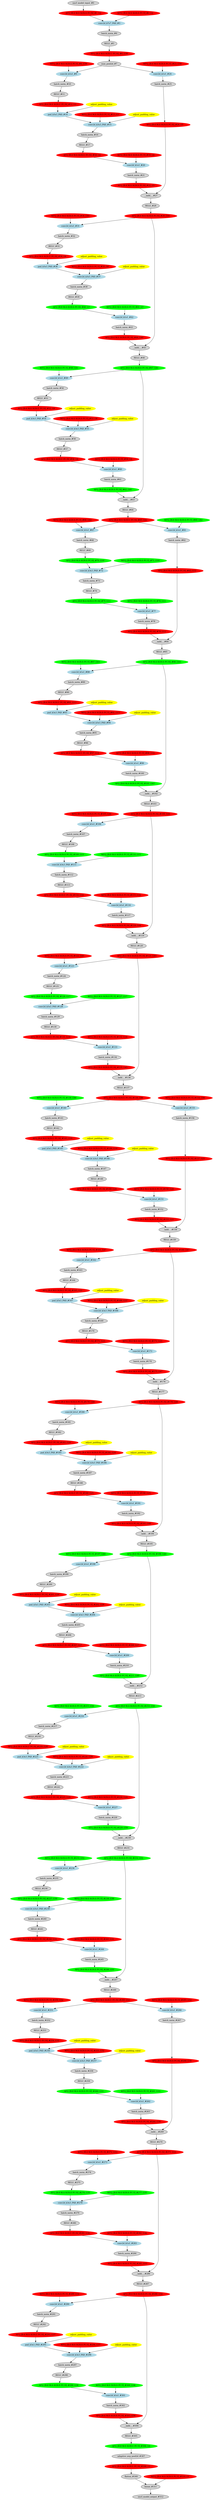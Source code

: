 strict digraph  {
"0 /nncf_model_input_0" [id=0, label="nncf_model_input_#0", scope="", style=filled, type=nncf_model_input];
"1 SymmetricQuantizer/symmetric_quantize_0" [color=red, id=1, label="AFQ_[B:4 M:S SGN:S PC:N]_#1_G2", scope=SymmetricQuantizer, style=filled, type=symmetric_quantize];
"2 ResNet/NNCFConv2d[conv1]/ModuleDict[pre_ops]/UpdateWeight[0]/SymmetricQuantizer[op]/symmetric_quantize_0" [color=red, id=2, label="WFQ_[B:4 M:S SGN:S PC:Y]_#2_G2", scope="ResNet/NNCFConv2d[conv1]/ModuleDict[pre_ops]/UpdateWeight[0]/SymmetricQuantizer[op]", style=filled, type=symmetric_quantize];
"3 ResNet/NNCFConv2d[conv1]/conv2d_0" [color=lightblue, id=3, label="conv2d_k7x7_PAD_#3", scope="ResNet/NNCFConv2d[conv1]", style=filled, type=conv2d];
"4 ResNet/BatchNorm2d[bn1]/batch_norm_0" [id=4, label="batch_norm_#4", scope="ResNet/BatchNorm2d[bn1]", style=filled, type=batch_norm];
"5 ResNet/ReLU[relu]/RELU_0" [id=5, label="RELU_#5", scope="ResNet/ReLU[relu]", style=filled, type=RELU];
"6 ResNet/ReLU[relu]/SymmetricQuantizer/symmetric_quantize_0" [color=red, id=6, label="AFQ_[B:4 M:S SGN:U PC:N]_#6_G39", scope="ResNet/ReLU[relu]/SymmetricQuantizer", style=filled, type=symmetric_quantize];
"7 ResNet/MaxPool2d[maxpool]/max_pool2d_0" [id=7, label="max_pool2d_#7", scope="ResNet/MaxPool2d[maxpool]", style=filled, type=max_pool2d];
"8 ResNet/Sequential[layer1]/Bottleneck[0]/NNCFConv2d[conv1]/ModuleDict[pre_ops]/UpdateWeight[0]/SymmetricQuantizer[op]/symmetric_quantize_0" [color=red, id=8, label="WFQ_[B:4 M:S SGN:S PC:Y]_#8_G39", scope="ResNet/Sequential[layer1]/Bottleneck[0]/NNCFConv2d[conv1]/ModuleDict[pre_ops]/UpdateWeight[0]/SymmetricQuantizer[op]", style=filled, type=symmetric_quantize];
"9 ResNet/Sequential[layer1]/Bottleneck[0]/NNCFConv2d[conv1]/conv2d_0" [color=lightblue, id=9, label="conv2d_k1x1_#9", scope="ResNet/Sequential[layer1]/Bottleneck[0]/NNCFConv2d[conv1]", style=filled, type=conv2d];
"10 ResNet/Sequential[layer1]/Bottleneck[0]/BatchNorm2d[bn1]/batch_norm_0" [id=10, label="batch_norm_#10", scope="ResNet/Sequential[layer1]/Bottleneck[0]/BatchNorm2d[bn1]", style=filled, type=batch_norm];
"11 ResNet/Sequential[layer1]/Bottleneck[0]/ReLU[relu]/RELU_0" [id=11, label="RELU_#11", scope="ResNet/Sequential[layer1]/Bottleneck[0]/ReLU[relu]", style=filled, type=RELU];
"12 ResNet/Sequential[layer1]/Bottleneck[0]/ReLU[relu]/SymmetricQuantizer/symmetric_quantize_0" [color=red, id=12, label="AFQ_[B:4 M:S SGN:U PC:N]_#12_G3", scope="ResNet/Sequential[layer1]/Bottleneck[0]/ReLU[relu]/SymmetricQuantizer", style=filled, type=symmetric_quantize];
"13 ResNet/Sequential[layer1]/Bottleneck[0]/NNCFConv2d[conv2]/ModuleDict[pre_ops]/UpdateWeight[1]/SymmetricQuantizer[op]/symmetric_quantize_0" [color=red, id=13, label="WFQ_[B:4 M:S SGN:S PC:Y]_#13_G3", scope="ResNet/Sequential[layer1]/Bottleneck[0]/NNCFConv2d[conv2]/ModuleDict[pre_ops]/UpdateWeight[1]/SymmetricQuantizer[op]", style=filled, type=symmetric_quantize];
"14 ResNet/Sequential[layer1]/Bottleneck[0]/NNCFConv2d[conv2]/pad_0" [color=lightblue, id=14, label="pad_k3x3_PAD_#14", scope="ResNet/Sequential[layer1]/Bottleneck[0]/NNCFConv2d[conv2]", style=filled, type=pad];
"15 ResNet/Sequential[layer1]/Bottleneck[0]/NNCFConv2d[conv2]/conv2d_0" [color=lightblue, id=15, label="conv2d_k3x3_PAD_#15", scope="ResNet/Sequential[layer1]/Bottleneck[0]/NNCFConv2d[conv2]", style=filled, type=conv2d];
"16 ResNet/Sequential[layer1]/Bottleneck[0]/BatchNorm2d[bn2]/batch_norm_0" [id=16, label="batch_norm_#16", scope="ResNet/Sequential[layer1]/Bottleneck[0]/BatchNorm2d[bn2]", style=filled, type=batch_norm];
"17 ResNet/Sequential[layer1]/Bottleneck[0]/ReLU[relu]/RELU_1" [id=17, label="RELU_#17", scope="ResNet/Sequential[layer1]/Bottleneck[0]/ReLU[relu]", style=filled, type=RELU];
"18 ResNet/Sequential[layer1]/Bottleneck[0]/ReLU[relu]/SymmetricQuantizer/symmetric_quantize_1" [color=red, id=18, label="AFQ_[B:4 M:S SGN:U PC:N]_#18_G4", scope="ResNet/Sequential[layer1]/Bottleneck[0]/ReLU[relu]/SymmetricQuantizer", style=filled, type=symmetric_quantize];
"19 ResNet/Sequential[layer1]/Bottleneck[0]/NNCFConv2d[conv3]/ModuleDict[pre_ops]/UpdateWeight[0]/SymmetricQuantizer[op]/symmetric_quantize_0" [color=red, id=19, label="WFQ_[B:4 M:S SGN:S PC:Y]_#19_G4", scope="ResNet/Sequential[layer1]/Bottleneck[0]/NNCFConv2d[conv3]/ModuleDict[pre_ops]/UpdateWeight[0]/SymmetricQuantizer[op]", style=filled, type=symmetric_quantize];
"20 ResNet/Sequential[layer1]/Bottleneck[0]/NNCFConv2d[conv3]/conv2d_0" [color=lightblue, id=20, label="conv2d_k1x1_#20", scope="ResNet/Sequential[layer1]/Bottleneck[0]/NNCFConv2d[conv3]", style=filled, type=conv2d];
"21 ResNet/Sequential[layer1]/Bottleneck[0]/BatchNorm2d[bn3]/batch_norm_0" [id=21, label="batch_norm_#21", scope="ResNet/Sequential[layer1]/Bottleneck[0]/BatchNorm2d[bn3]", style=filled, type=batch_norm];
"22 ResNet/Sequential[layer1]/Bottleneck[0]/BatchNorm2d[bn3]/SymmetricQuantizer/symmetric_quantize_0" [color=red, id=22, label="AFQ_[B:4 M:S SGN:S PC:N]_#22_G5", scope="ResNet/Sequential[layer1]/Bottleneck[0]/BatchNorm2d[bn3]/SymmetricQuantizer", style=filled, type=symmetric_quantize];
"23 ResNet/Sequential[layer1]/Bottleneck[0]/Sequential[downsample]/NNCFConv2d[0]/ModuleDict[pre_ops]/UpdateWeight[0]/SymmetricQuantizer[op]/symmetric_quantize_0" [color=red, id=23, label="WFQ_[B:4 M:S SGN:S PC:Y]_#23_G39", scope="ResNet/Sequential[layer1]/Bottleneck[0]/Sequential[downsample]/NNCFConv2d[0]/ModuleDict[pre_ops]/UpdateWeight[0]/SymmetricQuantizer[op]", style=filled, type=symmetric_quantize];
"24 ResNet/Sequential[layer1]/Bottleneck[0]/Sequential[downsample]/NNCFConv2d[0]/conv2d_0" [color=lightblue, id=24, label="conv2d_k1x1_#24", scope="ResNet/Sequential[layer1]/Bottleneck[0]/Sequential[downsample]/NNCFConv2d[0]", style=filled, type=conv2d];
"25 ResNet/Sequential[layer1]/Bottleneck[0]/Sequential[downsample]/BatchNorm2d[1]/batch_norm_0" [id=25, label="batch_norm_#25", scope="ResNet/Sequential[layer1]/Bottleneck[0]/Sequential[downsample]/BatchNorm2d[1]", style=filled, type=batch_norm];
"26 ResNet/Sequential[layer1]/Bottleneck[0]/Sequential[downsample]/BatchNorm2d[1]/SymmetricQuantizer/symmetric_quantize_0" [color=red, id=26, label="AFQ_[B:4 M:S SGN:S PC:N]_#26_G5", scope="ResNet/Sequential[layer1]/Bottleneck[0]/Sequential[downsample]/BatchNorm2d[1]/SymmetricQuantizer", style=filled, type=symmetric_quantize];
"27 ResNet/Sequential[layer1]/Bottleneck[0]/__iadd___0" [id=27, label="__iadd___#27", scope="ResNet/Sequential[layer1]/Bottleneck[0]", style=filled, type=__iadd__];
"28 ResNet/Sequential[layer1]/Bottleneck[0]/ReLU[relu]/RELU_2" [id=28, label="RELU_#28", scope="ResNet/Sequential[layer1]/Bottleneck[0]/ReLU[relu]", style=filled, type=RELU];
"29 ResNet/Sequential[layer1]/Bottleneck[0]/ReLU[relu]/SymmetricQuantizer/symmetric_quantize_2" [color=red, id=29, label="AFQ_[B:4 M:S SGN:S PC:N]_#29_G40", scope="ResNet/Sequential[layer1]/Bottleneck[0]/ReLU[relu]/SymmetricQuantizer", style=filled, type=symmetric_quantize];
"30 ResNet/Sequential[layer1]/Bottleneck[1]/NNCFConv2d[conv1]/ModuleDict[pre_ops]/UpdateWeight[0]/SymmetricQuantizer[op]/symmetric_quantize_0" [color=red, id=30, label="WFQ_[B:4 M:S SGN:S PC:Y]_#30_G40", scope="ResNet/Sequential[layer1]/Bottleneck[1]/NNCFConv2d[conv1]/ModuleDict[pre_ops]/UpdateWeight[0]/SymmetricQuantizer[op]", style=filled, type=symmetric_quantize];
"31 ResNet/Sequential[layer1]/Bottleneck[1]/NNCFConv2d[conv1]/conv2d_0" [color=lightblue, id=31, label="conv2d_k1x1_#31", scope="ResNet/Sequential[layer1]/Bottleneck[1]/NNCFConv2d[conv1]", style=filled, type=conv2d];
"32 ResNet/Sequential[layer1]/Bottleneck[1]/BatchNorm2d[bn1]/batch_norm_0" [id=32, label="batch_norm_#32", scope="ResNet/Sequential[layer1]/Bottleneck[1]/BatchNorm2d[bn1]", style=filled, type=batch_norm];
"33 ResNet/Sequential[layer1]/Bottleneck[1]/ReLU[relu]/RELU_0" [id=33, label="RELU_#33", scope="ResNet/Sequential[layer1]/Bottleneck[1]/ReLU[relu]", style=filled, type=RELU];
"34 ResNet/Sequential[layer1]/Bottleneck[1]/ReLU[relu]/SymmetricQuantizer/symmetric_quantize_0" [color=red, id=34, label="AFQ_[B:4 M:S SGN:U PC:N]_#34_G6", scope="ResNet/Sequential[layer1]/Bottleneck[1]/ReLU[relu]/SymmetricQuantizer", style=filled, type=symmetric_quantize];
"35 ResNet/Sequential[layer1]/Bottleneck[1]/NNCFConv2d[conv2]/ModuleDict[pre_ops]/UpdateWeight[1]/SymmetricQuantizer[op]/symmetric_quantize_0" [color=red, id=35, label="WFQ_[B:4 M:S SGN:S PC:Y]_#35_G6", scope="ResNet/Sequential[layer1]/Bottleneck[1]/NNCFConv2d[conv2]/ModuleDict[pre_ops]/UpdateWeight[1]/SymmetricQuantizer[op]", style=filled, type=symmetric_quantize];
"36 ResNet/Sequential[layer1]/Bottleneck[1]/NNCFConv2d[conv2]/pad_0" [color=lightblue, id=36, label="pad_k3x3_PAD_#36", scope="ResNet/Sequential[layer1]/Bottleneck[1]/NNCFConv2d[conv2]", style=filled, type=pad];
"37 ResNet/Sequential[layer1]/Bottleneck[1]/NNCFConv2d[conv2]/conv2d_0" [color=lightblue, id=37, label="conv2d_k3x3_PAD_#37", scope="ResNet/Sequential[layer1]/Bottleneck[1]/NNCFConv2d[conv2]", style=filled, type=conv2d];
"38 ResNet/Sequential[layer1]/Bottleneck[1]/BatchNorm2d[bn2]/batch_norm_0" [id=38, label="batch_norm_#38", scope="ResNet/Sequential[layer1]/Bottleneck[1]/BatchNorm2d[bn2]", style=filled, type=batch_norm];
"39 ResNet/Sequential[layer1]/Bottleneck[1]/ReLU[relu]/RELU_1" [id=39, label="RELU_#39", scope="ResNet/Sequential[layer1]/Bottleneck[1]/ReLU[relu]", style=filled, type=RELU];
"40 ResNet/Sequential[layer1]/Bottleneck[1]/ReLU[relu]/AsymmetricQuantizer/asymmetric_quantize_0" [color=green, id=40, label="AFQ_[B:8 M:A SGN:S PC:N]_#40_G7", scope="ResNet/Sequential[layer1]/Bottleneck[1]/ReLU[relu]/AsymmetricQuantizer", style=filled, type=asymmetric_quantize];
"41 ResNet/Sequential[layer1]/Bottleneck[1]/NNCFConv2d[conv3]/ModuleDict[pre_ops]/UpdateWeight[0]/SymmetricQuantizer[op]/symmetric_quantize_0" [color=green, id=41, label="WFQ_[B:8 M:S SGN:S PC:Y]_#41_G7", scope="ResNet/Sequential[layer1]/Bottleneck[1]/NNCFConv2d[conv3]/ModuleDict[pre_ops]/UpdateWeight[0]/SymmetricQuantizer[op]", style=filled, type=symmetric_quantize];
"42 ResNet/Sequential[layer1]/Bottleneck[1]/NNCFConv2d[conv3]/conv2d_0" [color=lightblue, id=42, label="conv2d_k1x1_#42", scope="ResNet/Sequential[layer1]/Bottleneck[1]/NNCFConv2d[conv3]", style=filled, type=conv2d];
"43 ResNet/Sequential[layer1]/Bottleneck[1]/BatchNorm2d[bn3]/batch_norm_0" [id=43, label="batch_norm_#43", scope="ResNet/Sequential[layer1]/Bottleneck[1]/BatchNorm2d[bn3]", style=filled, type=batch_norm];
"44 ResNet/Sequential[layer1]/Bottleneck[1]/BatchNorm2d[bn3]/SymmetricQuantizer/symmetric_quantize_0" [color=red, id=44, label="AFQ_[B:4 M:S SGN:S PC:N]_#44_G40", scope="ResNet/Sequential[layer1]/Bottleneck[1]/BatchNorm2d[bn3]/SymmetricQuantizer", style=filled, type=symmetric_quantize];
"45 ResNet/Sequential[layer1]/Bottleneck[1]/__iadd___0" [id=45, label="__iadd___#45", scope="ResNet/Sequential[layer1]/Bottleneck[1]", style=filled, type=__iadd__];
"46 ResNet/Sequential[layer1]/Bottleneck[1]/ReLU[relu]/RELU_2" [id=46, label="RELU_#46", scope="ResNet/Sequential[layer1]/Bottleneck[1]/ReLU[relu]", style=filled, type=RELU];
"47 ResNet/Sequential[layer1]/Bottleneck[1]/ReLU[relu]/AsymmetricQuantizer/asymmetric_quantize_1" [color=green, id=47, label="AFQ_[B:8 M:A SGN:S PC:N]_#47_G41", scope="ResNet/Sequential[layer1]/Bottleneck[1]/ReLU[relu]/AsymmetricQuantizer", style=filled, type=asymmetric_quantize];
"48 ResNet/Sequential[layer1]/Bottleneck[2]/NNCFConv2d[conv1]/ModuleDict[pre_ops]/UpdateWeight[0]/SymmetricQuantizer[op]/symmetric_quantize_0" [color=green, id=48, label="WFQ_[B:8 M:S SGN:S PC:Y]_#48_G41", scope="ResNet/Sequential[layer1]/Bottleneck[2]/NNCFConv2d[conv1]/ModuleDict[pre_ops]/UpdateWeight[0]/SymmetricQuantizer[op]", style=filled, type=symmetric_quantize];
"49 ResNet/Sequential[layer1]/Bottleneck[2]/NNCFConv2d[conv1]/conv2d_0" [color=lightblue, id=49, label="conv2d_k1x1_#49", scope="ResNet/Sequential[layer1]/Bottleneck[2]/NNCFConv2d[conv1]", style=filled, type=conv2d];
"50 ResNet/Sequential[layer1]/Bottleneck[2]/BatchNorm2d[bn1]/batch_norm_0" [id=50, label="batch_norm_#50", scope="ResNet/Sequential[layer1]/Bottleneck[2]/BatchNorm2d[bn1]", style=filled, type=batch_norm];
"51 ResNet/Sequential[layer1]/Bottleneck[2]/ReLU[relu]/RELU_0" [id=51, label="RELU_#51", scope="ResNet/Sequential[layer1]/Bottleneck[2]/ReLU[relu]", style=filled, type=RELU];
"52 ResNet/Sequential[layer1]/Bottleneck[2]/ReLU[relu]/SymmetricQuantizer/symmetric_quantize_0" [color=red, id=52, label="AFQ_[B:4 M:S SGN:U PC:N]_#52_G8", scope="ResNet/Sequential[layer1]/Bottleneck[2]/ReLU[relu]/SymmetricQuantizer", style=filled, type=symmetric_quantize];
"53 ResNet/Sequential[layer1]/Bottleneck[2]/NNCFConv2d[conv2]/ModuleDict[pre_ops]/UpdateWeight[1]/SymmetricQuantizer[op]/symmetric_quantize_0" [color=red, id=53, label="WFQ_[B:4 M:S SGN:S PC:Y]_#53_G8", scope="ResNet/Sequential[layer1]/Bottleneck[2]/NNCFConv2d[conv2]/ModuleDict[pre_ops]/UpdateWeight[1]/SymmetricQuantizer[op]", style=filled, type=symmetric_quantize];
"54 ResNet/Sequential[layer1]/Bottleneck[2]/NNCFConv2d[conv2]/pad_0" [color=lightblue, id=54, label="pad_k3x3_PAD_#54", scope="ResNet/Sequential[layer1]/Bottleneck[2]/NNCFConv2d[conv2]", style=filled, type=pad];
"55 ResNet/Sequential[layer1]/Bottleneck[2]/NNCFConv2d[conv2]/conv2d_0" [color=lightblue, id=55, label="conv2d_k3x3_PAD_#55", scope="ResNet/Sequential[layer1]/Bottleneck[2]/NNCFConv2d[conv2]", style=filled, type=conv2d];
"56 ResNet/Sequential[layer1]/Bottleneck[2]/BatchNorm2d[bn2]/batch_norm_0" [id=56, label="batch_norm_#56", scope="ResNet/Sequential[layer1]/Bottleneck[2]/BatchNorm2d[bn2]", style=filled, type=batch_norm];
"57 ResNet/Sequential[layer1]/Bottleneck[2]/ReLU[relu]/RELU_1" [id=57, label="RELU_#57", scope="ResNet/Sequential[layer1]/Bottleneck[2]/ReLU[relu]", style=filled, type=RELU];
"58 ResNet/Sequential[layer1]/Bottleneck[2]/ReLU[relu]/SymmetricQuantizer/symmetric_quantize_1" [color=red, id=58, label="AFQ_[B:4 M:S SGN:U PC:N]_#58_G9", scope="ResNet/Sequential[layer1]/Bottleneck[2]/ReLU[relu]/SymmetricQuantizer", style=filled, type=symmetric_quantize];
"59 ResNet/Sequential[layer1]/Bottleneck[2]/NNCFConv2d[conv3]/ModuleDict[pre_ops]/UpdateWeight[0]/SymmetricQuantizer[op]/symmetric_quantize_0" [color=red, id=59, label="WFQ_[B:4 M:S SGN:S PC:Y]_#59_G9", scope="ResNet/Sequential[layer1]/Bottleneck[2]/NNCFConv2d[conv3]/ModuleDict[pre_ops]/UpdateWeight[0]/SymmetricQuantizer[op]", style=filled, type=symmetric_quantize];
"60 ResNet/Sequential[layer1]/Bottleneck[2]/NNCFConv2d[conv3]/conv2d_0" [color=lightblue, id=60, label="conv2d_k1x1_#60", scope="ResNet/Sequential[layer1]/Bottleneck[2]/NNCFConv2d[conv3]", style=filled, type=conv2d];
"61 ResNet/Sequential[layer1]/Bottleneck[2]/BatchNorm2d[bn3]/batch_norm_0" [id=61, label="batch_norm_#61", scope="ResNet/Sequential[layer1]/Bottleneck[2]/BatchNorm2d[bn3]", style=filled, type=batch_norm];
"62 ResNet/Sequential[layer1]/Bottleneck[2]/BatchNorm2d[bn3]/AsymmetricQuantizer/asymmetric_quantize_0" [color=green, id=62, label="AFQ_[B:8 M:A SGN:S PC:N]_#62_G41", scope="ResNet/Sequential[layer1]/Bottleneck[2]/BatchNorm2d[bn3]/AsymmetricQuantizer", style=filled, type=asymmetric_quantize];
"63 ResNet/Sequential[layer1]/Bottleneck[2]/__iadd___0" [id=63, label="__iadd___#63", scope="ResNet/Sequential[layer1]/Bottleneck[2]", style=filled, type=__iadd__];
"64 ResNet/Sequential[layer1]/Bottleneck[2]/ReLU[relu]/RELU_2" [id=64, label="RELU_#64", scope="ResNet/Sequential[layer1]/Bottleneck[2]/ReLU[relu]", style=filled, type=RELU];
"65 ResNet/Sequential[layer1]/Bottleneck[2]/ReLU[relu]/SymmetricQuantizer/symmetric_quantize_2" [color=red, id=65, label="AFQ_[B:4 M:S SGN:U PC:N]_#65_G42", scope="ResNet/Sequential[layer1]/Bottleneck[2]/ReLU[relu]/SymmetricQuantizer", style=filled, type=symmetric_quantize];
"66 ResNet/Sequential[layer2]/Bottleneck[0]/NNCFConv2d[conv1]/ModuleDict[pre_ops]/UpdateWeight[0]/SymmetricQuantizer[op]/symmetric_quantize_0" [color=red, id=66, label="WFQ_[B:4 M:S SGN:S PC:Y]_#66_G42", scope="ResNet/Sequential[layer2]/Bottleneck[0]/NNCFConv2d[conv1]/ModuleDict[pre_ops]/UpdateWeight[0]/SymmetricQuantizer[op]", style=filled, type=symmetric_quantize];
"67 ResNet/Sequential[layer2]/Bottleneck[0]/NNCFConv2d[conv1]/conv2d_0" [color=lightblue, id=67, label="conv2d_k1x1_#67", scope="ResNet/Sequential[layer2]/Bottleneck[0]/NNCFConv2d[conv1]", style=filled, type=conv2d];
"68 ResNet/Sequential[layer2]/Bottleneck[0]/BatchNorm2d[bn1]/batch_norm_0" [id=68, label="batch_norm_#68", scope="ResNet/Sequential[layer2]/Bottleneck[0]/BatchNorm2d[bn1]", style=filled, type=batch_norm];
"69 ResNet/Sequential[layer2]/Bottleneck[0]/ReLU[relu]/RELU_0" [id=69, label="RELU_#69", scope="ResNet/Sequential[layer2]/Bottleneck[0]/ReLU[relu]", style=filled, type=RELU];
"70 ResNet/Sequential[layer2]/Bottleneck[0]/ReLU[relu]/AsymmetricQuantizer/asymmetric_quantize_0" [color=green, id=70, label="AFQ_[B:8 M:A SGN:S PC:N]_#70_G10", scope="ResNet/Sequential[layer2]/Bottleneck[0]/ReLU[relu]/AsymmetricQuantizer", style=filled, type=asymmetric_quantize];
"71 ResNet/Sequential[layer2]/Bottleneck[0]/NNCFConv2d[conv2]/ModuleDict[pre_ops]/UpdateWeight[0]/SymmetricQuantizer[op]/symmetric_quantize_0" [color=green, id=71, label="WFQ_[B:8 M:S SGN:S PC:Y]_#71_G10", scope="ResNet/Sequential[layer2]/Bottleneck[0]/NNCFConv2d[conv2]/ModuleDict[pre_ops]/UpdateWeight[0]/SymmetricQuantizer[op]", style=filled, type=symmetric_quantize];
"72 ResNet/Sequential[layer2]/Bottleneck[0]/NNCFConv2d[conv2]/conv2d_0" [color=lightblue, id=72, label="conv2d_k3x3_PAD_#72", scope="ResNet/Sequential[layer2]/Bottleneck[0]/NNCFConv2d[conv2]", style=filled, type=conv2d];
"73 ResNet/Sequential[layer2]/Bottleneck[0]/BatchNorm2d[bn2]/batch_norm_0" [id=73, label="batch_norm_#73", scope="ResNet/Sequential[layer2]/Bottleneck[0]/BatchNorm2d[bn2]", style=filled, type=batch_norm];
"74 ResNet/Sequential[layer2]/Bottleneck[0]/ReLU[relu]/RELU_1" [id=74, label="RELU_#74", scope="ResNet/Sequential[layer2]/Bottleneck[0]/ReLU[relu]", style=filled, type=RELU];
"75 ResNet/Sequential[layer2]/Bottleneck[0]/ReLU[relu]/AsymmetricQuantizer/asymmetric_quantize_1" [color=green, id=75, label="AFQ_[B:8 M:A SGN:S PC:N]_#75_G11", scope="ResNet/Sequential[layer2]/Bottleneck[0]/ReLU[relu]/AsymmetricQuantizer", style=filled, type=asymmetric_quantize];
"76 ResNet/Sequential[layer2]/Bottleneck[0]/NNCFConv2d[conv3]/ModuleDict[pre_ops]/UpdateWeight[0]/SymmetricQuantizer[op]/symmetric_quantize_0" [color=green, id=76, label="WFQ_[B:8 M:S SGN:S PC:Y]_#76_G11", scope="ResNet/Sequential[layer2]/Bottleneck[0]/NNCFConv2d[conv3]/ModuleDict[pre_ops]/UpdateWeight[0]/SymmetricQuantizer[op]", style=filled, type=symmetric_quantize];
"77 ResNet/Sequential[layer2]/Bottleneck[0]/NNCFConv2d[conv3]/conv2d_0" [color=lightblue, id=77, label="conv2d_k1x1_#77", scope="ResNet/Sequential[layer2]/Bottleneck[0]/NNCFConv2d[conv3]", style=filled, type=conv2d];
"78 ResNet/Sequential[layer2]/Bottleneck[0]/BatchNorm2d[bn3]/batch_norm_0" [id=78, label="batch_norm_#78", scope="ResNet/Sequential[layer2]/Bottleneck[0]/BatchNorm2d[bn3]", style=filled, type=batch_norm];
"79 ResNet/Sequential[layer2]/Bottleneck[0]/BatchNorm2d[bn3]/SymmetricQuantizer/symmetric_quantize_0" [color=red, id=79, label="AFQ_[B:4 M:S SGN:S PC:N]_#79_G12", scope="ResNet/Sequential[layer2]/Bottleneck[0]/BatchNorm2d[bn3]/SymmetricQuantizer", style=filled, type=symmetric_quantize];
"80 ResNet/Sequential[layer2]/Bottleneck[0]/Sequential[downsample]/NNCFConv2d[0]/ModuleDict[pre_ops]/UpdateWeight[0]/SymmetricQuantizer[op]/symmetric_quantize_0" [color=green, id=80, label="WFQ_[B:8 M:S SGN:S PC:Y]_#80_G42", scope="ResNet/Sequential[layer2]/Bottleneck[0]/Sequential[downsample]/NNCFConv2d[0]/ModuleDict[pre_ops]/UpdateWeight[0]/SymmetricQuantizer[op]", style=filled, type=symmetric_quantize];
"81 ResNet/Sequential[layer2]/Bottleneck[0]/Sequential[downsample]/NNCFConv2d[0]/conv2d_0" [color=lightblue, id=81, label="conv2d_k1x1_#81", scope="ResNet/Sequential[layer2]/Bottleneck[0]/Sequential[downsample]/NNCFConv2d[0]", style=filled, type=conv2d];
"82 ResNet/Sequential[layer2]/Bottleneck[0]/Sequential[downsample]/BatchNorm2d[1]/batch_norm_0" [id=82, label="batch_norm_#82", scope="ResNet/Sequential[layer2]/Bottleneck[0]/Sequential[downsample]/BatchNorm2d[1]", style=filled, type=batch_norm];
"83 ResNet/Sequential[layer2]/Bottleneck[0]/Sequential[downsample]/BatchNorm2d[1]/SymmetricQuantizer/symmetric_quantize_0" [color=red, id=83, label="AFQ_[B:4 M:S SGN:S PC:N]_#83_G12", scope="ResNet/Sequential[layer2]/Bottleneck[0]/Sequential[downsample]/BatchNorm2d[1]/SymmetricQuantizer", style=filled, type=symmetric_quantize];
"84 ResNet/Sequential[layer2]/Bottleneck[0]/__iadd___0" [id=84, label="__iadd___#84", scope="ResNet/Sequential[layer2]/Bottleneck[0]", style=filled, type=__iadd__];
"85 ResNet/Sequential[layer2]/Bottleneck[0]/ReLU[relu]/RELU_2" [id=85, label="RELU_#85", scope="ResNet/Sequential[layer2]/Bottleneck[0]/ReLU[relu]", style=filled, type=RELU];
"86 ResNet/Sequential[layer2]/Bottleneck[0]/ReLU[relu]/AsymmetricQuantizer/asymmetric_quantize_2" [color=green, id=86, label="AFQ_[B:8 M:A SGN:S PC:N]_#86_G43", scope="ResNet/Sequential[layer2]/Bottleneck[0]/ReLU[relu]/AsymmetricQuantizer", style=filled, type=asymmetric_quantize];
"87 ResNet/Sequential[layer2]/Bottleneck[1]/NNCFConv2d[conv1]/ModuleDict[pre_ops]/UpdateWeight[0]/SymmetricQuantizer[op]/symmetric_quantize_0" [color=green, id=87, label="WFQ_[B:8 M:S SGN:S PC:Y]_#87_G43", scope="ResNet/Sequential[layer2]/Bottleneck[1]/NNCFConv2d[conv1]/ModuleDict[pre_ops]/UpdateWeight[0]/SymmetricQuantizer[op]", style=filled, type=symmetric_quantize];
"88 ResNet/Sequential[layer2]/Bottleneck[1]/NNCFConv2d[conv1]/conv2d_0" [color=lightblue, id=88, label="conv2d_k1x1_#88", scope="ResNet/Sequential[layer2]/Bottleneck[1]/NNCFConv2d[conv1]", style=filled, type=conv2d];
"89 ResNet/Sequential[layer2]/Bottleneck[1]/BatchNorm2d[bn1]/batch_norm_0" [id=89, label="batch_norm_#89", scope="ResNet/Sequential[layer2]/Bottleneck[1]/BatchNorm2d[bn1]", style=filled, type=batch_norm];
"90 ResNet/Sequential[layer2]/Bottleneck[1]/ReLU[relu]/RELU_0" [id=90, label="RELU_#90", scope="ResNet/Sequential[layer2]/Bottleneck[1]/ReLU[relu]", style=filled, type=RELU];
"91 ResNet/Sequential[layer2]/Bottleneck[1]/ReLU[relu]/SymmetricQuantizer/symmetric_quantize_0" [color=red, id=91, label="AFQ_[B:4 M:S SGN:U PC:N]_#91_G13", scope="ResNet/Sequential[layer2]/Bottleneck[1]/ReLU[relu]/SymmetricQuantizer", style=filled, type=symmetric_quantize];
"92 ResNet/Sequential[layer2]/Bottleneck[1]/NNCFConv2d[conv2]/ModuleDict[pre_ops]/UpdateWeight[1]/SymmetricQuantizer[op]/symmetric_quantize_0" [color=red, id=92, label="WFQ_[B:4 M:S SGN:S PC:Y]_#92_G13", scope="ResNet/Sequential[layer2]/Bottleneck[1]/NNCFConv2d[conv2]/ModuleDict[pre_ops]/UpdateWeight[1]/SymmetricQuantizer[op]", style=filled, type=symmetric_quantize];
"93 ResNet/Sequential[layer2]/Bottleneck[1]/NNCFConv2d[conv2]/pad_0" [color=lightblue, id=93, label="pad_k3x3_PAD_#93", scope="ResNet/Sequential[layer2]/Bottleneck[1]/NNCFConv2d[conv2]", style=filled, type=pad];
"94 ResNet/Sequential[layer2]/Bottleneck[1]/NNCFConv2d[conv2]/conv2d_0" [color=lightblue, id=94, label="conv2d_k3x3_PAD_#94", scope="ResNet/Sequential[layer2]/Bottleneck[1]/NNCFConv2d[conv2]", style=filled, type=conv2d];
"95 ResNet/Sequential[layer2]/Bottleneck[1]/BatchNorm2d[bn2]/batch_norm_0" [id=95, label="batch_norm_#95", scope="ResNet/Sequential[layer2]/Bottleneck[1]/BatchNorm2d[bn2]", style=filled, type=batch_norm];
"96 ResNet/Sequential[layer2]/Bottleneck[1]/ReLU[relu]/RELU_1" [id=96, label="RELU_#96", scope="ResNet/Sequential[layer2]/Bottleneck[1]/ReLU[relu]", style=filled, type=RELU];
"97 ResNet/Sequential[layer2]/Bottleneck[1]/ReLU[relu]/SymmetricQuantizer/symmetric_quantize_1" [color=red, id=97, label="AFQ_[B:4 M:S SGN:U PC:N]_#97_G14", scope="ResNet/Sequential[layer2]/Bottleneck[1]/ReLU[relu]/SymmetricQuantizer", style=filled, type=symmetric_quantize];
"98 ResNet/Sequential[layer2]/Bottleneck[1]/NNCFConv2d[conv3]/ModuleDict[pre_ops]/UpdateWeight[0]/SymmetricQuantizer[op]/symmetric_quantize_0" [color=red, id=98, label="WFQ_[B:4 M:S SGN:S PC:Y]_#98_G14", scope="ResNet/Sequential[layer2]/Bottleneck[1]/NNCFConv2d[conv3]/ModuleDict[pre_ops]/UpdateWeight[0]/SymmetricQuantizer[op]", style=filled, type=symmetric_quantize];
"99 ResNet/Sequential[layer2]/Bottleneck[1]/NNCFConv2d[conv3]/conv2d_0" [color=lightblue, id=99, label="conv2d_k1x1_#99", scope="ResNet/Sequential[layer2]/Bottleneck[1]/NNCFConv2d[conv3]", style=filled, type=conv2d];
"100 ResNet/Sequential[layer2]/Bottleneck[1]/BatchNorm2d[bn3]/batch_norm_0" [id=100, label="batch_norm_#100", scope="ResNet/Sequential[layer2]/Bottleneck[1]/BatchNorm2d[bn3]", style=filled, type=batch_norm];
"101 ResNet/Sequential[layer2]/Bottleneck[1]/BatchNorm2d[bn3]/AsymmetricQuantizer/asymmetric_quantize_0" [color=green, id=101, label="AFQ_[B:8 M:A SGN:S PC:N]_#101_G43", scope="ResNet/Sequential[layer2]/Bottleneck[1]/BatchNorm2d[bn3]/AsymmetricQuantizer", style=filled, type=asymmetric_quantize];
"102 ResNet/Sequential[layer2]/Bottleneck[1]/__iadd___0" [id=102, label="__iadd___#102", scope="ResNet/Sequential[layer2]/Bottleneck[1]", style=filled, type=__iadd__];
"103 ResNet/Sequential[layer2]/Bottleneck[1]/ReLU[relu]/RELU_2" [id=103, label="RELU_#103", scope="ResNet/Sequential[layer2]/Bottleneck[1]/ReLU[relu]", style=filled, type=RELU];
"104 ResNet/Sequential[layer2]/Bottleneck[1]/ReLU[relu]/SymmetricQuantizer/symmetric_quantize_2" [color=red, id=104, label="AFQ_[B:4 M:S SGN:S PC:N]_#104_G44", scope="ResNet/Sequential[layer2]/Bottleneck[1]/ReLU[relu]/SymmetricQuantizer", style=filled, type=symmetric_quantize];
"105 ResNet/Sequential[layer2]/Bottleneck[2]/NNCFConv2d[conv1]/ModuleDict[pre_ops]/UpdateWeight[0]/SymmetricQuantizer[op]/symmetric_quantize_0" [color=red, id=105, label="WFQ_[B:4 M:S SGN:S PC:Y]_#105_G44", scope="ResNet/Sequential[layer2]/Bottleneck[2]/NNCFConv2d[conv1]/ModuleDict[pre_ops]/UpdateWeight[0]/SymmetricQuantizer[op]", style=filled, type=symmetric_quantize];
"106 ResNet/Sequential[layer2]/Bottleneck[2]/NNCFConv2d[conv1]/conv2d_0" [color=lightblue, id=106, label="conv2d_k1x1_#106", scope="ResNet/Sequential[layer2]/Bottleneck[2]/NNCFConv2d[conv1]", style=filled, type=conv2d];
"107 ResNet/Sequential[layer2]/Bottleneck[2]/BatchNorm2d[bn1]/batch_norm_0" [id=107, label="batch_norm_#107", scope="ResNet/Sequential[layer2]/Bottleneck[2]/BatchNorm2d[bn1]", style=filled, type=batch_norm];
"108 ResNet/Sequential[layer2]/Bottleneck[2]/ReLU[relu]/RELU_0" [id=108, label="RELU_#108", scope="ResNet/Sequential[layer2]/Bottleneck[2]/ReLU[relu]", style=filled, type=RELU];
"109 ResNet/Sequential[layer2]/Bottleneck[2]/ReLU[relu]/AsymmetricQuantizer/asymmetric_quantize_0" [color=green, id=109, label="AFQ_[B:8 M:A SGN:S PC:N]_#109_G15", scope="ResNet/Sequential[layer2]/Bottleneck[2]/ReLU[relu]/AsymmetricQuantizer", style=filled, type=asymmetric_quantize];
"110 ResNet/Sequential[layer2]/Bottleneck[2]/NNCFConv2d[conv2]/ModuleDict[pre_ops]/UpdateWeight[0]/SymmetricQuantizer[op]/symmetric_quantize_0" [color=green, id=110, label="WFQ_[B:8 M:S SGN:S PC:Y]_#110_G15", scope="ResNet/Sequential[layer2]/Bottleneck[2]/NNCFConv2d[conv2]/ModuleDict[pre_ops]/UpdateWeight[0]/SymmetricQuantizer[op]", style=filled, type=symmetric_quantize];
"111 ResNet/Sequential[layer2]/Bottleneck[2]/NNCFConv2d[conv2]/conv2d_0" [color=lightblue, id=111, label="conv2d_k3x3_PAD_#111", scope="ResNet/Sequential[layer2]/Bottleneck[2]/NNCFConv2d[conv2]", style=filled, type=conv2d];
"112 ResNet/Sequential[layer2]/Bottleneck[2]/BatchNorm2d[bn2]/batch_norm_0" [id=112, label="batch_norm_#112", scope="ResNet/Sequential[layer2]/Bottleneck[2]/BatchNorm2d[bn2]", style=filled, type=batch_norm];
"113 ResNet/Sequential[layer2]/Bottleneck[2]/ReLU[relu]/RELU_1" [id=113, label="RELU_#113", scope="ResNet/Sequential[layer2]/Bottleneck[2]/ReLU[relu]", style=filled, type=RELU];
"114 ResNet/Sequential[layer2]/Bottleneck[2]/ReLU[relu]/SymmetricQuantizer/symmetric_quantize_0" [color=red, id=114, label="AFQ_[B:4 M:S SGN:U PC:N]_#114_G16", scope="ResNet/Sequential[layer2]/Bottleneck[2]/ReLU[relu]/SymmetricQuantizer", style=filled, type=symmetric_quantize];
"115 ResNet/Sequential[layer2]/Bottleneck[2]/NNCFConv2d[conv3]/ModuleDict[pre_ops]/UpdateWeight[0]/SymmetricQuantizer[op]/symmetric_quantize_0" [color=red, id=115, label="WFQ_[B:4 M:S SGN:S PC:Y]_#115_G16", scope="ResNet/Sequential[layer2]/Bottleneck[2]/NNCFConv2d[conv3]/ModuleDict[pre_ops]/UpdateWeight[0]/SymmetricQuantizer[op]", style=filled, type=symmetric_quantize];
"116 ResNet/Sequential[layer2]/Bottleneck[2]/NNCFConv2d[conv3]/conv2d_0" [color=lightblue, id=116, label="conv2d_k1x1_#116", scope="ResNet/Sequential[layer2]/Bottleneck[2]/NNCFConv2d[conv3]", style=filled, type=conv2d];
"117 ResNet/Sequential[layer2]/Bottleneck[2]/BatchNorm2d[bn3]/batch_norm_0" [id=117, label="batch_norm_#117", scope="ResNet/Sequential[layer2]/Bottleneck[2]/BatchNorm2d[bn3]", style=filled, type=batch_norm];
"118 ResNet/Sequential[layer2]/Bottleneck[2]/BatchNorm2d[bn3]/SymmetricQuantizer/symmetric_quantize_0" [color=red, id=118, label="AFQ_[B:4 M:S SGN:S PC:N]_#118_G44", scope="ResNet/Sequential[layer2]/Bottleneck[2]/BatchNorm2d[bn3]/SymmetricQuantizer", style=filled, type=symmetric_quantize];
"119 ResNet/Sequential[layer2]/Bottleneck[2]/__iadd___0" [id=119, label="__iadd___#119", scope="ResNet/Sequential[layer2]/Bottleneck[2]", style=filled, type=__iadd__];
"120 ResNet/Sequential[layer2]/Bottleneck[2]/ReLU[relu]/RELU_2" [id=120, label="RELU_#120", scope="ResNet/Sequential[layer2]/Bottleneck[2]/ReLU[relu]", style=filled, type=RELU];
"121 ResNet/Sequential[layer2]/Bottleneck[2]/ReLU[relu]/SymmetricQuantizer/symmetric_quantize_1" [color=red, id=121, label="AFQ_[B:4 M:S SGN:S PC:N]_#121_G45", scope="ResNet/Sequential[layer2]/Bottleneck[2]/ReLU[relu]/SymmetricQuantizer", style=filled, type=symmetric_quantize];
"122 ResNet/Sequential[layer2]/Bottleneck[3]/NNCFConv2d[conv1]/ModuleDict[pre_ops]/UpdateWeight[0]/SymmetricQuantizer[op]/symmetric_quantize_0" [color=red, id=122, label="WFQ_[B:4 M:S SGN:S PC:Y]_#122_G45", scope="ResNet/Sequential[layer2]/Bottleneck[3]/NNCFConv2d[conv1]/ModuleDict[pre_ops]/UpdateWeight[0]/SymmetricQuantizer[op]", style=filled, type=symmetric_quantize];
"123 ResNet/Sequential[layer2]/Bottleneck[3]/NNCFConv2d[conv1]/conv2d_0" [color=lightblue, id=123, label="conv2d_k1x1_#123", scope="ResNet/Sequential[layer2]/Bottleneck[3]/NNCFConv2d[conv1]", style=filled, type=conv2d];
"124 ResNet/Sequential[layer2]/Bottleneck[3]/BatchNorm2d[bn1]/batch_norm_0" [id=124, label="batch_norm_#124", scope="ResNet/Sequential[layer2]/Bottleneck[3]/BatchNorm2d[bn1]", style=filled, type=batch_norm];
"125 ResNet/Sequential[layer2]/Bottleneck[3]/ReLU[relu]/RELU_0" [id=125, label="RELU_#125", scope="ResNet/Sequential[layer2]/Bottleneck[3]/ReLU[relu]", style=filled, type=RELU];
"126 ResNet/Sequential[layer2]/Bottleneck[3]/ReLU[relu]/AsymmetricQuantizer/asymmetric_quantize_0" [color=green, id=126, label="AFQ_[B:8 M:A SGN:S PC:N]_#126_G17", scope="ResNet/Sequential[layer2]/Bottleneck[3]/ReLU[relu]/AsymmetricQuantizer", style=filled, type=asymmetric_quantize];
"127 ResNet/Sequential[layer2]/Bottleneck[3]/NNCFConv2d[conv2]/ModuleDict[pre_ops]/UpdateWeight[0]/SymmetricQuantizer[op]/symmetric_quantize_0" [color=green, id=127, label="WFQ_[B:8 M:S SGN:S PC:Y]_#127_G17", scope="ResNet/Sequential[layer2]/Bottleneck[3]/NNCFConv2d[conv2]/ModuleDict[pre_ops]/UpdateWeight[0]/SymmetricQuantizer[op]", style=filled, type=symmetric_quantize];
"128 ResNet/Sequential[layer2]/Bottleneck[3]/NNCFConv2d[conv2]/conv2d_0" [color=lightblue, id=128, label="conv2d_k3x3_PAD_#128", scope="ResNet/Sequential[layer2]/Bottleneck[3]/NNCFConv2d[conv2]", style=filled, type=conv2d];
"129 ResNet/Sequential[layer2]/Bottleneck[3]/BatchNorm2d[bn2]/batch_norm_0" [id=129, label="batch_norm_#129", scope="ResNet/Sequential[layer2]/Bottleneck[3]/BatchNorm2d[bn2]", style=filled, type=batch_norm];
"130 ResNet/Sequential[layer2]/Bottleneck[3]/ReLU[relu]/RELU_1" [id=130, label="RELU_#130", scope="ResNet/Sequential[layer2]/Bottleneck[3]/ReLU[relu]", style=filled, type=RELU];
"131 ResNet/Sequential[layer2]/Bottleneck[3]/ReLU[relu]/SymmetricQuantizer/symmetric_quantize_0" [color=red, id=131, label="AFQ_[B:4 M:S SGN:U PC:N]_#131_G18", scope="ResNet/Sequential[layer2]/Bottleneck[3]/ReLU[relu]/SymmetricQuantizer", style=filled, type=symmetric_quantize];
"132 ResNet/Sequential[layer2]/Bottleneck[3]/NNCFConv2d[conv3]/ModuleDict[pre_ops]/UpdateWeight[0]/SymmetricQuantizer[op]/symmetric_quantize_0" [color=red, id=132, label="WFQ_[B:4 M:S SGN:S PC:Y]_#132_G18", scope="ResNet/Sequential[layer2]/Bottleneck[3]/NNCFConv2d[conv3]/ModuleDict[pre_ops]/UpdateWeight[0]/SymmetricQuantizer[op]", style=filled, type=symmetric_quantize];
"133 ResNet/Sequential[layer2]/Bottleneck[3]/NNCFConv2d[conv3]/conv2d_0" [color=lightblue, id=133, label="conv2d_k1x1_#133", scope="ResNet/Sequential[layer2]/Bottleneck[3]/NNCFConv2d[conv3]", style=filled, type=conv2d];
"134 ResNet/Sequential[layer2]/Bottleneck[3]/BatchNorm2d[bn3]/batch_norm_0" [id=134, label="batch_norm_#134", scope="ResNet/Sequential[layer2]/Bottleneck[3]/BatchNorm2d[bn3]", style=filled, type=batch_norm];
"135 ResNet/Sequential[layer2]/Bottleneck[3]/BatchNorm2d[bn3]/SymmetricQuantizer/symmetric_quantize_0" [color=red, id=135, label="AFQ_[B:4 M:S SGN:S PC:N]_#135_G45", scope="ResNet/Sequential[layer2]/Bottleneck[3]/BatchNorm2d[bn3]/SymmetricQuantizer", style=filled, type=symmetric_quantize];
"136 ResNet/Sequential[layer2]/Bottleneck[3]/__iadd___0" [id=136, label="__iadd___#136", scope="ResNet/Sequential[layer2]/Bottleneck[3]", style=filled, type=__iadd__];
"137 ResNet/Sequential[layer2]/Bottleneck[3]/ReLU[relu]/RELU_2" [id=137, label="RELU_#137", scope="ResNet/Sequential[layer2]/Bottleneck[3]/ReLU[relu]", style=filled, type=RELU];
"138 ResNet/Sequential[layer2]/Bottleneck[3]/ReLU[relu]/SymmetricQuantizer/symmetric_quantize_1" [color=red, id=138, label="AFQ_[B:4 M:S SGN:U PC:N]_#138_G46", scope="ResNet/Sequential[layer2]/Bottleneck[3]/ReLU[relu]/SymmetricQuantizer", style=filled, type=symmetric_quantize];
"139 ResNet/Sequential[layer3]/Bottleneck[0]/NNCFConv2d[conv1]/ModuleDict[pre_ops]/UpdateWeight[0]/SymmetricQuantizer[op]/symmetric_quantize_0" [color=green, id=139, label="WFQ_[B:8 M:S SGN:S PC:Y]_#139_G46", scope="ResNet/Sequential[layer3]/Bottleneck[0]/NNCFConv2d[conv1]/ModuleDict[pre_ops]/UpdateWeight[0]/SymmetricQuantizer[op]", style=filled, type=symmetric_quantize];
"140 ResNet/Sequential[layer3]/Bottleneck[0]/NNCFConv2d[conv1]/conv2d_0" [color=lightblue, id=140, label="conv2d_k1x1_#140", scope="ResNet/Sequential[layer3]/Bottleneck[0]/NNCFConv2d[conv1]", style=filled, type=conv2d];
"141 ResNet/Sequential[layer3]/Bottleneck[0]/BatchNorm2d[bn1]/batch_norm_0" [id=141, label="batch_norm_#141", scope="ResNet/Sequential[layer3]/Bottleneck[0]/BatchNorm2d[bn1]", style=filled, type=batch_norm];
"142 ResNet/Sequential[layer3]/Bottleneck[0]/ReLU[relu]/RELU_0" [id=142, label="RELU_#142", scope="ResNet/Sequential[layer3]/Bottleneck[0]/ReLU[relu]", style=filled, type=RELU];
"143 ResNet/Sequential[layer3]/Bottleneck[0]/ReLU[relu]/SymmetricQuantizer/symmetric_quantize_0" [color=red, id=143, label="AFQ_[B:4 M:S SGN:U PC:N]_#143_G19", scope="ResNet/Sequential[layer3]/Bottleneck[0]/ReLU[relu]/SymmetricQuantizer", style=filled, type=symmetric_quantize];
"144 ResNet/Sequential[layer3]/Bottleneck[0]/NNCFConv2d[conv2]/ModuleDict[pre_ops]/UpdateWeight[1]/SymmetricQuantizer[op]/symmetric_quantize_0" [color=red, id=144, label="WFQ_[B:4 M:S SGN:S PC:Y]_#144_G19", scope="ResNet/Sequential[layer3]/Bottleneck[0]/NNCFConv2d[conv2]/ModuleDict[pre_ops]/UpdateWeight[1]/SymmetricQuantizer[op]", style=filled, type=symmetric_quantize];
"145 ResNet/Sequential[layer3]/Bottleneck[0]/NNCFConv2d[conv2]/pad_0" [color=lightblue, id=145, label="pad_k3x3_PAD_#145", scope="ResNet/Sequential[layer3]/Bottleneck[0]/NNCFConv2d[conv2]", style=filled, type=pad];
"146 ResNet/Sequential[layer3]/Bottleneck[0]/NNCFConv2d[conv2]/conv2d_0" [color=lightblue, id=146, label="conv2d_k3x3_PAD_#146", scope="ResNet/Sequential[layer3]/Bottleneck[0]/NNCFConv2d[conv2]", style=filled, type=conv2d];
"147 ResNet/Sequential[layer3]/Bottleneck[0]/BatchNorm2d[bn2]/batch_norm_0" [id=147, label="batch_norm_#147", scope="ResNet/Sequential[layer3]/Bottleneck[0]/BatchNorm2d[bn2]", style=filled, type=batch_norm];
"148 ResNet/Sequential[layer3]/Bottleneck[0]/ReLU[relu]/RELU_1" [id=148, label="RELU_#148", scope="ResNet/Sequential[layer3]/Bottleneck[0]/ReLU[relu]", style=filled, type=RELU];
"149 ResNet/Sequential[layer3]/Bottleneck[0]/ReLU[relu]/SymmetricQuantizer/symmetric_quantize_1" [color=red, id=149, label="AFQ_[B:4 M:S SGN:U PC:N]_#149_G20", scope="ResNet/Sequential[layer3]/Bottleneck[0]/ReLU[relu]/SymmetricQuantizer", style=filled, type=symmetric_quantize];
"150 ResNet/Sequential[layer3]/Bottleneck[0]/NNCFConv2d[conv3]/ModuleDict[pre_ops]/UpdateWeight[0]/SymmetricQuantizer[op]/symmetric_quantize_0" [color=red, id=150, label="WFQ_[B:4 M:S SGN:S PC:Y]_#150_G20", scope="ResNet/Sequential[layer3]/Bottleneck[0]/NNCFConv2d[conv3]/ModuleDict[pre_ops]/UpdateWeight[0]/SymmetricQuantizer[op]", style=filled, type=symmetric_quantize];
"151 ResNet/Sequential[layer3]/Bottleneck[0]/NNCFConv2d[conv3]/conv2d_0" [color=lightblue, id=151, label="conv2d_k1x1_#151", scope="ResNet/Sequential[layer3]/Bottleneck[0]/NNCFConv2d[conv3]", style=filled, type=conv2d];
"152 ResNet/Sequential[layer3]/Bottleneck[0]/BatchNorm2d[bn3]/batch_norm_0" [id=152, label="batch_norm_#152", scope="ResNet/Sequential[layer3]/Bottleneck[0]/BatchNorm2d[bn3]", style=filled, type=batch_norm];
"153 ResNet/Sequential[layer3]/Bottleneck[0]/BatchNorm2d[bn3]/SymmetricQuantizer/symmetric_quantize_0" [color=red, id=153, label="AFQ_[B:4 M:S SGN:S PC:N]_#153_G21", scope="ResNet/Sequential[layer3]/Bottleneck[0]/BatchNorm2d[bn3]/SymmetricQuantizer", style=filled, type=symmetric_quantize];
"154 ResNet/Sequential[layer3]/Bottleneck[0]/Sequential[downsample]/NNCFConv2d[0]/ModuleDict[pre_ops]/UpdateWeight[0]/SymmetricQuantizer[op]/symmetric_quantize_0" [color=red, id=154, label="WFQ_[B:4 M:S SGN:S PC:Y]_#154_G46", scope="ResNet/Sequential[layer3]/Bottleneck[0]/Sequential[downsample]/NNCFConv2d[0]/ModuleDict[pre_ops]/UpdateWeight[0]/SymmetricQuantizer[op]", style=filled, type=symmetric_quantize];
"155 ResNet/Sequential[layer3]/Bottleneck[0]/Sequential[downsample]/NNCFConv2d[0]/conv2d_0" [color=lightblue, id=155, label="conv2d_k1x1_#155", scope="ResNet/Sequential[layer3]/Bottleneck[0]/Sequential[downsample]/NNCFConv2d[0]", style=filled, type=conv2d];
"156 ResNet/Sequential[layer3]/Bottleneck[0]/Sequential[downsample]/BatchNorm2d[1]/batch_norm_0" [id=156, label="batch_norm_#156", scope="ResNet/Sequential[layer3]/Bottleneck[0]/Sequential[downsample]/BatchNorm2d[1]", style=filled, type=batch_norm];
"157 ResNet/Sequential[layer3]/Bottleneck[0]/Sequential[downsample]/BatchNorm2d[1]/SymmetricQuantizer/symmetric_quantize_0" [color=red, id=157, label="AFQ_[B:4 M:S SGN:S PC:N]_#157_G21", scope="ResNet/Sequential[layer3]/Bottleneck[0]/Sequential[downsample]/BatchNorm2d[1]/SymmetricQuantizer", style=filled, type=symmetric_quantize];
"158 ResNet/Sequential[layer3]/Bottleneck[0]/__iadd___0" [id=158, label="__iadd___#158", scope="ResNet/Sequential[layer3]/Bottleneck[0]", style=filled, type=__iadd__];
"159 ResNet/Sequential[layer3]/Bottleneck[0]/ReLU[relu]/RELU_2" [id=159, label="RELU_#159", scope="ResNet/Sequential[layer3]/Bottleneck[0]/ReLU[relu]", style=filled, type=RELU];
"160 ResNet/Sequential[layer3]/Bottleneck[0]/ReLU[relu]/SymmetricQuantizer/symmetric_quantize_2" [color=red, id=160, label="AFQ_[B:4 M:S SGN:S PC:N]_#160_G47", scope="ResNet/Sequential[layer3]/Bottleneck[0]/ReLU[relu]/SymmetricQuantizer", style=filled, type=symmetric_quantize];
"161 ResNet/Sequential[layer3]/Bottleneck[1]/NNCFConv2d[conv1]/ModuleDict[pre_ops]/UpdateWeight[0]/SymmetricQuantizer[op]/symmetric_quantize_0" [color=red, id=161, label="WFQ_[B:4 M:S SGN:S PC:Y]_#161_G47", scope="ResNet/Sequential[layer3]/Bottleneck[1]/NNCFConv2d[conv1]/ModuleDict[pre_ops]/UpdateWeight[0]/SymmetricQuantizer[op]", style=filled, type=symmetric_quantize];
"162 ResNet/Sequential[layer3]/Bottleneck[1]/NNCFConv2d[conv1]/conv2d_0" [color=lightblue, id=162, label="conv2d_k1x1_#162", scope="ResNet/Sequential[layer3]/Bottleneck[1]/NNCFConv2d[conv1]", style=filled, type=conv2d];
"163 ResNet/Sequential[layer3]/Bottleneck[1]/BatchNorm2d[bn1]/batch_norm_0" [id=163, label="batch_norm_#163", scope="ResNet/Sequential[layer3]/Bottleneck[1]/BatchNorm2d[bn1]", style=filled, type=batch_norm];
"164 ResNet/Sequential[layer3]/Bottleneck[1]/ReLU[relu]/RELU_0" [id=164, label="RELU_#164", scope="ResNet/Sequential[layer3]/Bottleneck[1]/ReLU[relu]", style=filled, type=RELU];
"165 ResNet/Sequential[layer3]/Bottleneck[1]/ReLU[relu]/SymmetricQuantizer/symmetric_quantize_0" [color=red, id=165, label="AFQ_[B:4 M:S SGN:U PC:N]_#165_G22", scope="ResNet/Sequential[layer3]/Bottleneck[1]/ReLU[relu]/SymmetricQuantizer", style=filled, type=symmetric_quantize];
"166 ResNet/Sequential[layer3]/Bottleneck[1]/NNCFConv2d[conv2]/ModuleDict[pre_ops]/UpdateWeight[1]/SymmetricQuantizer[op]/symmetric_quantize_0" [color=red, id=166, label="WFQ_[B:4 M:S SGN:S PC:Y]_#166_G22", scope="ResNet/Sequential[layer3]/Bottleneck[1]/NNCFConv2d[conv2]/ModuleDict[pre_ops]/UpdateWeight[1]/SymmetricQuantizer[op]", style=filled, type=symmetric_quantize];
"167 ResNet/Sequential[layer3]/Bottleneck[1]/NNCFConv2d[conv2]/pad_0" [color=lightblue, id=167, label="pad_k3x3_PAD_#167", scope="ResNet/Sequential[layer3]/Bottleneck[1]/NNCFConv2d[conv2]", style=filled, type=pad];
"168 ResNet/Sequential[layer3]/Bottleneck[1]/NNCFConv2d[conv2]/conv2d_0" [color=lightblue, id=168, label="conv2d_k3x3_PAD_#168", scope="ResNet/Sequential[layer3]/Bottleneck[1]/NNCFConv2d[conv2]", style=filled, type=conv2d];
"169 ResNet/Sequential[layer3]/Bottleneck[1]/BatchNorm2d[bn2]/batch_norm_0" [id=169, label="batch_norm_#169", scope="ResNet/Sequential[layer3]/Bottleneck[1]/BatchNorm2d[bn2]", style=filled, type=batch_norm];
"170 ResNet/Sequential[layer3]/Bottleneck[1]/ReLU[relu]/RELU_1" [id=170, label="RELU_#170", scope="ResNet/Sequential[layer3]/Bottleneck[1]/ReLU[relu]", style=filled, type=RELU];
"171 ResNet/Sequential[layer3]/Bottleneck[1]/ReLU[relu]/SymmetricQuantizer/symmetric_quantize_1" [color=red, id=171, label="AFQ_[B:4 M:S SGN:U PC:N]_#171_G23", scope="ResNet/Sequential[layer3]/Bottleneck[1]/ReLU[relu]/SymmetricQuantizer", style=filled, type=symmetric_quantize];
"172 ResNet/Sequential[layer3]/Bottleneck[1]/NNCFConv2d[conv3]/ModuleDict[pre_ops]/UpdateWeight[0]/SymmetricQuantizer[op]/symmetric_quantize_0" [color=red, id=172, label="WFQ_[B:4 M:S SGN:S PC:Y]_#172_G23", scope="ResNet/Sequential[layer3]/Bottleneck[1]/NNCFConv2d[conv3]/ModuleDict[pre_ops]/UpdateWeight[0]/SymmetricQuantizer[op]", style=filled, type=symmetric_quantize];
"173 ResNet/Sequential[layer3]/Bottleneck[1]/NNCFConv2d[conv3]/conv2d_0" [color=lightblue, id=173, label="conv2d_k1x1_#173", scope="ResNet/Sequential[layer3]/Bottleneck[1]/NNCFConv2d[conv3]", style=filled, type=conv2d];
"174 ResNet/Sequential[layer3]/Bottleneck[1]/BatchNorm2d[bn3]/batch_norm_0" [id=174, label="batch_norm_#174", scope="ResNet/Sequential[layer3]/Bottleneck[1]/BatchNorm2d[bn3]", style=filled, type=batch_norm];
"175 ResNet/Sequential[layer3]/Bottleneck[1]/BatchNorm2d[bn3]/SymmetricQuantizer/symmetric_quantize_0" [color=red, id=175, label="AFQ_[B:4 M:S SGN:S PC:N]_#175_G47", scope="ResNet/Sequential[layer3]/Bottleneck[1]/BatchNorm2d[bn3]/SymmetricQuantizer", style=filled, type=symmetric_quantize];
"176 ResNet/Sequential[layer3]/Bottleneck[1]/__iadd___0" [id=176, label="__iadd___#176", scope="ResNet/Sequential[layer3]/Bottleneck[1]", style=filled, type=__iadd__];
"177 ResNet/Sequential[layer3]/Bottleneck[1]/ReLU[relu]/RELU_2" [id=177, label="RELU_#177", scope="ResNet/Sequential[layer3]/Bottleneck[1]/ReLU[relu]", style=filled, type=RELU];
"178 ResNet/Sequential[layer3]/Bottleneck[1]/ReLU[relu]/SymmetricQuantizer/symmetric_quantize_2" [color=red, id=178, label="AFQ_[B:4 M:S SGN:S PC:N]_#178_G48", scope="ResNet/Sequential[layer3]/Bottleneck[1]/ReLU[relu]/SymmetricQuantizer", style=filled, type=symmetric_quantize];
"179 ResNet/Sequential[layer3]/Bottleneck[2]/NNCFConv2d[conv1]/ModuleDict[pre_ops]/UpdateWeight[0]/SymmetricQuantizer[op]/symmetric_quantize_0" [color=red, id=179, label="WFQ_[B:4 M:S SGN:S PC:Y]_#179_G48", scope="ResNet/Sequential[layer3]/Bottleneck[2]/NNCFConv2d[conv1]/ModuleDict[pre_ops]/UpdateWeight[0]/SymmetricQuantizer[op]", style=filled, type=symmetric_quantize];
"180 ResNet/Sequential[layer3]/Bottleneck[2]/NNCFConv2d[conv1]/conv2d_0" [color=lightblue, id=180, label="conv2d_k1x1_#180", scope="ResNet/Sequential[layer3]/Bottleneck[2]/NNCFConv2d[conv1]", style=filled, type=conv2d];
"181 ResNet/Sequential[layer3]/Bottleneck[2]/BatchNorm2d[bn1]/batch_norm_0" [id=181, label="batch_norm_#181", scope="ResNet/Sequential[layer3]/Bottleneck[2]/BatchNorm2d[bn1]", style=filled, type=batch_norm];
"182 ResNet/Sequential[layer3]/Bottleneck[2]/ReLU[relu]/RELU_0" [id=182, label="RELU_#182", scope="ResNet/Sequential[layer3]/Bottleneck[2]/ReLU[relu]", style=filled, type=RELU];
"183 ResNet/Sequential[layer3]/Bottleneck[2]/ReLU[relu]/SymmetricQuantizer/symmetric_quantize_0" [color=red, id=183, label="AFQ_[B:4 M:S SGN:U PC:N]_#183_G24", scope="ResNet/Sequential[layer3]/Bottleneck[2]/ReLU[relu]/SymmetricQuantizer", style=filled, type=symmetric_quantize];
"184 ResNet/Sequential[layer3]/Bottleneck[2]/NNCFConv2d[conv2]/ModuleDict[pre_ops]/UpdateWeight[1]/SymmetricQuantizer[op]/symmetric_quantize_0" [color=red, id=184, label="WFQ_[B:4 M:S SGN:S PC:Y]_#184_G24", scope="ResNet/Sequential[layer3]/Bottleneck[2]/NNCFConv2d[conv2]/ModuleDict[pre_ops]/UpdateWeight[1]/SymmetricQuantizer[op]", style=filled, type=symmetric_quantize];
"185 ResNet/Sequential[layer3]/Bottleneck[2]/NNCFConv2d[conv2]/pad_0" [color=lightblue, id=185, label="pad_k3x3_PAD_#185", scope="ResNet/Sequential[layer3]/Bottleneck[2]/NNCFConv2d[conv2]", style=filled, type=pad];
"186 ResNet/Sequential[layer3]/Bottleneck[2]/NNCFConv2d[conv2]/conv2d_0" [color=lightblue, id=186, label="conv2d_k3x3_PAD_#186", scope="ResNet/Sequential[layer3]/Bottleneck[2]/NNCFConv2d[conv2]", style=filled, type=conv2d];
"187 ResNet/Sequential[layer3]/Bottleneck[2]/BatchNorm2d[bn2]/batch_norm_0" [id=187, label="batch_norm_#187", scope="ResNet/Sequential[layer3]/Bottleneck[2]/BatchNorm2d[bn2]", style=filled, type=batch_norm];
"188 ResNet/Sequential[layer3]/Bottleneck[2]/ReLU[relu]/RELU_1" [id=188, label="RELU_#188", scope="ResNet/Sequential[layer3]/Bottleneck[2]/ReLU[relu]", style=filled, type=RELU];
"189 ResNet/Sequential[layer3]/Bottleneck[2]/ReLU[relu]/SymmetricQuantizer/symmetric_quantize_1" [color=red, id=189, label="AFQ_[B:4 M:S SGN:U PC:N]_#189_G25", scope="ResNet/Sequential[layer3]/Bottleneck[2]/ReLU[relu]/SymmetricQuantizer", style=filled, type=symmetric_quantize];
"190 ResNet/Sequential[layer3]/Bottleneck[2]/NNCFConv2d[conv3]/ModuleDict[pre_ops]/UpdateWeight[0]/SymmetricQuantizer[op]/symmetric_quantize_0" [color=red, id=190, label="WFQ_[B:4 M:S SGN:S PC:Y]_#190_G25", scope="ResNet/Sequential[layer3]/Bottleneck[2]/NNCFConv2d[conv3]/ModuleDict[pre_ops]/UpdateWeight[0]/SymmetricQuantizer[op]", style=filled, type=symmetric_quantize];
"191 ResNet/Sequential[layer3]/Bottleneck[2]/NNCFConv2d[conv3]/conv2d_0" [color=lightblue, id=191, label="conv2d_k1x1_#191", scope="ResNet/Sequential[layer3]/Bottleneck[2]/NNCFConv2d[conv3]", style=filled, type=conv2d];
"192 ResNet/Sequential[layer3]/Bottleneck[2]/BatchNorm2d[bn3]/batch_norm_0" [id=192, label="batch_norm_#192", scope="ResNet/Sequential[layer3]/Bottleneck[2]/BatchNorm2d[bn3]", style=filled, type=batch_norm];
"193 ResNet/Sequential[layer3]/Bottleneck[2]/BatchNorm2d[bn3]/SymmetricQuantizer/symmetric_quantize_0" [color=red, id=193, label="AFQ_[B:4 M:S SGN:S PC:N]_#193_G48", scope="ResNet/Sequential[layer3]/Bottleneck[2]/BatchNorm2d[bn3]/SymmetricQuantizer", style=filled, type=symmetric_quantize];
"194 ResNet/Sequential[layer3]/Bottleneck[2]/__iadd___0" [id=194, label="__iadd___#194", scope="ResNet/Sequential[layer3]/Bottleneck[2]", style=filled, type=__iadd__];
"195 ResNet/Sequential[layer3]/Bottleneck[2]/ReLU[relu]/RELU_2" [id=195, label="RELU_#195", scope="ResNet/Sequential[layer3]/Bottleneck[2]/ReLU[relu]", style=filled, type=RELU];
"196 ResNet/Sequential[layer3]/Bottleneck[2]/ReLU[relu]/AsymmetricQuantizer/asymmetric_quantize_0" [color=green, id=196, label="AFQ_[B:8 M:A SGN:S PC:N]_#196_G49", scope="ResNet/Sequential[layer3]/Bottleneck[2]/ReLU[relu]/AsymmetricQuantizer", style=filled, type=asymmetric_quantize];
"197 ResNet/Sequential[layer3]/Bottleneck[3]/NNCFConv2d[conv1]/ModuleDict[pre_ops]/UpdateWeight[0]/SymmetricQuantizer[op]/symmetric_quantize_0" [color=green, id=197, label="WFQ_[B:8 M:S SGN:S PC:Y]_#197_G49", scope="ResNet/Sequential[layer3]/Bottleneck[3]/NNCFConv2d[conv1]/ModuleDict[pre_ops]/UpdateWeight[0]/SymmetricQuantizer[op]", style=filled, type=symmetric_quantize];
"198 ResNet/Sequential[layer3]/Bottleneck[3]/NNCFConv2d[conv1]/conv2d_0" [color=lightblue, id=198, label="conv2d_k1x1_#198", scope="ResNet/Sequential[layer3]/Bottleneck[3]/NNCFConv2d[conv1]", style=filled, type=conv2d];
"199 ResNet/Sequential[layer3]/Bottleneck[3]/BatchNorm2d[bn1]/batch_norm_0" [id=199, label="batch_norm_#199", scope="ResNet/Sequential[layer3]/Bottleneck[3]/BatchNorm2d[bn1]", style=filled, type=batch_norm];
"200 ResNet/Sequential[layer3]/Bottleneck[3]/ReLU[relu]/RELU_0" [id=200, label="RELU_#200", scope="ResNet/Sequential[layer3]/Bottleneck[3]/ReLU[relu]", style=filled, type=RELU];
"201 ResNet/Sequential[layer3]/Bottleneck[3]/ReLU[relu]/SymmetricQuantizer/symmetric_quantize_0" [color=red, id=201, label="AFQ_[B:4 M:S SGN:U PC:N]_#201_G26", scope="ResNet/Sequential[layer3]/Bottleneck[3]/ReLU[relu]/SymmetricQuantizer", style=filled, type=symmetric_quantize];
"202 ResNet/Sequential[layer3]/Bottleneck[3]/NNCFConv2d[conv2]/ModuleDict[pre_ops]/UpdateWeight[1]/SymmetricQuantizer[op]/symmetric_quantize_0" [color=red, id=202, label="WFQ_[B:4 M:S SGN:S PC:Y]_#202_G26", scope="ResNet/Sequential[layer3]/Bottleneck[3]/NNCFConv2d[conv2]/ModuleDict[pre_ops]/UpdateWeight[1]/SymmetricQuantizer[op]", style=filled, type=symmetric_quantize];
"203 ResNet/Sequential[layer3]/Bottleneck[3]/NNCFConv2d[conv2]/pad_0" [color=lightblue, id=203, label="pad_k3x3_PAD_#203", scope="ResNet/Sequential[layer3]/Bottleneck[3]/NNCFConv2d[conv2]", style=filled, type=pad];
"204 ResNet/Sequential[layer3]/Bottleneck[3]/NNCFConv2d[conv2]/conv2d_0" [color=lightblue, id=204, label="conv2d_k3x3_PAD_#204", scope="ResNet/Sequential[layer3]/Bottleneck[3]/NNCFConv2d[conv2]", style=filled, type=conv2d];
"205 ResNet/Sequential[layer3]/Bottleneck[3]/BatchNorm2d[bn2]/batch_norm_0" [id=205, label="batch_norm_#205", scope="ResNet/Sequential[layer3]/Bottleneck[3]/BatchNorm2d[bn2]", style=filled, type=batch_norm];
"206 ResNet/Sequential[layer3]/Bottleneck[3]/ReLU[relu]/RELU_1" [id=206, label="RELU_#206", scope="ResNet/Sequential[layer3]/Bottleneck[3]/ReLU[relu]", style=filled, type=RELU];
"207 ResNet/Sequential[layer3]/Bottleneck[3]/ReLU[relu]/SymmetricQuantizer/symmetric_quantize_1" [color=red, id=207, label="AFQ_[B:4 M:S SGN:U PC:N]_#207_G27", scope="ResNet/Sequential[layer3]/Bottleneck[3]/ReLU[relu]/SymmetricQuantizer", style=filled, type=symmetric_quantize];
"208 ResNet/Sequential[layer3]/Bottleneck[3]/NNCFConv2d[conv3]/ModuleDict[pre_ops]/UpdateWeight[0]/SymmetricQuantizer[op]/symmetric_quantize_0" [color=red, id=208, label="WFQ_[B:4 M:S SGN:S PC:Y]_#208_G27", scope="ResNet/Sequential[layer3]/Bottleneck[3]/NNCFConv2d[conv3]/ModuleDict[pre_ops]/UpdateWeight[0]/SymmetricQuantizer[op]", style=filled, type=symmetric_quantize];
"209 ResNet/Sequential[layer3]/Bottleneck[3]/NNCFConv2d[conv3]/conv2d_0" [color=lightblue, id=209, label="conv2d_k1x1_#209", scope="ResNet/Sequential[layer3]/Bottleneck[3]/NNCFConv2d[conv3]", style=filled, type=conv2d];
"210 ResNet/Sequential[layer3]/Bottleneck[3]/BatchNorm2d[bn3]/batch_norm_0" [id=210, label="batch_norm_#210", scope="ResNet/Sequential[layer3]/Bottleneck[3]/BatchNorm2d[bn3]", style=filled, type=batch_norm];
"211 ResNet/Sequential[layer3]/Bottleneck[3]/BatchNorm2d[bn3]/AsymmetricQuantizer/asymmetric_quantize_0" [color=green, id=211, label="AFQ_[B:8 M:A SGN:S PC:N]_#211_G49", scope="ResNet/Sequential[layer3]/Bottleneck[3]/BatchNorm2d[bn3]/AsymmetricQuantizer", style=filled, type=asymmetric_quantize];
"212 ResNet/Sequential[layer3]/Bottleneck[3]/__iadd___0" [id=212, label="__iadd___#212", scope="ResNet/Sequential[layer3]/Bottleneck[3]", style=filled, type=__iadd__];
"213 ResNet/Sequential[layer3]/Bottleneck[3]/ReLU[relu]/RELU_2" [id=213, label="RELU_#213", scope="ResNet/Sequential[layer3]/Bottleneck[3]/ReLU[relu]", style=filled, type=RELU];
"214 ResNet/Sequential[layer3]/Bottleneck[3]/ReLU[relu]/AsymmetricQuantizer/asymmetric_quantize_0" [color=green, id=214, label="AFQ_[B:8 M:A SGN:S PC:N]_#214_G50", scope="ResNet/Sequential[layer3]/Bottleneck[3]/ReLU[relu]/AsymmetricQuantizer", style=filled, type=asymmetric_quantize];
"215 ResNet/Sequential[layer3]/Bottleneck[4]/NNCFConv2d[conv1]/ModuleDict[pre_ops]/UpdateWeight[0]/SymmetricQuantizer[op]/symmetric_quantize_0" [color=green, id=215, label="WFQ_[B:8 M:S SGN:S PC:Y]_#215_G50", scope="ResNet/Sequential[layer3]/Bottleneck[4]/NNCFConv2d[conv1]/ModuleDict[pre_ops]/UpdateWeight[0]/SymmetricQuantizer[op]", style=filled, type=symmetric_quantize];
"216 ResNet/Sequential[layer3]/Bottleneck[4]/NNCFConv2d[conv1]/conv2d_0" [color=lightblue, id=216, label="conv2d_k1x1_#216", scope="ResNet/Sequential[layer3]/Bottleneck[4]/NNCFConv2d[conv1]", style=filled, type=conv2d];
"217 ResNet/Sequential[layer3]/Bottleneck[4]/BatchNorm2d[bn1]/batch_norm_0" [id=217, label="batch_norm_#217", scope="ResNet/Sequential[layer3]/Bottleneck[4]/BatchNorm2d[bn1]", style=filled, type=batch_norm];
"218 ResNet/Sequential[layer3]/Bottleneck[4]/ReLU[relu]/RELU_0" [id=218, label="RELU_#218", scope="ResNet/Sequential[layer3]/Bottleneck[4]/ReLU[relu]", style=filled, type=RELU];
"219 ResNet/Sequential[layer3]/Bottleneck[4]/ReLU[relu]/SymmetricQuantizer/symmetric_quantize_0" [color=red, id=219, label="AFQ_[B:4 M:S SGN:U PC:N]_#219_G28", scope="ResNet/Sequential[layer3]/Bottleneck[4]/ReLU[relu]/SymmetricQuantizer", style=filled, type=symmetric_quantize];
"220 ResNet/Sequential[layer3]/Bottleneck[4]/NNCFConv2d[conv2]/ModuleDict[pre_ops]/UpdateWeight[1]/SymmetricQuantizer[op]/symmetric_quantize_0" [color=red, id=220, label="WFQ_[B:4 M:S SGN:S PC:Y]_#220_G28", scope="ResNet/Sequential[layer3]/Bottleneck[4]/NNCFConv2d[conv2]/ModuleDict[pre_ops]/UpdateWeight[1]/SymmetricQuantizer[op]", style=filled, type=symmetric_quantize];
"221 ResNet/Sequential[layer3]/Bottleneck[4]/NNCFConv2d[conv2]/pad_0" [color=lightblue, id=221, label="pad_k3x3_PAD_#221", scope="ResNet/Sequential[layer3]/Bottleneck[4]/NNCFConv2d[conv2]", style=filled, type=pad];
"222 ResNet/Sequential[layer3]/Bottleneck[4]/NNCFConv2d[conv2]/conv2d_0" [color=lightblue, id=222, label="conv2d_k3x3_PAD_#222", scope="ResNet/Sequential[layer3]/Bottleneck[4]/NNCFConv2d[conv2]", style=filled, type=conv2d];
"223 ResNet/Sequential[layer3]/Bottleneck[4]/BatchNorm2d[bn2]/batch_norm_0" [id=223, label="batch_norm_#223", scope="ResNet/Sequential[layer3]/Bottleneck[4]/BatchNorm2d[bn2]", style=filled, type=batch_norm];
"224 ResNet/Sequential[layer3]/Bottleneck[4]/ReLU[relu]/RELU_1" [id=224, label="RELU_#224", scope="ResNet/Sequential[layer3]/Bottleneck[4]/ReLU[relu]", style=filled, type=RELU];
"225 ResNet/Sequential[layer3]/Bottleneck[4]/ReLU[relu]/SymmetricQuantizer/symmetric_quantize_1" [color=red, id=225, label="AFQ_[B:4 M:S SGN:U PC:N]_#225_G29", scope="ResNet/Sequential[layer3]/Bottleneck[4]/ReLU[relu]/SymmetricQuantizer", style=filled, type=symmetric_quantize];
"226 ResNet/Sequential[layer3]/Bottleneck[4]/NNCFConv2d[conv3]/ModuleDict[pre_ops]/UpdateWeight[0]/SymmetricQuantizer[op]/symmetric_quantize_0" [color=red, id=226, label="WFQ_[B:4 M:S SGN:S PC:Y]_#226_G29", scope="ResNet/Sequential[layer3]/Bottleneck[4]/NNCFConv2d[conv3]/ModuleDict[pre_ops]/UpdateWeight[0]/SymmetricQuantizer[op]", style=filled, type=symmetric_quantize];
"227 ResNet/Sequential[layer3]/Bottleneck[4]/NNCFConv2d[conv3]/conv2d_0" [color=lightblue, id=227, label="conv2d_k1x1_#227", scope="ResNet/Sequential[layer3]/Bottleneck[4]/NNCFConv2d[conv3]", style=filled, type=conv2d];
"228 ResNet/Sequential[layer3]/Bottleneck[4]/BatchNorm2d[bn3]/batch_norm_0" [id=228, label="batch_norm_#228", scope="ResNet/Sequential[layer3]/Bottleneck[4]/BatchNorm2d[bn3]", style=filled, type=batch_norm];
"229 ResNet/Sequential[layer3]/Bottleneck[4]/BatchNorm2d[bn3]/AsymmetricQuantizer/asymmetric_quantize_0" [color=green, id=229, label="AFQ_[B:8 M:A SGN:S PC:N]_#229_G50", scope="ResNet/Sequential[layer3]/Bottleneck[4]/BatchNorm2d[bn3]/AsymmetricQuantizer", style=filled, type=asymmetric_quantize];
"230 ResNet/Sequential[layer3]/Bottleneck[4]/__iadd___0" [id=230, label="__iadd___#230", scope="ResNet/Sequential[layer3]/Bottleneck[4]", style=filled, type=__iadd__];
"231 ResNet/Sequential[layer3]/Bottleneck[4]/ReLU[relu]/RELU_2" [id=231, label="RELU_#231", scope="ResNet/Sequential[layer3]/Bottleneck[4]/ReLU[relu]", style=filled, type=RELU];
"232 ResNet/Sequential[layer3]/Bottleneck[4]/ReLU[relu]/AsymmetricQuantizer/asymmetric_quantize_0" [color=green, id=232, label="AFQ_[B:8 M:A SGN:S PC:N]_#232_G51", scope="ResNet/Sequential[layer3]/Bottleneck[4]/ReLU[relu]/AsymmetricQuantizer", style=filled, type=asymmetric_quantize];
"233 ResNet/Sequential[layer3]/Bottleneck[5]/NNCFConv2d[conv1]/ModuleDict[pre_ops]/UpdateWeight[0]/SymmetricQuantizer[op]/symmetric_quantize_0" [color=green, id=233, label="WFQ_[B:8 M:S SGN:S PC:Y]_#233_G51", scope="ResNet/Sequential[layer3]/Bottleneck[5]/NNCFConv2d[conv1]/ModuleDict[pre_ops]/UpdateWeight[0]/SymmetricQuantizer[op]", style=filled, type=symmetric_quantize];
"234 ResNet/Sequential[layer3]/Bottleneck[5]/NNCFConv2d[conv1]/conv2d_0" [color=lightblue, id=234, label="conv2d_k1x1_#234", scope="ResNet/Sequential[layer3]/Bottleneck[5]/NNCFConv2d[conv1]", style=filled, type=conv2d];
"235 ResNet/Sequential[layer3]/Bottleneck[5]/BatchNorm2d[bn1]/batch_norm_0" [id=235, label="batch_norm_#235", scope="ResNet/Sequential[layer3]/Bottleneck[5]/BatchNorm2d[bn1]", style=filled, type=batch_norm];
"236 ResNet/Sequential[layer3]/Bottleneck[5]/ReLU[relu]/RELU_0" [id=236, label="RELU_#236", scope="ResNet/Sequential[layer3]/Bottleneck[5]/ReLU[relu]", style=filled, type=RELU];
"237 ResNet/Sequential[layer3]/Bottleneck[5]/ReLU[relu]/AsymmetricQuantizer/asymmetric_quantize_0" [color=green, id=237, label="AFQ_[B:8 M:A SGN:S PC:N]_#237_G30", scope="ResNet/Sequential[layer3]/Bottleneck[5]/ReLU[relu]/AsymmetricQuantizer", style=filled, type=asymmetric_quantize];
"238 ResNet/Sequential[layer3]/Bottleneck[5]/NNCFConv2d[conv2]/ModuleDict[pre_ops]/UpdateWeight[0]/SymmetricQuantizer[op]/symmetric_quantize_0" [color=green, id=238, label="WFQ_[B:8 M:S SGN:S PC:Y]_#238_G30", scope="ResNet/Sequential[layer3]/Bottleneck[5]/NNCFConv2d[conv2]/ModuleDict[pre_ops]/UpdateWeight[0]/SymmetricQuantizer[op]", style=filled, type=symmetric_quantize];
"239 ResNet/Sequential[layer3]/Bottleneck[5]/NNCFConv2d[conv2]/conv2d_0" [color=lightblue, id=239, label="conv2d_k3x3_PAD_#239", scope="ResNet/Sequential[layer3]/Bottleneck[5]/NNCFConv2d[conv2]", style=filled, type=conv2d];
"240 ResNet/Sequential[layer3]/Bottleneck[5]/BatchNorm2d[bn2]/batch_norm_0" [id=240, label="batch_norm_#240", scope="ResNet/Sequential[layer3]/Bottleneck[5]/BatchNorm2d[bn2]", style=filled, type=batch_norm];
"241 ResNet/Sequential[layer3]/Bottleneck[5]/ReLU[relu]/RELU_1" [id=241, label="RELU_#241", scope="ResNet/Sequential[layer3]/Bottleneck[5]/ReLU[relu]", style=filled, type=RELU];
"242 ResNet/Sequential[layer3]/Bottleneck[5]/ReLU[relu]/SymmetricQuantizer/symmetric_quantize_0" [color=red, id=242, label="AFQ_[B:4 M:S SGN:U PC:N]_#242_G31", scope="ResNet/Sequential[layer3]/Bottleneck[5]/ReLU[relu]/SymmetricQuantizer", style=filled, type=symmetric_quantize];
"243 ResNet/Sequential[layer3]/Bottleneck[5]/NNCFConv2d[conv3]/ModuleDict[pre_ops]/UpdateWeight[0]/SymmetricQuantizer[op]/symmetric_quantize_0" [color=red, id=243, label="WFQ_[B:4 M:S SGN:S PC:Y]_#243_G31", scope="ResNet/Sequential[layer3]/Bottleneck[5]/NNCFConv2d[conv3]/ModuleDict[pre_ops]/UpdateWeight[0]/SymmetricQuantizer[op]", style=filled, type=symmetric_quantize];
"244 ResNet/Sequential[layer3]/Bottleneck[5]/NNCFConv2d[conv3]/conv2d_0" [color=lightblue, id=244, label="conv2d_k1x1_#244", scope="ResNet/Sequential[layer3]/Bottleneck[5]/NNCFConv2d[conv3]", style=filled, type=conv2d];
"245 ResNet/Sequential[layer3]/Bottleneck[5]/BatchNorm2d[bn3]/batch_norm_0" [id=245, label="batch_norm_#245", scope="ResNet/Sequential[layer3]/Bottleneck[5]/BatchNorm2d[bn3]", style=filled, type=batch_norm];
"246 ResNet/Sequential[layer3]/Bottleneck[5]/BatchNorm2d[bn3]/AsymmetricQuantizer/asymmetric_quantize_0" [color=green, id=246, label="AFQ_[B:8 M:A SGN:S PC:N]_#246_G51", scope="ResNet/Sequential[layer3]/Bottleneck[5]/BatchNorm2d[bn3]/AsymmetricQuantizer", style=filled, type=asymmetric_quantize];
"247 ResNet/Sequential[layer3]/Bottleneck[5]/__iadd___0" [id=247, label="__iadd___#247", scope="ResNet/Sequential[layer3]/Bottleneck[5]", style=filled, type=__iadd__];
"248 ResNet/Sequential[layer3]/Bottleneck[5]/ReLU[relu]/RELU_2" [id=248, label="RELU_#248", scope="ResNet/Sequential[layer3]/Bottleneck[5]/ReLU[relu]", style=filled, type=RELU];
"249 ResNet/Sequential[layer3]/Bottleneck[5]/ReLU[relu]/SymmetricQuantizer/symmetric_quantize_1" [color=red, id=249, label="AFQ_[B:4 M:S SGN:U PC:N]_#249_G52", scope="ResNet/Sequential[layer3]/Bottleneck[5]/ReLU[relu]/SymmetricQuantizer", style=filled, type=symmetric_quantize];
"250 ResNet/Sequential[layer4]/Bottleneck[0]/NNCFConv2d[conv1]/ModuleDict[pre_ops]/UpdateWeight[0]/SymmetricQuantizer[op]/symmetric_quantize_0" [color=red, id=250, label="WFQ_[B:4 M:S SGN:S PC:Y]_#250_G52", scope="ResNet/Sequential[layer4]/Bottleneck[0]/NNCFConv2d[conv1]/ModuleDict[pre_ops]/UpdateWeight[0]/SymmetricQuantizer[op]", style=filled, type=symmetric_quantize];
"251 ResNet/Sequential[layer4]/Bottleneck[0]/NNCFConv2d[conv1]/conv2d_0" [color=lightblue, id=251, label="conv2d_k1x1_#251", scope="ResNet/Sequential[layer4]/Bottleneck[0]/NNCFConv2d[conv1]", style=filled, type=conv2d];
"252 ResNet/Sequential[layer4]/Bottleneck[0]/BatchNorm2d[bn1]/batch_norm_0" [id=252, label="batch_norm_#252", scope="ResNet/Sequential[layer4]/Bottleneck[0]/BatchNorm2d[bn1]", style=filled, type=batch_norm];
"253 ResNet/Sequential[layer4]/Bottleneck[0]/ReLU[relu]/RELU_0" [id=253, label="RELU_#253", scope="ResNet/Sequential[layer4]/Bottleneck[0]/ReLU[relu]", style=filled, type=RELU];
"254 ResNet/Sequential[layer4]/Bottleneck[0]/ReLU[relu]/SymmetricQuantizer/symmetric_quantize_0" [color=red, id=254, label="AFQ_[B:4 M:S SGN:U PC:N]_#254_G32", scope="ResNet/Sequential[layer4]/Bottleneck[0]/ReLU[relu]/SymmetricQuantizer", style=filled, type=symmetric_quantize];
"255 ResNet/Sequential[layer4]/Bottleneck[0]/NNCFConv2d[conv2]/ModuleDict[pre_ops]/UpdateWeight[1]/SymmetricQuantizer[op]/symmetric_quantize_0" [color=red, id=255, label="WFQ_[B:4 M:S SGN:S PC:Y]_#255_G32", scope="ResNet/Sequential[layer4]/Bottleneck[0]/NNCFConv2d[conv2]/ModuleDict[pre_ops]/UpdateWeight[1]/SymmetricQuantizer[op]", style=filled, type=symmetric_quantize];
"256 ResNet/Sequential[layer4]/Bottleneck[0]/NNCFConv2d[conv2]/pad_0" [color=lightblue, id=256, label="pad_k3x3_PAD_#256", scope="ResNet/Sequential[layer4]/Bottleneck[0]/NNCFConv2d[conv2]", style=filled, type=pad];
"257 ResNet/Sequential[layer4]/Bottleneck[0]/NNCFConv2d[conv2]/conv2d_0" [color=lightblue, id=257, label="conv2d_k3x3_PAD_#257", scope="ResNet/Sequential[layer4]/Bottleneck[0]/NNCFConv2d[conv2]", style=filled, type=conv2d];
"258 ResNet/Sequential[layer4]/Bottleneck[0]/BatchNorm2d[bn2]/batch_norm_0" [id=258, label="batch_norm_#258", scope="ResNet/Sequential[layer4]/Bottleneck[0]/BatchNorm2d[bn2]", style=filled, type=batch_norm];
"259 ResNet/Sequential[layer4]/Bottleneck[0]/ReLU[relu]/RELU_1" [id=259, label="RELU_#259", scope="ResNet/Sequential[layer4]/Bottleneck[0]/ReLU[relu]", style=filled, type=RELU];
"260 ResNet/Sequential[layer4]/Bottleneck[0]/ReLU[relu]/AsymmetricQuantizer/asymmetric_quantize_0" [color=green, id=260, label="AFQ_[B:8 M:A SGN:S PC:N]_#260_G33", scope="ResNet/Sequential[layer4]/Bottleneck[0]/ReLU[relu]/AsymmetricQuantizer", style=filled, type=asymmetric_quantize];
"261 ResNet/Sequential[layer4]/Bottleneck[0]/NNCFConv2d[conv3]/ModuleDict[pre_ops]/UpdateWeight[0]/SymmetricQuantizer[op]/symmetric_quantize_0" [color=green, id=261, label="WFQ_[B:8 M:S SGN:S PC:Y]_#261_G33", scope="ResNet/Sequential[layer4]/Bottleneck[0]/NNCFConv2d[conv3]/ModuleDict[pre_ops]/UpdateWeight[0]/SymmetricQuantizer[op]", style=filled, type=symmetric_quantize];
"262 ResNet/Sequential[layer4]/Bottleneck[0]/NNCFConv2d[conv3]/conv2d_0" [color=lightblue, id=262, label="conv2d_k1x1_#262", scope="ResNet/Sequential[layer4]/Bottleneck[0]/NNCFConv2d[conv3]", style=filled, type=conv2d];
"263 ResNet/Sequential[layer4]/Bottleneck[0]/BatchNorm2d[bn3]/batch_norm_0" [id=263, label="batch_norm_#263", scope="ResNet/Sequential[layer4]/Bottleneck[0]/BatchNorm2d[bn3]", style=filled, type=batch_norm];
"264 ResNet/Sequential[layer4]/Bottleneck[0]/BatchNorm2d[bn3]/SymmetricQuantizer/symmetric_quantize_0" [color=red, id=264, label="AFQ_[B:4 M:S SGN:S PC:N]_#264_G34", scope="ResNet/Sequential[layer4]/Bottleneck[0]/BatchNorm2d[bn3]/SymmetricQuantizer", style=filled, type=symmetric_quantize];
"265 ResNet/Sequential[layer4]/Bottleneck[0]/Sequential[downsample]/NNCFConv2d[0]/ModuleDict[pre_ops]/UpdateWeight[0]/SymmetricQuantizer[op]/symmetric_quantize_0" [color=red, id=265, label="WFQ_[B:4 M:S SGN:S PC:Y]_#265_G52", scope="ResNet/Sequential[layer4]/Bottleneck[0]/Sequential[downsample]/NNCFConv2d[0]/ModuleDict[pre_ops]/UpdateWeight[0]/SymmetricQuantizer[op]", style=filled, type=symmetric_quantize];
"266 ResNet/Sequential[layer4]/Bottleneck[0]/Sequential[downsample]/NNCFConv2d[0]/conv2d_0" [color=lightblue, id=266, label="conv2d_k1x1_#266", scope="ResNet/Sequential[layer4]/Bottleneck[0]/Sequential[downsample]/NNCFConv2d[0]", style=filled, type=conv2d];
"267 ResNet/Sequential[layer4]/Bottleneck[0]/Sequential[downsample]/BatchNorm2d[1]/batch_norm_0" [id=267, label="batch_norm_#267", scope="ResNet/Sequential[layer4]/Bottleneck[0]/Sequential[downsample]/BatchNorm2d[1]", style=filled, type=batch_norm];
"268 ResNet/Sequential[layer4]/Bottleneck[0]/Sequential[downsample]/BatchNorm2d[1]/SymmetricQuantizer/symmetric_quantize_0" [color=red, id=268, label="AFQ_[B:4 M:S SGN:S PC:N]_#268_G34", scope="ResNet/Sequential[layer4]/Bottleneck[0]/Sequential[downsample]/BatchNorm2d[1]/SymmetricQuantizer", style=filled, type=symmetric_quantize];
"269 ResNet/Sequential[layer4]/Bottleneck[0]/__iadd___0" [id=269, label="__iadd___#269", scope="ResNet/Sequential[layer4]/Bottleneck[0]", style=filled, type=__iadd__];
"270 ResNet/Sequential[layer4]/Bottleneck[0]/ReLU[relu]/RELU_2" [id=270, label="RELU_#270", scope="ResNet/Sequential[layer4]/Bottleneck[0]/ReLU[relu]", style=filled, type=RELU];
"271 ResNet/Sequential[layer4]/Bottleneck[0]/ReLU[relu]/SymmetricQuantizer/symmetric_quantize_1" [color=red, id=271, label="AFQ_[B:4 M:S SGN:S PC:N]_#271_G53", scope="ResNet/Sequential[layer4]/Bottleneck[0]/ReLU[relu]/SymmetricQuantizer", style=filled, type=symmetric_quantize];
"272 ResNet/Sequential[layer4]/Bottleneck[1]/NNCFConv2d[conv1]/ModuleDict[pre_ops]/UpdateWeight[0]/SymmetricQuantizer[op]/symmetric_quantize_0" [color=red, id=272, label="WFQ_[B:4 M:S SGN:S PC:Y]_#272_G53", scope="ResNet/Sequential[layer4]/Bottleneck[1]/NNCFConv2d[conv1]/ModuleDict[pre_ops]/UpdateWeight[0]/SymmetricQuantizer[op]", style=filled, type=symmetric_quantize];
"273 ResNet/Sequential[layer4]/Bottleneck[1]/NNCFConv2d[conv1]/conv2d_0" [color=lightblue, id=273, label="conv2d_k1x1_#273", scope="ResNet/Sequential[layer4]/Bottleneck[1]/NNCFConv2d[conv1]", style=filled, type=conv2d];
"274 ResNet/Sequential[layer4]/Bottleneck[1]/BatchNorm2d[bn1]/batch_norm_0" [id=274, label="batch_norm_#274", scope="ResNet/Sequential[layer4]/Bottleneck[1]/BatchNorm2d[bn1]", style=filled, type=batch_norm];
"275 ResNet/Sequential[layer4]/Bottleneck[1]/ReLU[relu]/RELU_0" [id=275, label="RELU_#275", scope="ResNet/Sequential[layer4]/Bottleneck[1]/ReLU[relu]", style=filled, type=RELU];
"276 ResNet/Sequential[layer4]/Bottleneck[1]/ReLU[relu]/AsymmetricQuantizer/asymmetric_quantize_0" [color=green, id=276, label="AFQ_[B:8 M:A SGN:S PC:N]_#276_G35", scope="ResNet/Sequential[layer4]/Bottleneck[1]/ReLU[relu]/AsymmetricQuantizer", style=filled, type=asymmetric_quantize];
"277 ResNet/Sequential[layer4]/Bottleneck[1]/NNCFConv2d[conv2]/ModuleDict[pre_ops]/UpdateWeight[0]/SymmetricQuantizer[op]/symmetric_quantize_0" [color=green, id=277, label="WFQ_[B:8 M:S SGN:S PC:Y]_#277_G35", scope="ResNet/Sequential[layer4]/Bottleneck[1]/NNCFConv2d[conv2]/ModuleDict[pre_ops]/UpdateWeight[0]/SymmetricQuantizer[op]", style=filled, type=symmetric_quantize];
"278 ResNet/Sequential[layer4]/Bottleneck[1]/NNCFConv2d[conv2]/conv2d_0" [color=lightblue, id=278, label="conv2d_k3x3_PAD_#278", scope="ResNet/Sequential[layer4]/Bottleneck[1]/NNCFConv2d[conv2]", style=filled, type=conv2d];
"279 ResNet/Sequential[layer4]/Bottleneck[1]/BatchNorm2d[bn2]/batch_norm_0" [id=279, label="batch_norm_#279", scope="ResNet/Sequential[layer4]/Bottleneck[1]/BatchNorm2d[bn2]", style=filled, type=batch_norm];
"280 ResNet/Sequential[layer4]/Bottleneck[1]/ReLU[relu]/RELU_1" [id=280, label="RELU_#280", scope="ResNet/Sequential[layer4]/Bottleneck[1]/ReLU[relu]", style=filled, type=RELU];
"281 ResNet/Sequential[layer4]/Bottleneck[1]/ReLU[relu]/SymmetricQuantizer/symmetric_quantize_0" [color=red, id=281, label="AFQ_[B:4 M:S SGN:U PC:N]_#281_G36", scope="ResNet/Sequential[layer4]/Bottleneck[1]/ReLU[relu]/SymmetricQuantizer", style=filled, type=symmetric_quantize];
"282 ResNet/Sequential[layer4]/Bottleneck[1]/NNCFConv2d[conv3]/ModuleDict[pre_ops]/UpdateWeight[0]/SymmetricQuantizer[op]/symmetric_quantize_0" [color=red, id=282, label="WFQ_[B:4 M:S SGN:S PC:Y]_#282_G36", scope="ResNet/Sequential[layer4]/Bottleneck[1]/NNCFConv2d[conv3]/ModuleDict[pre_ops]/UpdateWeight[0]/SymmetricQuantizer[op]", style=filled, type=symmetric_quantize];
"283 ResNet/Sequential[layer4]/Bottleneck[1]/NNCFConv2d[conv3]/conv2d_0" [color=lightblue, id=283, label="conv2d_k1x1_#283", scope="ResNet/Sequential[layer4]/Bottleneck[1]/NNCFConv2d[conv3]", style=filled, type=conv2d];
"284 ResNet/Sequential[layer4]/Bottleneck[1]/BatchNorm2d[bn3]/batch_norm_0" [id=284, label="batch_norm_#284", scope="ResNet/Sequential[layer4]/Bottleneck[1]/BatchNorm2d[bn3]", style=filled, type=batch_norm];
"285 ResNet/Sequential[layer4]/Bottleneck[1]/BatchNorm2d[bn3]/SymmetricQuantizer/symmetric_quantize_0" [color=red, id=285, label="AFQ_[B:4 M:S SGN:S PC:N]_#285_G53", scope="ResNet/Sequential[layer4]/Bottleneck[1]/BatchNorm2d[bn3]/SymmetricQuantizer", style=filled, type=symmetric_quantize];
"286 ResNet/Sequential[layer4]/Bottleneck[1]/__iadd___0" [id=286, label="__iadd___#286", scope="ResNet/Sequential[layer4]/Bottleneck[1]", style=filled, type=__iadd__];
"287 ResNet/Sequential[layer4]/Bottleneck[1]/ReLU[relu]/RELU_2" [id=287, label="RELU_#287", scope="ResNet/Sequential[layer4]/Bottleneck[1]/ReLU[relu]", style=filled, type=RELU];
"288 ResNet/Sequential[layer4]/Bottleneck[1]/ReLU[relu]/SymmetricQuantizer/symmetric_quantize_1" [color=red, id=288, label="AFQ_[B:4 M:S SGN:S PC:N]_#288_G54", scope="ResNet/Sequential[layer4]/Bottleneck[1]/ReLU[relu]/SymmetricQuantizer", style=filled, type=symmetric_quantize];
"289 ResNet/Sequential[layer4]/Bottleneck[2]/NNCFConv2d[conv1]/ModuleDict[pre_ops]/UpdateWeight[0]/SymmetricQuantizer[op]/symmetric_quantize_0" [color=red, id=289, label="WFQ_[B:4 M:S SGN:S PC:Y]_#289_G54", scope="ResNet/Sequential[layer4]/Bottleneck[2]/NNCFConv2d[conv1]/ModuleDict[pre_ops]/UpdateWeight[0]/SymmetricQuantizer[op]", style=filled, type=symmetric_quantize];
"290 ResNet/Sequential[layer4]/Bottleneck[2]/NNCFConv2d[conv1]/conv2d_0" [color=lightblue, id=290, label="conv2d_k1x1_#290", scope="ResNet/Sequential[layer4]/Bottleneck[2]/NNCFConv2d[conv1]", style=filled, type=conv2d];
"291 ResNet/Sequential[layer4]/Bottleneck[2]/BatchNorm2d[bn1]/batch_norm_0" [id=291, label="batch_norm_#291", scope="ResNet/Sequential[layer4]/Bottleneck[2]/BatchNorm2d[bn1]", style=filled, type=batch_norm];
"292 ResNet/Sequential[layer4]/Bottleneck[2]/ReLU[relu]/RELU_0" [id=292, label="RELU_#292", scope="ResNet/Sequential[layer4]/Bottleneck[2]/ReLU[relu]", style=filled, type=RELU];
"293 ResNet/Sequential[layer4]/Bottleneck[2]/ReLU[relu]/SymmetricQuantizer/symmetric_quantize_0" [color=red, id=293, label="AFQ_[B:4 M:S SGN:U PC:N]_#293_G37", scope="ResNet/Sequential[layer4]/Bottleneck[2]/ReLU[relu]/SymmetricQuantizer", style=filled, type=symmetric_quantize];
"294 ResNet/Sequential[layer4]/Bottleneck[2]/NNCFConv2d[conv2]/ModuleDict[pre_ops]/UpdateWeight[1]/SymmetricQuantizer[op]/symmetric_quantize_0" [color=red, id=294, label="WFQ_[B:4 M:S SGN:S PC:Y]_#294_G37", scope="ResNet/Sequential[layer4]/Bottleneck[2]/NNCFConv2d[conv2]/ModuleDict[pre_ops]/UpdateWeight[1]/SymmetricQuantizer[op]", style=filled, type=symmetric_quantize];
"295 ResNet/Sequential[layer4]/Bottleneck[2]/NNCFConv2d[conv2]/pad_0" [color=lightblue, id=295, label="pad_k3x3_PAD_#295", scope="ResNet/Sequential[layer4]/Bottleneck[2]/NNCFConv2d[conv2]", style=filled, type=pad];
"296 ResNet/Sequential[layer4]/Bottleneck[2]/NNCFConv2d[conv2]/conv2d_0" [color=lightblue, id=296, label="conv2d_k3x3_PAD_#296", scope="ResNet/Sequential[layer4]/Bottleneck[2]/NNCFConv2d[conv2]", style=filled, type=conv2d];
"297 ResNet/Sequential[layer4]/Bottleneck[2]/BatchNorm2d[bn2]/batch_norm_0" [id=297, label="batch_norm_#297", scope="ResNet/Sequential[layer4]/Bottleneck[2]/BatchNorm2d[bn2]", style=filled, type=batch_norm];
"298 ResNet/Sequential[layer4]/Bottleneck[2]/ReLU[relu]/RELU_1" [id=298, label="RELU_#298", scope="ResNet/Sequential[layer4]/Bottleneck[2]/ReLU[relu]", style=filled, type=RELU];
"299 ResNet/Sequential[layer4]/Bottleneck[2]/ReLU[relu]/AsymmetricQuantizer/asymmetric_quantize_0" [color=green, id=299, label="AFQ_[B:8 M:A SGN:S PC:N]_#299_G38", scope="ResNet/Sequential[layer4]/Bottleneck[2]/ReLU[relu]/AsymmetricQuantizer", style=filled, type=asymmetric_quantize];
"300 ResNet/Sequential[layer4]/Bottleneck[2]/NNCFConv2d[conv3]/ModuleDict[pre_ops]/UpdateWeight[0]/SymmetricQuantizer[op]/symmetric_quantize_0" [color=green, id=300, label="WFQ_[B:8 M:S SGN:S PC:Y]_#300_G38", scope="ResNet/Sequential[layer4]/Bottleneck[2]/NNCFConv2d[conv3]/ModuleDict[pre_ops]/UpdateWeight[0]/SymmetricQuantizer[op]", style=filled, type=symmetric_quantize];
"301 ResNet/Sequential[layer4]/Bottleneck[2]/NNCFConv2d[conv3]/conv2d_0" [color=lightblue, id=301, label="conv2d_k1x1_#301", scope="ResNet/Sequential[layer4]/Bottleneck[2]/NNCFConv2d[conv3]", style=filled, type=conv2d];
"302 ResNet/Sequential[layer4]/Bottleneck[2]/BatchNorm2d[bn3]/batch_norm_0" [id=302, label="batch_norm_#302", scope="ResNet/Sequential[layer4]/Bottleneck[2]/BatchNorm2d[bn3]", style=filled, type=batch_norm];
"303 ResNet/Sequential[layer4]/Bottleneck[2]/BatchNorm2d[bn3]/SymmetricQuantizer/symmetric_quantize_0" [color=red, id=303, label="AFQ_[B:4 M:S SGN:S PC:N]_#303_G54", scope="ResNet/Sequential[layer4]/Bottleneck[2]/BatchNorm2d[bn3]/SymmetricQuantizer", style=filled, type=symmetric_quantize];
"304 ResNet/Sequential[layer4]/Bottleneck[2]/__iadd___0" [id=304, label="__iadd___#304", scope="ResNet/Sequential[layer4]/Bottleneck[2]", style=filled, type=__iadd__];
"305 ResNet/Sequential[layer4]/Bottleneck[2]/ReLU[relu]/RELU_2" [id=305, label="RELU_#305", scope="ResNet/Sequential[layer4]/Bottleneck[2]/ReLU[relu]", style=filled, type=RELU];
"306 ResNet/Sequential[layer4]/Bottleneck[2]/ReLU[relu]/SymmetricQuantizer/symmetric_quantize_1" [color=green, id=306, label="AFQ_[B:8 M:S SGN:U PC:Y]_#306_G0", scope="ResNet/Sequential[layer4]/Bottleneck[2]/ReLU[relu]/SymmetricQuantizer", style=filled, type=symmetric_quantize];
"307 ResNet/AdaptiveAvgPool2d[avgpool]/adaptive_avg_pool2d_0" [id=307, label="adaptive_avg_pool2d_#307", scope="ResNet/AdaptiveAvgPool2d[avgpool]", style=filled, type=adaptive_avg_pool2d];
"308 ResNet/AdaptiveAvgPool2d[avgpool]/SymmetricQuantizer/symmetric_quantize_0" [color=red, id=308, label="AFQ_[B:4 M:S SGN:U PC:N]_#308_G1", scope="ResNet/AdaptiveAvgPool2d[avgpool]/SymmetricQuantizer", style=filled, type=symmetric_quantize];
"309 ResNet/flatten_0" [id=309, label="flatten_#309", scope=ResNet, style=filled, type=flatten];
"310 ResNet/NNCFLinear[fc]/ModuleDict[pre_ops]/UpdateWeight[0]/SymmetricQuantizer[op]/symmetric_quantize_0" [color=red, id=310, label="WFQ_[B:4 M:S SGN:S PC:Y]_#310_G1", scope="ResNet/NNCFLinear[fc]/ModuleDict[pre_ops]/UpdateWeight[0]/SymmetricQuantizer[op]", style=filled, type=symmetric_quantize];
"311 ResNet/NNCFLinear[fc]/linear_0" [id=311, label="linear_#311", scope="ResNet/NNCFLinear[fc]", style=filled, type=linear];
"312 /nncf_model_output_0" [id=312, label="nncf_model_output_#312", scope="", style=filled, type=nncf_model_output];
"14 ResNet/Sequential[layer1]/Bottleneck[0]/NNCFConv2d[conv2]/pad_0_apad" [color=yellow, label=adjust_padding_value, style=filled, type=""];
"15 ResNet/Sequential[layer1]/Bottleneck[0]/NNCFConv2d[conv2]/conv2d_0_apad" [color=yellow, label=adjust_padding_value, style=filled, type=""];
"36 ResNet/Sequential[layer1]/Bottleneck[1]/NNCFConv2d[conv2]/pad_0_apad" [color=yellow, label=adjust_padding_value, style=filled, type=""];
"37 ResNet/Sequential[layer1]/Bottleneck[1]/NNCFConv2d[conv2]/conv2d_0_apad" [color=yellow, label=adjust_padding_value, style=filled, type=""];
"54 ResNet/Sequential[layer1]/Bottleneck[2]/NNCFConv2d[conv2]/pad_0_apad" [color=yellow, label=adjust_padding_value, style=filled, type=""];
"55 ResNet/Sequential[layer1]/Bottleneck[2]/NNCFConv2d[conv2]/conv2d_0_apad" [color=yellow, label=adjust_padding_value, style=filled, type=""];
"93 ResNet/Sequential[layer2]/Bottleneck[1]/NNCFConv2d[conv2]/pad_0_apad" [color=yellow, label=adjust_padding_value, style=filled, type=""];
"94 ResNet/Sequential[layer2]/Bottleneck[1]/NNCFConv2d[conv2]/conv2d_0_apad" [color=yellow, label=adjust_padding_value, style=filled, type=""];
"145 ResNet/Sequential[layer3]/Bottleneck[0]/NNCFConv2d[conv2]/pad_0_apad" [color=yellow, label=adjust_padding_value, style=filled, type=""];
"146 ResNet/Sequential[layer3]/Bottleneck[0]/NNCFConv2d[conv2]/conv2d_0_apad" [color=yellow, label=adjust_padding_value, style=filled, type=""];
"167 ResNet/Sequential[layer3]/Bottleneck[1]/NNCFConv2d[conv2]/pad_0_apad" [color=yellow, label=adjust_padding_value, style=filled, type=""];
"168 ResNet/Sequential[layer3]/Bottleneck[1]/NNCFConv2d[conv2]/conv2d_0_apad" [color=yellow, label=adjust_padding_value, style=filled, type=""];
"185 ResNet/Sequential[layer3]/Bottleneck[2]/NNCFConv2d[conv2]/pad_0_apad" [color=yellow, label=adjust_padding_value, style=filled, type=""];
"186 ResNet/Sequential[layer3]/Bottleneck[2]/NNCFConv2d[conv2]/conv2d_0_apad" [color=yellow, label=adjust_padding_value, style=filled, type=""];
"203 ResNet/Sequential[layer3]/Bottleneck[3]/NNCFConv2d[conv2]/pad_0_apad" [color=yellow, label=adjust_padding_value, style=filled, type=""];
"204 ResNet/Sequential[layer3]/Bottleneck[3]/NNCFConv2d[conv2]/conv2d_0_apad" [color=yellow, label=adjust_padding_value, style=filled, type=""];
"221 ResNet/Sequential[layer3]/Bottleneck[4]/NNCFConv2d[conv2]/pad_0_apad" [color=yellow, label=adjust_padding_value, style=filled, type=""];
"222 ResNet/Sequential[layer3]/Bottleneck[4]/NNCFConv2d[conv2]/conv2d_0_apad" [color=yellow, label=adjust_padding_value, style=filled, type=""];
"256 ResNet/Sequential[layer4]/Bottleneck[0]/NNCFConv2d[conv2]/pad_0_apad" [color=yellow, label=adjust_padding_value, style=filled, type=""];
"257 ResNet/Sequential[layer4]/Bottleneck[0]/NNCFConv2d[conv2]/conv2d_0_apad" [color=yellow, label=adjust_padding_value, style=filled, type=""];
"295 ResNet/Sequential[layer4]/Bottleneck[2]/NNCFConv2d[conv2]/pad_0_apad" [color=yellow, label=adjust_padding_value, style=filled, type=""];
"296 ResNet/Sequential[layer4]/Bottleneck[2]/NNCFConv2d[conv2]/conv2d_0_apad" [color=yellow, label=adjust_padding_value, style=filled, type=""];
"0 /nncf_model_input_0" -> "1 SymmetricQuantizer/symmetric_quantize_0";
"1 SymmetricQuantizer/symmetric_quantize_0" -> "3 ResNet/NNCFConv2d[conv1]/conv2d_0";
"2 ResNet/NNCFConv2d[conv1]/ModuleDict[pre_ops]/UpdateWeight[0]/SymmetricQuantizer[op]/symmetric_quantize_0" -> "3 ResNet/NNCFConv2d[conv1]/conv2d_0";
"3 ResNet/NNCFConv2d[conv1]/conv2d_0" -> "4 ResNet/BatchNorm2d[bn1]/batch_norm_0";
"4 ResNet/BatchNorm2d[bn1]/batch_norm_0" -> "5 ResNet/ReLU[relu]/RELU_0";
"5 ResNet/ReLU[relu]/RELU_0" -> "6 ResNet/ReLU[relu]/SymmetricQuantizer/symmetric_quantize_0";
"6 ResNet/ReLU[relu]/SymmetricQuantizer/symmetric_quantize_0" -> "7 ResNet/MaxPool2d[maxpool]/max_pool2d_0";
"7 ResNet/MaxPool2d[maxpool]/max_pool2d_0" -> "9 ResNet/Sequential[layer1]/Bottleneck[0]/NNCFConv2d[conv1]/conv2d_0";
"7 ResNet/MaxPool2d[maxpool]/max_pool2d_0" -> "24 ResNet/Sequential[layer1]/Bottleneck[0]/Sequential[downsample]/NNCFConv2d[0]/conv2d_0";
"8 ResNet/Sequential[layer1]/Bottleneck[0]/NNCFConv2d[conv1]/ModuleDict[pre_ops]/UpdateWeight[0]/SymmetricQuantizer[op]/symmetric_quantize_0" -> "9 ResNet/Sequential[layer1]/Bottleneck[0]/NNCFConv2d[conv1]/conv2d_0";
"9 ResNet/Sequential[layer1]/Bottleneck[0]/NNCFConv2d[conv1]/conv2d_0" -> "10 ResNet/Sequential[layer1]/Bottleneck[0]/BatchNorm2d[bn1]/batch_norm_0";
"10 ResNet/Sequential[layer1]/Bottleneck[0]/BatchNorm2d[bn1]/batch_norm_0" -> "11 ResNet/Sequential[layer1]/Bottleneck[0]/ReLU[relu]/RELU_0";
"11 ResNet/Sequential[layer1]/Bottleneck[0]/ReLU[relu]/RELU_0" -> "12 ResNet/Sequential[layer1]/Bottleneck[0]/ReLU[relu]/SymmetricQuantizer/symmetric_quantize_0";
"12 ResNet/Sequential[layer1]/Bottleneck[0]/ReLU[relu]/SymmetricQuantizer/symmetric_quantize_0" -> "14 ResNet/Sequential[layer1]/Bottleneck[0]/NNCFConv2d[conv2]/pad_0";
"13 ResNet/Sequential[layer1]/Bottleneck[0]/NNCFConv2d[conv2]/ModuleDict[pre_ops]/UpdateWeight[1]/SymmetricQuantizer[op]/symmetric_quantize_0" -> "15 ResNet/Sequential[layer1]/Bottleneck[0]/NNCFConv2d[conv2]/conv2d_0";
"14 ResNet/Sequential[layer1]/Bottleneck[0]/NNCFConv2d[conv2]/pad_0" -> "15 ResNet/Sequential[layer1]/Bottleneck[0]/NNCFConv2d[conv2]/conv2d_0";
"15 ResNet/Sequential[layer1]/Bottleneck[0]/NNCFConv2d[conv2]/conv2d_0" -> "16 ResNet/Sequential[layer1]/Bottleneck[0]/BatchNorm2d[bn2]/batch_norm_0";
"16 ResNet/Sequential[layer1]/Bottleneck[0]/BatchNorm2d[bn2]/batch_norm_0" -> "17 ResNet/Sequential[layer1]/Bottleneck[0]/ReLU[relu]/RELU_1";
"17 ResNet/Sequential[layer1]/Bottleneck[0]/ReLU[relu]/RELU_1" -> "18 ResNet/Sequential[layer1]/Bottleneck[0]/ReLU[relu]/SymmetricQuantizer/symmetric_quantize_1";
"18 ResNet/Sequential[layer1]/Bottleneck[0]/ReLU[relu]/SymmetricQuantizer/symmetric_quantize_1" -> "20 ResNet/Sequential[layer1]/Bottleneck[0]/NNCFConv2d[conv3]/conv2d_0";
"19 ResNet/Sequential[layer1]/Bottleneck[0]/NNCFConv2d[conv3]/ModuleDict[pre_ops]/UpdateWeight[0]/SymmetricQuantizer[op]/symmetric_quantize_0" -> "20 ResNet/Sequential[layer1]/Bottleneck[0]/NNCFConv2d[conv3]/conv2d_0";
"20 ResNet/Sequential[layer1]/Bottleneck[0]/NNCFConv2d[conv3]/conv2d_0" -> "21 ResNet/Sequential[layer1]/Bottleneck[0]/BatchNorm2d[bn3]/batch_norm_0";
"21 ResNet/Sequential[layer1]/Bottleneck[0]/BatchNorm2d[bn3]/batch_norm_0" -> "22 ResNet/Sequential[layer1]/Bottleneck[0]/BatchNorm2d[bn3]/SymmetricQuantizer/symmetric_quantize_0";
"22 ResNet/Sequential[layer1]/Bottleneck[0]/BatchNorm2d[bn3]/SymmetricQuantizer/symmetric_quantize_0" -> "27 ResNet/Sequential[layer1]/Bottleneck[0]/__iadd___0";
"23 ResNet/Sequential[layer1]/Bottleneck[0]/Sequential[downsample]/NNCFConv2d[0]/ModuleDict[pre_ops]/UpdateWeight[0]/SymmetricQuantizer[op]/symmetric_quantize_0" -> "24 ResNet/Sequential[layer1]/Bottleneck[0]/Sequential[downsample]/NNCFConv2d[0]/conv2d_0";
"24 ResNet/Sequential[layer1]/Bottleneck[0]/Sequential[downsample]/NNCFConv2d[0]/conv2d_0" -> "25 ResNet/Sequential[layer1]/Bottleneck[0]/Sequential[downsample]/BatchNorm2d[1]/batch_norm_0";
"25 ResNet/Sequential[layer1]/Bottleneck[0]/Sequential[downsample]/BatchNorm2d[1]/batch_norm_0" -> "26 ResNet/Sequential[layer1]/Bottleneck[0]/Sequential[downsample]/BatchNorm2d[1]/SymmetricQuantizer/symmetric_quantize_0";
"26 ResNet/Sequential[layer1]/Bottleneck[0]/Sequential[downsample]/BatchNorm2d[1]/SymmetricQuantizer/symmetric_quantize_0" -> "27 ResNet/Sequential[layer1]/Bottleneck[0]/__iadd___0";
"27 ResNet/Sequential[layer1]/Bottleneck[0]/__iadd___0" -> "28 ResNet/Sequential[layer1]/Bottleneck[0]/ReLU[relu]/RELU_2";
"28 ResNet/Sequential[layer1]/Bottleneck[0]/ReLU[relu]/RELU_2" -> "29 ResNet/Sequential[layer1]/Bottleneck[0]/ReLU[relu]/SymmetricQuantizer/symmetric_quantize_2";
"29 ResNet/Sequential[layer1]/Bottleneck[0]/ReLU[relu]/SymmetricQuantizer/symmetric_quantize_2" -> "31 ResNet/Sequential[layer1]/Bottleneck[1]/NNCFConv2d[conv1]/conv2d_0";
"29 ResNet/Sequential[layer1]/Bottleneck[0]/ReLU[relu]/SymmetricQuantizer/symmetric_quantize_2" -> "45 ResNet/Sequential[layer1]/Bottleneck[1]/__iadd___0";
"30 ResNet/Sequential[layer1]/Bottleneck[1]/NNCFConv2d[conv1]/ModuleDict[pre_ops]/UpdateWeight[0]/SymmetricQuantizer[op]/symmetric_quantize_0" -> "31 ResNet/Sequential[layer1]/Bottleneck[1]/NNCFConv2d[conv1]/conv2d_0";
"31 ResNet/Sequential[layer1]/Bottleneck[1]/NNCFConv2d[conv1]/conv2d_0" -> "32 ResNet/Sequential[layer1]/Bottleneck[1]/BatchNorm2d[bn1]/batch_norm_0";
"32 ResNet/Sequential[layer1]/Bottleneck[1]/BatchNorm2d[bn1]/batch_norm_0" -> "33 ResNet/Sequential[layer1]/Bottleneck[1]/ReLU[relu]/RELU_0";
"33 ResNet/Sequential[layer1]/Bottleneck[1]/ReLU[relu]/RELU_0" -> "34 ResNet/Sequential[layer1]/Bottleneck[1]/ReLU[relu]/SymmetricQuantizer/symmetric_quantize_0";
"34 ResNet/Sequential[layer1]/Bottleneck[1]/ReLU[relu]/SymmetricQuantizer/symmetric_quantize_0" -> "36 ResNet/Sequential[layer1]/Bottleneck[1]/NNCFConv2d[conv2]/pad_0";
"35 ResNet/Sequential[layer1]/Bottleneck[1]/NNCFConv2d[conv2]/ModuleDict[pre_ops]/UpdateWeight[1]/SymmetricQuantizer[op]/symmetric_quantize_0" -> "37 ResNet/Sequential[layer1]/Bottleneck[1]/NNCFConv2d[conv2]/conv2d_0";
"36 ResNet/Sequential[layer1]/Bottleneck[1]/NNCFConv2d[conv2]/pad_0" -> "37 ResNet/Sequential[layer1]/Bottleneck[1]/NNCFConv2d[conv2]/conv2d_0";
"37 ResNet/Sequential[layer1]/Bottleneck[1]/NNCFConv2d[conv2]/conv2d_0" -> "38 ResNet/Sequential[layer1]/Bottleneck[1]/BatchNorm2d[bn2]/batch_norm_0";
"38 ResNet/Sequential[layer1]/Bottleneck[1]/BatchNorm2d[bn2]/batch_norm_0" -> "39 ResNet/Sequential[layer1]/Bottleneck[1]/ReLU[relu]/RELU_1";
"39 ResNet/Sequential[layer1]/Bottleneck[1]/ReLU[relu]/RELU_1" -> "40 ResNet/Sequential[layer1]/Bottleneck[1]/ReLU[relu]/AsymmetricQuantizer/asymmetric_quantize_0";
"40 ResNet/Sequential[layer1]/Bottleneck[1]/ReLU[relu]/AsymmetricQuantizer/asymmetric_quantize_0" -> "42 ResNet/Sequential[layer1]/Bottleneck[1]/NNCFConv2d[conv3]/conv2d_0";
"41 ResNet/Sequential[layer1]/Bottleneck[1]/NNCFConv2d[conv3]/ModuleDict[pre_ops]/UpdateWeight[0]/SymmetricQuantizer[op]/symmetric_quantize_0" -> "42 ResNet/Sequential[layer1]/Bottleneck[1]/NNCFConv2d[conv3]/conv2d_0";
"42 ResNet/Sequential[layer1]/Bottleneck[1]/NNCFConv2d[conv3]/conv2d_0" -> "43 ResNet/Sequential[layer1]/Bottleneck[1]/BatchNorm2d[bn3]/batch_norm_0";
"43 ResNet/Sequential[layer1]/Bottleneck[1]/BatchNorm2d[bn3]/batch_norm_0" -> "44 ResNet/Sequential[layer1]/Bottleneck[1]/BatchNorm2d[bn3]/SymmetricQuantizer/symmetric_quantize_0";
"44 ResNet/Sequential[layer1]/Bottleneck[1]/BatchNorm2d[bn3]/SymmetricQuantizer/symmetric_quantize_0" -> "45 ResNet/Sequential[layer1]/Bottleneck[1]/__iadd___0";
"45 ResNet/Sequential[layer1]/Bottleneck[1]/__iadd___0" -> "46 ResNet/Sequential[layer1]/Bottleneck[1]/ReLU[relu]/RELU_2";
"46 ResNet/Sequential[layer1]/Bottleneck[1]/ReLU[relu]/RELU_2" -> "47 ResNet/Sequential[layer1]/Bottleneck[1]/ReLU[relu]/AsymmetricQuantizer/asymmetric_quantize_1";
"47 ResNet/Sequential[layer1]/Bottleneck[1]/ReLU[relu]/AsymmetricQuantizer/asymmetric_quantize_1" -> "49 ResNet/Sequential[layer1]/Bottleneck[2]/NNCFConv2d[conv1]/conv2d_0";
"47 ResNet/Sequential[layer1]/Bottleneck[1]/ReLU[relu]/AsymmetricQuantizer/asymmetric_quantize_1" -> "63 ResNet/Sequential[layer1]/Bottleneck[2]/__iadd___0";
"48 ResNet/Sequential[layer1]/Bottleneck[2]/NNCFConv2d[conv1]/ModuleDict[pre_ops]/UpdateWeight[0]/SymmetricQuantizer[op]/symmetric_quantize_0" -> "49 ResNet/Sequential[layer1]/Bottleneck[2]/NNCFConv2d[conv1]/conv2d_0";
"49 ResNet/Sequential[layer1]/Bottleneck[2]/NNCFConv2d[conv1]/conv2d_0" -> "50 ResNet/Sequential[layer1]/Bottleneck[2]/BatchNorm2d[bn1]/batch_norm_0";
"50 ResNet/Sequential[layer1]/Bottleneck[2]/BatchNorm2d[bn1]/batch_norm_0" -> "51 ResNet/Sequential[layer1]/Bottleneck[2]/ReLU[relu]/RELU_0";
"51 ResNet/Sequential[layer1]/Bottleneck[2]/ReLU[relu]/RELU_0" -> "52 ResNet/Sequential[layer1]/Bottleneck[2]/ReLU[relu]/SymmetricQuantizer/symmetric_quantize_0";
"52 ResNet/Sequential[layer1]/Bottleneck[2]/ReLU[relu]/SymmetricQuantizer/symmetric_quantize_0" -> "54 ResNet/Sequential[layer1]/Bottleneck[2]/NNCFConv2d[conv2]/pad_0";
"53 ResNet/Sequential[layer1]/Bottleneck[2]/NNCFConv2d[conv2]/ModuleDict[pre_ops]/UpdateWeight[1]/SymmetricQuantizer[op]/symmetric_quantize_0" -> "55 ResNet/Sequential[layer1]/Bottleneck[2]/NNCFConv2d[conv2]/conv2d_0";
"54 ResNet/Sequential[layer1]/Bottleneck[2]/NNCFConv2d[conv2]/pad_0" -> "55 ResNet/Sequential[layer1]/Bottleneck[2]/NNCFConv2d[conv2]/conv2d_0";
"55 ResNet/Sequential[layer1]/Bottleneck[2]/NNCFConv2d[conv2]/conv2d_0" -> "56 ResNet/Sequential[layer1]/Bottleneck[2]/BatchNorm2d[bn2]/batch_norm_0";
"56 ResNet/Sequential[layer1]/Bottleneck[2]/BatchNorm2d[bn2]/batch_norm_0" -> "57 ResNet/Sequential[layer1]/Bottleneck[2]/ReLU[relu]/RELU_1";
"57 ResNet/Sequential[layer1]/Bottleneck[2]/ReLU[relu]/RELU_1" -> "58 ResNet/Sequential[layer1]/Bottleneck[2]/ReLU[relu]/SymmetricQuantizer/symmetric_quantize_1";
"58 ResNet/Sequential[layer1]/Bottleneck[2]/ReLU[relu]/SymmetricQuantizer/symmetric_quantize_1" -> "60 ResNet/Sequential[layer1]/Bottleneck[2]/NNCFConv2d[conv3]/conv2d_0";
"59 ResNet/Sequential[layer1]/Bottleneck[2]/NNCFConv2d[conv3]/ModuleDict[pre_ops]/UpdateWeight[0]/SymmetricQuantizer[op]/symmetric_quantize_0" -> "60 ResNet/Sequential[layer1]/Bottleneck[2]/NNCFConv2d[conv3]/conv2d_0";
"60 ResNet/Sequential[layer1]/Bottleneck[2]/NNCFConv2d[conv3]/conv2d_0" -> "61 ResNet/Sequential[layer1]/Bottleneck[2]/BatchNorm2d[bn3]/batch_norm_0";
"61 ResNet/Sequential[layer1]/Bottleneck[2]/BatchNorm2d[bn3]/batch_norm_0" -> "62 ResNet/Sequential[layer1]/Bottleneck[2]/BatchNorm2d[bn3]/AsymmetricQuantizer/asymmetric_quantize_0";
"62 ResNet/Sequential[layer1]/Bottleneck[2]/BatchNorm2d[bn3]/AsymmetricQuantizer/asymmetric_quantize_0" -> "63 ResNet/Sequential[layer1]/Bottleneck[2]/__iadd___0";
"63 ResNet/Sequential[layer1]/Bottleneck[2]/__iadd___0" -> "64 ResNet/Sequential[layer1]/Bottleneck[2]/ReLU[relu]/RELU_2";
"64 ResNet/Sequential[layer1]/Bottleneck[2]/ReLU[relu]/RELU_2" -> "65 ResNet/Sequential[layer1]/Bottleneck[2]/ReLU[relu]/SymmetricQuantizer/symmetric_quantize_2";
"65 ResNet/Sequential[layer1]/Bottleneck[2]/ReLU[relu]/SymmetricQuantizer/symmetric_quantize_2" -> "67 ResNet/Sequential[layer2]/Bottleneck[0]/NNCFConv2d[conv1]/conv2d_0";
"65 ResNet/Sequential[layer1]/Bottleneck[2]/ReLU[relu]/SymmetricQuantizer/symmetric_quantize_2" -> "81 ResNet/Sequential[layer2]/Bottleneck[0]/Sequential[downsample]/NNCFConv2d[0]/conv2d_0";
"66 ResNet/Sequential[layer2]/Bottleneck[0]/NNCFConv2d[conv1]/ModuleDict[pre_ops]/UpdateWeight[0]/SymmetricQuantizer[op]/symmetric_quantize_0" -> "67 ResNet/Sequential[layer2]/Bottleneck[0]/NNCFConv2d[conv1]/conv2d_0";
"67 ResNet/Sequential[layer2]/Bottleneck[0]/NNCFConv2d[conv1]/conv2d_0" -> "68 ResNet/Sequential[layer2]/Bottleneck[0]/BatchNorm2d[bn1]/batch_norm_0";
"68 ResNet/Sequential[layer2]/Bottleneck[0]/BatchNorm2d[bn1]/batch_norm_0" -> "69 ResNet/Sequential[layer2]/Bottleneck[0]/ReLU[relu]/RELU_0";
"69 ResNet/Sequential[layer2]/Bottleneck[0]/ReLU[relu]/RELU_0" -> "70 ResNet/Sequential[layer2]/Bottleneck[0]/ReLU[relu]/AsymmetricQuantizer/asymmetric_quantize_0";
"70 ResNet/Sequential[layer2]/Bottleneck[0]/ReLU[relu]/AsymmetricQuantizer/asymmetric_quantize_0" -> "72 ResNet/Sequential[layer2]/Bottleneck[0]/NNCFConv2d[conv2]/conv2d_0";
"71 ResNet/Sequential[layer2]/Bottleneck[0]/NNCFConv2d[conv2]/ModuleDict[pre_ops]/UpdateWeight[0]/SymmetricQuantizer[op]/symmetric_quantize_0" -> "72 ResNet/Sequential[layer2]/Bottleneck[0]/NNCFConv2d[conv2]/conv2d_0";
"72 ResNet/Sequential[layer2]/Bottleneck[0]/NNCFConv2d[conv2]/conv2d_0" -> "73 ResNet/Sequential[layer2]/Bottleneck[0]/BatchNorm2d[bn2]/batch_norm_0";
"73 ResNet/Sequential[layer2]/Bottleneck[0]/BatchNorm2d[bn2]/batch_norm_0" -> "74 ResNet/Sequential[layer2]/Bottleneck[0]/ReLU[relu]/RELU_1";
"74 ResNet/Sequential[layer2]/Bottleneck[0]/ReLU[relu]/RELU_1" -> "75 ResNet/Sequential[layer2]/Bottleneck[0]/ReLU[relu]/AsymmetricQuantizer/asymmetric_quantize_1";
"75 ResNet/Sequential[layer2]/Bottleneck[0]/ReLU[relu]/AsymmetricQuantizer/asymmetric_quantize_1" -> "77 ResNet/Sequential[layer2]/Bottleneck[0]/NNCFConv2d[conv3]/conv2d_0";
"76 ResNet/Sequential[layer2]/Bottleneck[0]/NNCFConv2d[conv3]/ModuleDict[pre_ops]/UpdateWeight[0]/SymmetricQuantizer[op]/symmetric_quantize_0" -> "77 ResNet/Sequential[layer2]/Bottleneck[0]/NNCFConv2d[conv3]/conv2d_0";
"77 ResNet/Sequential[layer2]/Bottleneck[0]/NNCFConv2d[conv3]/conv2d_0" -> "78 ResNet/Sequential[layer2]/Bottleneck[0]/BatchNorm2d[bn3]/batch_norm_0";
"78 ResNet/Sequential[layer2]/Bottleneck[0]/BatchNorm2d[bn3]/batch_norm_0" -> "79 ResNet/Sequential[layer2]/Bottleneck[0]/BatchNorm2d[bn3]/SymmetricQuantizer/symmetric_quantize_0";
"79 ResNet/Sequential[layer2]/Bottleneck[0]/BatchNorm2d[bn3]/SymmetricQuantizer/symmetric_quantize_0" -> "84 ResNet/Sequential[layer2]/Bottleneck[0]/__iadd___0";
"80 ResNet/Sequential[layer2]/Bottleneck[0]/Sequential[downsample]/NNCFConv2d[0]/ModuleDict[pre_ops]/UpdateWeight[0]/SymmetricQuantizer[op]/symmetric_quantize_0" -> "81 ResNet/Sequential[layer2]/Bottleneck[0]/Sequential[downsample]/NNCFConv2d[0]/conv2d_0";
"81 ResNet/Sequential[layer2]/Bottleneck[0]/Sequential[downsample]/NNCFConv2d[0]/conv2d_0" -> "82 ResNet/Sequential[layer2]/Bottleneck[0]/Sequential[downsample]/BatchNorm2d[1]/batch_norm_0";
"82 ResNet/Sequential[layer2]/Bottleneck[0]/Sequential[downsample]/BatchNorm2d[1]/batch_norm_0" -> "83 ResNet/Sequential[layer2]/Bottleneck[0]/Sequential[downsample]/BatchNorm2d[1]/SymmetricQuantizer/symmetric_quantize_0";
"83 ResNet/Sequential[layer2]/Bottleneck[0]/Sequential[downsample]/BatchNorm2d[1]/SymmetricQuantizer/symmetric_quantize_0" -> "84 ResNet/Sequential[layer2]/Bottleneck[0]/__iadd___0";
"84 ResNet/Sequential[layer2]/Bottleneck[0]/__iadd___0" -> "85 ResNet/Sequential[layer2]/Bottleneck[0]/ReLU[relu]/RELU_2";
"85 ResNet/Sequential[layer2]/Bottleneck[0]/ReLU[relu]/RELU_2" -> "86 ResNet/Sequential[layer2]/Bottleneck[0]/ReLU[relu]/AsymmetricQuantizer/asymmetric_quantize_2";
"86 ResNet/Sequential[layer2]/Bottleneck[0]/ReLU[relu]/AsymmetricQuantizer/asymmetric_quantize_2" -> "88 ResNet/Sequential[layer2]/Bottleneck[1]/NNCFConv2d[conv1]/conv2d_0";
"86 ResNet/Sequential[layer2]/Bottleneck[0]/ReLU[relu]/AsymmetricQuantizer/asymmetric_quantize_2" -> "102 ResNet/Sequential[layer2]/Bottleneck[1]/__iadd___0";
"87 ResNet/Sequential[layer2]/Bottleneck[1]/NNCFConv2d[conv1]/ModuleDict[pre_ops]/UpdateWeight[0]/SymmetricQuantizer[op]/symmetric_quantize_0" -> "88 ResNet/Sequential[layer2]/Bottleneck[1]/NNCFConv2d[conv1]/conv2d_0";
"88 ResNet/Sequential[layer2]/Bottleneck[1]/NNCFConv2d[conv1]/conv2d_0" -> "89 ResNet/Sequential[layer2]/Bottleneck[1]/BatchNorm2d[bn1]/batch_norm_0";
"89 ResNet/Sequential[layer2]/Bottleneck[1]/BatchNorm2d[bn1]/batch_norm_0" -> "90 ResNet/Sequential[layer2]/Bottleneck[1]/ReLU[relu]/RELU_0";
"90 ResNet/Sequential[layer2]/Bottleneck[1]/ReLU[relu]/RELU_0" -> "91 ResNet/Sequential[layer2]/Bottleneck[1]/ReLU[relu]/SymmetricQuantizer/symmetric_quantize_0";
"91 ResNet/Sequential[layer2]/Bottleneck[1]/ReLU[relu]/SymmetricQuantizer/symmetric_quantize_0" -> "93 ResNet/Sequential[layer2]/Bottleneck[1]/NNCFConv2d[conv2]/pad_0";
"92 ResNet/Sequential[layer2]/Bottleneck[1]/NNCFConv2d[conv2]/ModuleDict[pre_ops]/UpdateWeight[1]/SymmetricQuantizer[op]/symmetric_quantize_0" -> "94 ResNet/Sequential[layer2]/Bottleneck[1]/NNCFConv2d[conv2]/conv2d_0";
"93 ResNet/Sequential[layer2]/Bottleneck[1]/NNCFConv2d[conv2]/pad_0" -> "94 ResNet/Sequential[layer2]/Bottleneck[1]/NNCFConv2d[conv2]/conv2d_0";
"94 ResNet/Sequential[layer2]/Bottleneck[1]/NNCFConv2d[conv2]/conv2d_0" -> "95 ResNet/Sequential[layer2]/Bottleneck[1]/BatchNorm2d[bn2]/batch_norm_0";
"95 ResNet/Sequential[layer2]/Bottleneck[1]/BatchNorm2d[bn2]/batch_norm_0" -> "96 ResNet/Sequential[layer2]/Bottleneck[1]/ReLU[relu]/RELU_1";
"96 ResNet/Sequential[layer2]/Bottleneck[1]/ReLU[relu]/RELU_1" -> "97 ResNet/Sequential[layer2]/Bottleneck[1]/ReLU[relu]/SymmetricQuantizer/symmetric_quantize_1";
"97 ResNet/Sequential[layer2]/Bottleneck[1]/ReLU[relu]/SymmetricQuantizer/symmetric_quantize_1" -> "99 ResNet/Sequential[layer2]/Bottleneck[1]/NNCFConv2d[conv3]/conv2d_0";
"98 ResNet/Sequential[layer2]/Bottleneck[1]/NNCFConv2d[conv3]/ModuleDict[pre_ops]/UpdateWeight[0]/SymmetricQuantizer[op]/symmetric_quantize_0" -> "99 ResNet/Sequential[layer2]/Bottleneck[1]/NNCFConv2d[conv3]/conv2d_0";
"99 ResNet/Sequential[layer2]/Bottleneck[1]/NNCFConv2d[conv3]/conv2d_0" -> "100 ResNet/Sequential[layer2]/Bottleneck[1]/BatchNorm2d[bn3]/batch_norm_0";
"100 ResNet/Sequential[layer2]/Bottleneck[1]/BatchNorm2d[bn3]/batch_norm_0" -> "101 ResNet/Sequential[layer2]/Bottleneck[1]/BatchNorm2d[bn3]/AsymmetricQuantizer/asymmetric_quantize_0";
"101 ResNet/Sequential[layer2]/Bottleneck[1]/BatchNorm2d[bn3]/AsymmetricQuantizer/asymmetric_quantize_0" -> "102 ResNet/Sequential[layer2]/Bottleneck[1]/__iadd___0";
"102 ResNet/Sequential[layer2]/Bottleneck[1]/__iadd___0" -> "103 ResNet/Sequential[layer2]/Bottleneck[1]/ReLU[relu]/RELU_2";
"103 ResNet/Sequential[layer2]/Bottleneck[1]/ReLU[relu]/RELU_2" -> "104 ResNet/Sequential[layer2]/Bottleneck[1]/ReLU[relu]/SymmetricQuantizer/symmetric_quantize_2";
"104 ResNet/Sequential[layer2]/Bottleneck[1]/ReLU[relu]/SymmetricQuantizer/symmetric_quantize_2" -> "106 ResNet/Sequential[layer2]/Bottleneck[2]/NNCFConv2d[conv1]/conv2d_0";
"104 ResNet/Sequential[layer2]/Bottleneck[1]/ReLU[relu]/SymmetricQuantizer/symmetric_quantize_2" -> "119 ResNet/Sequential[layer2]/Bottleneck[2]/__iadd___0";
"105 ResNet/Sequential[layer2]/Bottleneck[2]/NNCFConv2d[conv1]/ModuleDict[pre_ops]/UpdateWeight[0]/SymmetricQuantizer[op]/symmetric_quantize_0" -> "106 ResNet/Sequential[layer2]/Bottleneck[2]/NNCFConv2d[conv1]/conv2d_0";
"106 ResNet/Sequential[layer2]/Bottleneck[2]/NNCFConv2d[conv1]/conv2d_0" -> "107 ResNet/Sequential[layer2]/Bottleneck[2]/BatchNorm2d[bn1]/batch_norm_0";
"107 ResNet/Sequential[layer2]/Bottleneck[2]/BatchNorm2d[bn1]/batch_norm_0" -> "108 ResNet/Sequential[layer2]/Bottleneck[2]/ReLU[relu]/RELU_0";
"108 ResNet/Sequential[layer2]/Bottleneck[2]/ReLU[relu]/RELU_0" -> "109 ResNet/Sequential[layer2]/Bottleneck[2]/ReLU[relu]/AsymmetricQuantizer/asymmetric_quantize_0";
"109 ResNet/Sequential[layer2]/Bottleneck[2]/ReLU[relu]/AsymmetricQuantizer/asymmetric_quantize_0" -> "111 ResNet/Sequential[layer2]/Bottleneck[2]/NNCFConv2d[conv2]/conv2d_0";
"110 ResNet/Sequential[layer2]/Bottleneck[2]/NNCFConv2d[conv2]/ModuleDict[pre_ops]/UpdateWeight[0]/SymmetricQuantizer[op]/symmetric_quantize_0" -> "111 ResNet/Sequential[layer2]/Bottleneck[2]/NNCFConv2d[conv2]/conv2d_0";
"111 ResNet/Sequential[layer2]/Bottleneck[2]/NNCFConv2d[conv2]/conv2d_0" -> "112 ResNet/Sequential[layer2]/Bottleneck[2]/BatchNorm2d[bn2]/batch_norm_0";
"112 ResNet/Sequential[layer2]/Bottleneck[2]/BatchNorm2d[bn2]/batch_norm_0" -> "113 ResNet/Sequential[layer2]/Bottleneck[2]/ReLU[relu]/RELU_1";
"113 ResNet/Sequential[layer2]/Bottleneck[2]/ReLU[relu]/RELU_1" -> "114 ResNet/Sequential[layer2]/Bottleneck[2]/ReLU[relu]/SymmetricQuantizer/symmetric_quantize_0";
"114 ResNet/Sequential[layer2]/Bottleneck[2]/ReLU[relu]/SymmetricQuantizer/symmetric_quantize_0" -> "116 ResNet/Sequential[layer2]/Bottleneck[2]/NNCFConv2d[conv3]/conv2d_0";
"115 ResNet/Sequential[layer2]/Bottleneck[2]/NNCFConv2d[conv3]/ModuleDict[pre_ops]/UpdateWeight[0]/SymmetricQuantizer[op]/symmetric_quantize_0" -> "116 ResNet/Sequential[layer2]/Bottleneck[2]/NNCFConv2d[conv3]/conv2d_0";
"116 ResNet/Sequential[layer2]/Bottleneck[2]/NNCFConv2d[conv3]/conv2d_0" -> "117 ResNet/Sequential[layer2]/Bottleneck[2]/BatchNorm2d[bn3]/batch_norm_0";
"117 ResNet/Sequential[layer2]/Bottleneck[2]/BatchNorm2d[bn3]/batch_norm_0" -> "118 ResNet/Sequential[layer2]/Bottleneck[2]/BatchNorm2d[bn3]/SymmetricQuantizer/symmetric_quantize_0";
"118 ResNet/Sequential[layer2]/Bottleneck[2]/BatchNorm2d[bn3]/SymmetricQuantizer/symmetric_quantize_0" -> "119 ResNet/Sequential[layer2]/Bottleneck[2]/__iadd___0";
"119 ResNet/Sequential[layer2]/Bottleneck[2]/__iadd___0" -> "120 ResNet/Sequential[layer2]/Bottleneck[2]/ReLU[relu]/RELU_2";
"120 ResNet/Sequential[layer2]/Bottleneck[2]/ReLU[relu]/RELU_2" -> "121 ResNet/Sequential[layer2]/Bottleneck[2]/ReLU[relu]/SymmetricQuantizer/symmetric_quantize_1";
"121 ResNet/Sequential[layer2]/Bottleneck[2]/ReLU[relu]/SymmetricQuantizer/symmetric_quantize_1" -> "123 ResNet/Sequential[layer2]/Bottleneck[3]/NNCFConv2d[conv1]/conv2d_0";
"121 ResNet/Sequential[layer2]/Bottleneck[2]/ReLU[relu]/SymmetricQuantizer/symmetric_quantize_1" -> "136 ResNet/Sequential[layer2]/Bottleneck[3]/__iadd___0";
"122 ResNet/Sequential[layer2]/Bottleneck[3]/NNCFConv2d[conv1]/ModuleDict[pre_ops]/UpdateWeight[0]/SymmetricQuantizer[op]/symmetric_quantize_0" -> "123 ResNet/Sequential[layer2]/Bottleneck[3]/NNCFConv2d[conv1]/conv2d_0";
"123 ResNet/Sequential[layer2]/Bottleneck[3]/NNCFConv2d[conv1]/conv2d_0" -> "124 ResNet/Sequential[layer2]/Bottleneck[3]/BatchNorm2d[bn1]/batch_norm_0";
"124 ResNet/Sequential[layer2]/Bottleneck[3]/BatchNorm2d[bn1]/batch_norm_0" -> "125 ResNet/Sequential[layer2]/Bottleneck[3]/ReLU[relu]/RELU_0";
"125 ResNet/Sequential[layer2]/Bottleneck[3]/ReLU[relu]/RELU_0" -> "126 ResNet/Sequential[layer2]/Bottleneck[3]/ReLU[relu]/AsymmetricQuantizer/asymmetric_quantize_0";
"126 ResNet/Sequential[layer2]/Bottleneck[3]/ReLU[relu]/AsymmetricQuantizer/asymmetric_quantize_0" -> "128 ResNet/Sequential[layer2]/Bottleneck[3]/NNCFConv2d[conv2]/conv2d_0";
"127 ResNet/Sequential[layer2]/Bottleneck[3]/NNCFConv2d[conv2]/ModuleDict[pre_ops]/UpdateWeight[0]/SymmetricQuantizer[op]/symmetric_quantize_0" -> "128 ResNet/Sequential[layer2]/Bottleneck[3]/NNCFConv2d[conv2]/conv2d_0";
"128 ResNet/Sequential[layer2]/Bottleneck[3]/NNCFConv2d[conv2]/conv2d_0" -> "129 ResNet/Sequential[layer2]/Bottleneck[3]/BatchNorm2d[bn2]/batch_norm_0";
"129 ResNet/Sequential[layer2]/Bottleneck[3]/BatchNorm2d[bn2]/batch_norm_0" -> "130 ResNet/Sequential[layer2]/Bottleneck[3]/ReLU[relu]/RELU_1";
"130 ResNet/Sequential[layer2]/Bottleneck[3]/ReLU[relu]/RELU_1" -> "131 ResNet/Sequential[layer2]/Bottleneck[3]/ReLU[relu]/SymmetricQuantizer/symmetric_quantize_0";
"131 ResNet/Sequential[layer2]/Bottleneck[3]/ReLU[relu]/SymmetricQuantizer/symmetric_quantize_0" -> "133 ResNet/Sequential[layer2]/Bottleneck[3]/NNCFConv2d[conv3]/conv2d_0";
"132 ResNet/Sequential[layer2]/Bottleneck[3]/NNCFConv2d[conv3]/ModuleDict[pre_ops]/UpdateWeight[0]/SymmetricQuantizer[op]/symmetric_quantize_0" -> "133 ResNet/Sequential[layer2]/Bottleneck[3]/NNCFConv2d[conv3]/conv2d_0";
"133 ResNet/Sequential[layer2]/Bottleneck[3]/NNCFConv2d[conv3]/conv2d_0" -> "134 ResNet/Sequential[layer2]/Bottleneck[3]/BatchNorm2d[bn3]/batch_norm_0";
"134 ResNet/Sequential[layer2]/Bottleneck[3]/BatchNorm2d[bn3]/batch_norm_0" -> "135 ResNet/Sequential[layer2]/Bottleneck[3]/BatchNorm2d[bn3]/SymmetricQuantizer/symmetric_quantize_0";
"135 ResNet/Sequential[layer2]/Bottleneck[3]/BatchNorm2d[bn3]/SymmetricQuantizer/symmetric_quantize_0" -> "136 ResNet/Sequential[layer2]/Bottleneck[3]/__iadd___0";
"136 ResNet/Sequential[layer2]/Bottleneck[3]/__iadd___0" -> "137 ResNet/Sequential[layer2]/Bottleneck[3]/ReLU[relu]/RELU_2";
"137 ResNet/Sequential[layer2]/Bottleneck[3]/ReLU[relu]/RELU_2" -> "138 ResNet/Sequential[layer2]/Bottleneck[3]/ReLU[relu]/SymmetricQuantizer/symmetric_quantize_1";
"138 ResNet/Sequential[layer2]/Bottleneck[3]/ReLU[relu]/SymmetricQuantizer/symmetric_quantize_1" -> "140 ResNet/Sequential[layer3]/Bottleneck[0]/NNCFConv2d[conv1]/conv2d_0";
"138 ResNet/Sequential[layer2]/Bottleneck[3]/ReLU[relu]/SymmetricQuantizer/symmetric_quantize_1" -> "155 ResNet/Sequential[layer3]/Bottleneck[0]/Sequential[downsample]/NNCFConv2d[0]/conv2d_0";
"139 ResNet/Sequential[layer3]/Bottleneck[0]/NNCFConv2d[conv1]/ModuleDict[pre_ops]/UpdateWeight[0]/SymmetricQuantizer[op]/symmetric_quantize_0" -> "140 ResNet/Sequential[layer3]/Bottleneck[0]/NNCFConv2d[conv1]/conv2d_0";
"140 ResNet/Sequential[layer3]/Bottleneck[0]/NNCFConv2d[conv1]/conv2d_0" -> "141 ResNet/Sequential[layer3]/Bottleneck[0]/BatchNorm2d[bn1]/batch_norm_0";
"141 ResNet/Sequential[layer3]/Bottleneck[0]/BatchNorm2d[bn1]/batch_norm_0" -> "142 ResNet/Sequential[layer3]/Bottleneck[0]/ReLU[relu]/RELU_0";
"142 ResNet/Sequential[layer3]/Bottleneck[0]/ReLU[relu]/RELU_0" -> "143 ResNet/Sequential[layer3]/Bottleneck[0]/ReLU[relu]/SymmetricQuantizer/symmetric_quantize_0";
"143 ResNet/Sequential[layer3]/Bottleneck[0]/ReLU[relu]/SymmetricQuantizer/symmetric_quantize_0" -> "145 ResNet/Sequential[layer3]/Bottleneck[0]/NNCFConv2d[conv2]/pad_0";
"144 ResNet/Sequential[layer3]/Bottleneck[0]/NNCFConv2d[conv2]/ModuleDict[pre_ops]/UpdateWeight[1]/SymmetricQuantizer[op]/symmetric_quantize_0" -> "146 ResNet/Sequential[layer3]/Bottleneck[0]/NNCFConv2d[conv2]/conv2d_0";
"145 ResNet/Sequential[layer3]/Bottleneck[0]/NNCFConv2d[conv2]/pad_0" -> "146 ResNet/Sequential[layer3]/Bottleneck[0]/NNCFConv2d[conv2]/conv2d_0";
"146 ResNet/Sequential[layer3]/Bottleneck[0]/NNCFConv2d[conv2]/conv2d_0" -> "147 ResNet/Sequential[layer3]/Bottleneck[0]/BatchNorm2d[bn2]/batch_norm_0";
"147 ResNet/Sequential[layer3]/Bottleneck[0]/BatchNorm2d[bn2]/batch_norm_0" -> "148 ResNet/Sequential[layer3]/Bottleneck[0]/ReLU[relu]/RELU_1";
"148 ResNet/Sequential[layer3]/Bottleneck[0]/ReLU[relu]/RELU_1" -> "149 ResNet/Sequential[layer3]/Bottleneck[0]/ReLU[relu]/SymmetricQuantizer/symmetric_quantize_1";
"149 ResNet/Sequential[layer3]/Bottleneck[0]/ReLU[relu]/SymmetricQuantizer/symmetric_quantize_1" -> "151 ResNet/Sequential[layer3]/Bottleneck[0]/NNCFConv2d[conv3]/conv2d_0";
"150 ResNet/Sequential[layer3]/Bottleneck[0]/NNCFConv2d[conv3]/ModuleDict[pre_ops]/UpdateWeight[0]/SymmetricQuantizer[op]/symmetric_quantize_0" -> "151 ResNet/Sequential[layer3]/Bottleneck[0]/NNCFConv2d[conv3]/conv2d_0";
"151 ResNet/Sequential[layer3]/Bottleneck[0]/NNCFConv2d[conv3]/conv2d_0" -> "152 ResNet/Sequential[layer3]/Bottleneck[0]/BatchNorm2d[bn3]/batch_norm_0";
"152 ResNet/Sequential[layer3]/Bottleneck[0]/BatchNorm2d[bn3]/batch_norm_0" -> "153 ResNet/Sequential[layer3]/Bottleneck[0]/BatchNorm2d[bn3]/SymmetricQuantizer/symmetric_quantize_0";
"153 ResNet/Sequential[layer3]/Bottleneck[0]/BatchNorm2d[bn3]/SymmetricQuantizer/symmetric_quantize_0" -> "158 ResNet/Sequential[layer3]/Bottleneck[0]/__iadd___0";
"154 ResNet/Sequential[layer3]/Bottleneck[0]/Sequential[downsample]/NNCFConv2d[0]/ModuleDict[pre_ops]/UpdateWeight[0]/SymmetricQuantizer[op]/symmetric_quantize_0" -> "155 ResNet/Sequential[layer3]/Bottleneck[0]/Sequential[downsample]/NNCFConv2d[0]/conv2d_0";
"155 ResNet/Sequential[layer3]/Bottleneck[0]/Sequential[downsample]/NNCFConv2d[0]/conv2d_0" -> "156 ResNet/Sequential[layer3]/Bottleneck[0]/Sequential[downsample]/BatchNorm2d[1]/batch_norm_0";
"156 ResNet/Sequential[layer3]/Bottleneck[0]/Sequential[downsample]/BatchNorm2d[1]/batch_norm_0" -> "157 ResNet/Sequential[layer3]/Bottleneck[0]/Sequential[downsample]/BatchNorm2d[1]/SymmetricQuantizer/symmetric_quantize_0";
"157 ResNet/Sequential[layer3]/Bottleneck[0]/Sequential[downsample]/BatchNorm2d[1]/SymmetricQuantizer/symmetric_quantize_0" -> "158 ResNet/Sequential[layer3]/Bottleneck[0]/__iadd___0";
"158 ResNet/Sequential[layer3]/Bottleneck[0]/__iadd___0" -> "159 ResNet/Sequential[layer3]/Bottleneck[0]/ReLU[relu]/RELU_2";
"159 ResNet/Sequential[layer3]/Bottleneck[0]/ReLU[relu]/RELU_2" -> "160 ResNet/Sequential[layer3]/Bottleneck[0]/ReLU[relu]/SymmetricQuantizer/symmetric_quantize_2";
"160 ResNet/Sequential[layer3]/Bottleneck[0]/ReLU[relu]/SymmetricQuantizer/symmetric_quantize_2" -> "162 ResNet/Sequential[layer3]/Bottleneck[1]/NNCFConv2d[conv1]/conv2d_0";
"160 ResNet/Sequential[layer3]/Bottleneck[0]/ReLU[relu]/SymmetricQuantizer/symmetric_quantize_2" -> "176 ResNet/Sequential[layer3]/Bottleneck[1]/__iadd___0";
"161 ResNet/Sequential[layer3]/Bottleneck[1]/NNCFConv2d[conv1]/ModuleDict[pre_ops]/UpdateWeight[0]/SymmetricQuantizer[op]/symmetric_quantize_0" -> "162 ResNet/Sequential[layer3]/Bottleneck[1]/NNCFConv2d[conv1]/conv2d_0";
"162 ResNet/Sequential[layer3]/Bottleneck[1]/NNCFConv2d[conv1]/conv2d_0" -> "163 ResNet/Sequential[layer3]/Bottleneck[1]/BatchNorm2d[bn1]/batch_norm_0";
"163 ResNet/Sequential[layer3]/Bottleneck[1]/BatchNorm2d[bn1]/batch_norm_0" -> "164 ResNet/Sequential[layer3]/Bottleneck[1]/ReLU[relu]/RELU_0";
"164 ResNet/Sequential[layer3]/Bottleneck[1]/ReLU[relu]/RELU_0" -> "165 ResNet/Sequential[layer3]/Bottleneck[1]/ReLU[relu]/SymmetricQuantizer/symmetric_quantize_0";
"165 ResNet/Sequential[layer3]/Bottleneck[1]/ReLU[relu]/SymmetricQuantizer/symmetric_quantize_0" -> "167 ResNet/Sequential[layer3]/Bottleneck[1]/NNCFConv2d[conv2]/pad_0";
"166 ResNet/Sequential[layer3]/Bottleneck[1]/NNCFConv2d[conv2]/ModuleDict[pre_ops]/UpdateWeight[1]/SymmetricQuantizer[op]/symmetric_quantize_0" -> "168 ResNet/Sequential[layer3]/Bottleneck[1]/NNCFConv2d[conv2]/conv2d_0";
"167 ResNet/Sequential[layer3]/Bottleneck[1]/NNCFConv2d[conv2]/pad_0" -> "168 ResNet/Sequential[layer3]/Bottleneck[1]/NNCFConv2d[conv2]/conv2d_0";
"168 ResNet/Sequential[layer3]/Bottleneck[1]/NNCFConv2d[conv2]/conv2d_0" -> "169 ResNet/Sequential[layer3]/Bottleneck[1]/BatchNorm2d[bn2]/batch_norm_0";
"169 ResNet/Sequential[layer3]/Bottleneck[1]/BatchNorm2d[bn2]/batch_norm_0" -> "170 ResNet/Sequential[layer3]/Bottleneck[1]/ReLU[relu]/RELU_1";
"170 ResNet/Sequential[layer3]/Bottleneck[1]/ReLU[relu]/RELU_1" -> "171 ResNet/Sequential[layer3]/Bottleneck[1]/ReLU[relu]/SymmetricQuantizer/symmetric_quantize_1";
"171 ResNet/Sequential[layer3]/Bottleneck[1]/ReLU[relu]/SymmetricQuantizer/symmetric_quantize_1" -> "173 ResNet/Sequential[layer3]/Bottleneck[1]/NNCFConv2d[conv3]/conv2d_0";
"172 ResNet/Sequential[layer3]/Bottleneck[1]/NNCFConv2d[conv3]/ModuleDict[pre_ops]/UpdateWeight[0]/SymmetricQuantizer[op]/symmetric_quantize_0" -> "173 ResNet/Sequential[layer3]/Bottleneck[1]/NNCFConv2d[conv3]/conv2d_0";
"173 ResNet/Sequential[layer3]/Bottleneck[1]/NNCFConv2d[conv3]/conv2d_0" -> "174 ResNet/Sequential[layer3]/Bottleneck[1]/BatchNorm2d[bn3]/batch_norm_0";
"174 ResNet/Sequential[layer3]/Bottleneck[1]/BatchNorm2d[bn3]/batch_norm_0" -> "175 ResNet/Sequential[layer3]/Bottleneck[1]/BatchNorm2d[bn3]/SymmetricQuantizer/symmetric_quantize_0";
"175 ResNet/Sequential[layer3]/Bottleneck[1]/BatchNorm2d[bn3]/SymmetricQuantizer/symmetric_quantize_0" -> "176 ResNet/Sequential[layer3]/Bottleneck[1]/__iadd___0";
"176 ResNet/Sequential[layer3]/Bottleneck[1]/__iadd___0" -> "177 ResNet/Sequential[layer3]/Bottleneck[1]/ReLU[relu]/RELU_2";
"177 ResNet/Sequential[layer3]/Bottleneck[1]/ReLU[relu]/RELU_2" -> "178 ResNet/Sequential[layer3]/Bottleneck[1]/ReLU[relu]/SymmetricQuantizer/symmetric_quantize_2";
"178 ResNet/Sequential[layer3]/Bottleneck[1]/ReLU[relu]/SymmetricQuantizer/symmetric_quantize_2" -> "180 ResNet/Sequential[layer3]/Bottleneck[2]/NNCFConv2d[conv1]/conv2d_0";
"178 ResNet/Sequential[layer3]/Bottleneck[1]/ReLU[relu]/SymmetricQuantizer/symmetric_quantize_2" -> "194 ResNet/Sequential[layer3]/Bottleneck[2]/__iadd___0";
"179 ResNet/Sequential[layer3]/Bottleneck[2]/NNCFConv2d[conv1]/ModuleDict[pre_ops]/UpdateWeight[0]/SymmetricQuantizer[op]/symmetric_quantize_0" -> "180 ResNet/Sequential[layer3]/Bottleneck[2]/NNCFConv2d[conv1]/conv2d_0";
"180 ResNet/Sequential[layer3]/Bottleneck[2]/NNCFConv2d[conv1]/conv2d_0" -> "181 ResNet/Sequential[layer3]/Bottleneck[2]/BatchNorm2d[bn1]/batch_norm_0";
"181 ResNet/Sequential[layer3]/Bottleneck[2]/BatchNorm2d[bn1]/batch_norm_0" -> "182 ResNet/Sequential[layer3]/Bottleneck[2]/ReLU[relu]/RELU_0";
"182 ResNet/Sequential[layer3]/Bottleneck[2]/ReLU[relu]/RELU_0" -> "183 ResNet/Sequential[layer3]/Bottleneck[2]/ReLU[relu]/SymmetricQuantizer/symmetric_quantize_0";
"183 ResNet/Sequential[layer3]/Bottleneck[2]/ReLU[relu]/SymmetricQuantizer/symmetric_quantize_0" -> "185 ResNet/Sequential[layer3]/Bottleneck[2]/NNCFConv2d[conv2]/pad_0";
"184 ResNet/Sequential[layer3]/Bottleneck[2]/NNCFConv2d[conv2]/ModuleDict[pre_ops]/UpdateWeight[1]/SymmetricQuantizer[op]/symmetric_quantize_0" -> "186 ResNet/Sequential[layer3]/Bottleneck[2]/NNCFConv2d[conv2]/conv2d_0";
"185 ResNet/Sequential[layer3]/Bottleneck[2]/NNCFConv2d[conv2]/pad_0" -> "186 ResNet/Sequential[layer3]/Bottleneck[2]/NNCFConv2d[conv2]/conv2d_0";
"186 ResNet/Sequential[layer3]/Bottleneck[2]/NNCFConv2d[conv2]/conv2d_0" -> "187 ResNet/Sequential[layer3]/Bottleneck[2]/BatchNorm2d[bn2]/batch_norm_0";
"187 ResNet/Sequential[layer3]/Bottleneck[2]/BatchNorm2d[bn2]/batch_norm_0" -> "188 ResNet/Sequential[layer3]/Bottleneck[2]/ReLU[relu]/RELU_1";
"188 ResNet/Sequential[layer3]/Bottleneck[2]/ReLU[relu]/RELU_1" -> "189 ResNet/Sequential[layer3]/Bottleneck[2]/ReLU[relu]/SymmetricQuantizer/symmetric_quantize_1";
"189 ResNet/Sequential[layer3]/Bottleneck[2]/ReLU[relu]/SymmetricQuantizer/symmetric_quantize_1" -> "191 ResNet/Sequential[layer3]/Bottleneck[2]/NNCFConv2d[conv3]/conv2d_0";
"190 ResNet/Sequential[layer3]/Bottleneck[2]/NNCFConv2d[conv3]/ModuleDict[pre_ops]/UpdateWeight[0]/SymmetricQuantizer[op]/symmetric_quantize_0" -> "191 ResNet/Sequential[layer3]/Bottleneck[2]/NNCFConv2d[conv3]/conv2d_0";
"191 ResNet/Sequential[layer3]/Bottleneck[2]/NNCFConv2d[conv3]/conv2d_0" -> "192 ResNet/Sequential[layer3]/Bottleneck[2]/BatchNorm2d[bn3]/batch_norm_0";
"192 ResNet/Sequential[layer3]/Bottleneck[2]/BatchNorm2d[bn3]/batch_norm_0" -> "193 ResNet/Sequential[layer3]/Bottleneck[2]/BatchNorm2d[bn3]/SymmetricQuantizer/symmetric_quantize_0";
"193 ResNet/Sequential[layer3]/Bottleneck[2]/BatchNorm2d[bn3]/SymmetricQuantizer/symmetric_quantize_0" -> "194 ResNet/Sequential[layer3]/Bottleneck[2]/__iadd___0";
"194 ResNet/Sequential[layer3]/Bottleneck[2]/__iadd___0" -> "195 ResNet/Sequential[layer3]/Bottleneck[2]/ReLU[relu]/RELU_2";
"195 ResNet/Sequential[layer3]/Bottleneck[2]/ReLU[relu]/RELU_2" -> "196 ResNet/Sequential[layer3]/Bottleneck[2]/ReLU[relu]/AsymmetricQuantizer/asymmetric_quantize_0";
"196 ResNet/Sequential[layer3]/Bottleneck[2]/ReLU[relu]/AsymmetricQuantizer/asymmetric_quantize_0" -> "198 ResNet/Sequential[layer3]/Bottleneck[3]/NNCFConv2d[conv1]/conv2d_0";
"196 ResNet/Sequential[layer3]/Bottleneck[2]/ReLU[relu]/AsymmetricQuantizer/asymmetric_quantize_0" -> "212 ResNet/Sequential[layer3]/Bottleneck[3]/__iadd___0";
"197 ResNet/Sequential[layer3]/Bottleneck[3]/NNCFConv2d[conv1]/ModuleDict[pre_ops]/UpdateWeight[0]/SymmetricQuantizer[op]/symmetric_quantize_0" -> "198 ResNet/Sequential[layer3]/Bottleneck[3]/NNCFConv2d[conv1]/conv2d_0";
"198 ResNet/Sequential[layer3]/Bottleneck[3]/NNCFConv2d[conv1]/conv2d_0" -> "199 ResNet/Sequential[layer3]/Bottleneck[3]/BatchNorm2d[bn1]/batch_norm_0";
"199 ResNet/Sequential[layer3]/Bottleneck[3]/BatchNorm2d[bn1]/batch_norm_0" -> "200 ResNet/Sequential[layer3]/Bottleneck[3]/ReLU[relu]/RELU_0";
"200 ResNet/Sequential[layer3]/Bottleneck[3]/ReLU[relu]/RELU_0" -> "201 ResNet/Sequential[layer3]/Bottleneck[3]/ReLU[relu]/SymmetricQuantizer/symmetric_quantize_0";
"201 ResNet/Sequential[layer3]/Bottleneck[3]/ReLU[relu]/SymmetricQuantizer/symmetric_quantize_0" -> "203 ResNet/Sequential[layer3]/Bottleneck[3]/NNCFConv2d[conv2]/pad_0";
"202 ResNet/Sequential[layer3]/Bottleneck[3]/NNCFConv2d[conv2]/ModuleDict[pre_ops]/UpdateWeight[1]/SymmetricQuantizer[op]/symmetric_quantize_0" -> "204 ResNet/Sequential[layer3]/Bottleneck[3]/NNCFConv2d[conv2]/conv2d_0";
"203 ResNet/Sequential[layer3]/Bottleneck[3]/NNCFConv2d[conv2]/pad_0" -> "204 ResNet/Sequential[layer3]/Bottleneck[3]/NNCFConv2d[conv2]/conv2d_0";
"204 ResNet/Sequential[layer3]/Bottleneck[3]/NNCFConv2d[conv2]/conv2d_0" -> "205 ResNet/Sequential[layer3]/Bottleneck[3]/BatchNorm2d[bn2]/batch_norm_0";
"205 ResNet/Sequential[layer3]/Bottleneck[3]/BatchNorm2d[bn2]/batch_norm_0" -> "206 ResNet/Sequential[layer3]/Bottleneck[3]/ReLU[relu]/RELU_1";
"206 ResNet/Sequential[layer3]/Bottleneck[3]/ReLU[relu]/RELU_1" -> "207 ResNet/Sequential[layer3]/Bottleneck[3]/ReLU[relu]/SymmetricQuantizer/symmetric_quantize_1";
"207 ResNet/Sequential[layer3]/Bottleneck[3]/ReLU[relu]/SymmetricQuantizer/symmetric_quantize_1" -> "209 ResNet/Sequential[layer3]/Bottleneck[3]/NNCFConv2d[conv3]/conv2d_0";
"208 ResNet/Sequential[layer3]/Bottleneck[3]/NNCFConv2d[conv3]/ModuleDict[pre_ops]/UpdateWeight[0]/SymmetricQuantizer[op]/symmetric_quantize_0" -> "209 ResNet/Sequential[layer3]/Bottleneck[3]/NNCFConv2d[conv3]/conv2d_0";
"209 ResNet/Sequential[layer3]/Bottleneck[3]/NNCFConv2d[conv3]/conv2d_0" -> "210 ResNet/Sequential[layer3]/Bottleneck[3]/BatchNorm2d[bn3]/batch_norm_0";
"210 ResNet/Sequential[layer3]/Bottleneck[3]/BatchNorm2d[bn3]/batch_norm_0" -> "211 ResNet/Sequential[layer3]/Bottleneck[3]/BatchNorm2d[bn3]/AsymmetricQuantizer/asymmetric_quantize_0";
"211 ResNet/Sequential[layer3]/Bottleneck[3]/BatchNorm2d[bn3]/AsymmetricQuantizer/asymmetric_quantize_0" -> "212 ResNet/Sequential[layer3]/Bottleneck[3]/__iadd___0";
"212 ResNet/Sequential[layer3]/Bottleneck[3]/__iadd___0" -> "213 ResNet/Sequential[layer3]/Bottleneck[3]/ReLU[relu]/RELU_2";
"213 ResNet/Sequential[layer3]/Bottleneck[3]/ReLU[relu]/RELU_2" -> "214 ResNet/Sequential[layer3]/Bottleneck[3]/ReLU[relu]/AsymmetricQuantizer/asymmetric_quantize_0";
"214 ResNet/Sequential[layer3]/Bottleneck[3]/ReLU[relu]/AsymmetricQuantizer/asymmetric_quantize_0" -> "216 ResNet/Sequential[layer3]/Bottleneck[4]/NNCFConv2d[conv1]/conv2d_0";
"214 ResNet/Sequential[layer3]/Bottleneck[3]/ReLU[relu]/AsymmetricQuantizer/asymmetric_quantize_0" -> "230 ResNet/Sequential[layer3]/Bottleneck[4]/__iadd___0";
"215 ResNet/Sequential[layer3]/Bottleneck[4]/NNCFConv2d[conv1]/ModuleDict[pre_ops]/UpdateWeight[0]/SymmetricQuantizer[op]/symmetric_quantize_0" -> "216 ResNet/Sequential[layer3]/Bottleneck[4]/NNCFConv2d[conv1]/conv2d_0";
"216 ResNet/Sequential[layer3]/Bottleneck[4]/NNCFConv2d[conv1]/conv2d_0" -> "217 ResNet/Sequential[layer3]/Bottleneck[4]/BatchNorm2d[bn1]/batch_norm_0";
"217 ResNet/Sequential[layer3]/Bottleneck[4]/BatchNorm2d[bn1]/batch_norm_0" -> "218 ResNet/Sequential[layer3]/Bottleneck[4]/ReLU[relu]/RELU_0";
"218 ResNet/Sequential[layer3]/Bottleneck[4]/ReLU[relu]/RELU_0" -> "219 ResNet/Sequential[layer3]/Bottleneck[4]/ReLU[relu]/SymmetricQuantizer/symmetric_quantize_0";
"219 ResNet/Sequential[layer3]/Bottleneck[4]/ReLU[relu]/SymmetricQuantizer/symmetric_quantize_0" -> "221 ResNet/Sequential[layer3]/Bottleneck[4]/NNCFConv2d[conv2]/pad_0";
"220 ResNet/Sequential[layer3]/Bottleneck[4]/NNCFConv2d[conv2]/ModuleDict[pre_ops]/UpdateWeight[1]/SymmetricQuantizer[op]/symmetric_quantize_0" -> "222 ResNet/Sequential[layer3]/Bottleneck[4]/NNCFConv2d[conv2]/conv2d_0";
"221 ResNet/Sequential[layer3]/Bottleneck[4]/NNCFConv2d[conv2]/pad_0" -> "222 ResNet/Sequential[layer3]/Bottleneck[4]/NNCFConv2d[conv2]/conv2d_0";
"222 ResNet/Sequential[layer3]/Bottleneck[4]/NNCFConv2d[conv2]/conv2d_0" -> "223 ResNet/Sequential[layer3]/Bottleneck[4]/BatchNorm2d[bn2]/batch_norm_0";
"223 ResNet/Sequential[layer3]/Bottleneck[4]/BatchNorm2d[bn2]/batch_norm_0" -> "224 ResNet/Sequential[layer3]/Bottleneck[4]/ReLU[relu]/RELU_1";
"224 ResNet/Sequential[layer3]/Bottleneck[4]/ReLU[relu]/RELU_1" -> "225 ResNet/Sequential[layer3]/Bottleneck[4]/ReLU[relu]/SymmetricQuantizer/symmetric_quantize_1";
"225 ResNet/Sequential[layer3]/Bottleneck[4]/ReLU[relu]/SymmetricQuantizer/symmetric_quantize_1" -> "227 ResNet/Sequential[layer3]/Bottleneck[4]/NNCFConv2d[conv3]/conv2d_0";
"226 ResNet/Sequential[layer3]/Bottleneck[4]/NNCFConv2d[conv3]/ModuleDict[pre_ops]/UpdateWeight[0]/SymmetricQuantizer[op]/symmetric_quantize_0" -> "227 ResNet/Sequential[layer3]/Bottleneck[4]/NNCFConv2d[conv3]/conv2d_0";
"227 ResNet/Sequential[layer3]/Bottleneck[4]/NNCFConv2d[conv3]/conv2d_0" -> "228 ResNet/Sequential[layer3]/Bottleneck[4]/BatchNorm2d[bn3]/batch_norm_0";
"228 ResNet/Sequential[layer3]/Bottleneck[4]/BatchNorm2d[bn3]/batch_norm_0" -> "229 ResNet/Sequential[layer3]/Bottleneck[4]/BatchNorm2d[bn3]/AsymmetricQuantizer/asymmetric_quantize_0";
"229 ResNet/Sequential[layer3]/Bottleneck[4]/BatchNorm2d[bn3]/AsymmetricQuantizer/asymmetric_quantize_0" -> "230 ResNet/Sequential[layer3]/Bottleneck[4]/__iadd___0";
"230 ResNet/Sequential[layer3]/Bottleneck[4]/__iadd___0" -> "231 ResNet/Sequential[layer3]/Bottleneck[4]/ReLU[relu]/RELU_2";
"231 ResNet/Sequential[layer3]/Bottleneck[4]/ReLU[relu]/RELU_2" -> "232 ResNet/Sequential[layer3]/Bottleneck[4]/ReLU[relu]/AsymmetricQuantizer/asymmetric_quantize_0";
"232 ResNet/Sequential[layer3]/Bottleneck[4]/ReLU[relu]/AsymmetricQuantizer/asymmetric_quantize_0" -> "234 ResNet/Sequential[layer3]/Bottleneck[5]/NNCFConv2d[conv1]/conv2d_0";
"232 ResNet/Sequential[layer3]/Bottleneck[4]/ReLU[relu]/AsymmetricQuantizer/asymmetric_quantize_0" -> "247 ResNet/Sequential[layer3]/Bottleneck[5]/__iadd___0";
"233 ResNet/Sequential[layer3]/Bottleneck[5]/NNCFConv2d[conv1]/ModuleDict[pre_ops]/UpdateWeight[0]/SymmetricQuantizer[op]/symmetric_quantize_0" -> "234 ResNet/Sequential[layer3]/Bottleneck[5]/NNCFConv2d[conv1]/conv2d_0";
"234 ResNet/Sequential[layer3]/Bottleneck[5]/NNCFConv2d[conv1]/conv2d_0" -> "235 ResNet/Sequential[layer3]/Bottleneck[5]/BatchNorm2d[bn1]/batch_norm_0";
"235 ResNet/Sequential[layer3]/Bottleneck[5]/BatchNorm2d[bn1]/batch_norm_0" -> "236 ResNet/Sequential[layer3]/Bottleneck[5]/ReLU[relu]/RELU_0";
"236 ResNet/Sequential[layer3]/Bottleneck[5]/ReLU[relu]/RELU_0" -> "237 ResNet/Sequential[layer3]/Bottleneck[5]/ReLU[relu]/AsymmetricQuantizer/asymmetric_quantize_0";
"237 ResNet/Sequential[layer3]/Bottleneck[5]/ReLU[relu]/AsymmetricQuantizer/asymmetric_quantize_0" -> "239 ResNet/Sequential[layer3]/Bottleneck[5]/NNCFConv2d[conv2]/conv2d_0";
"238 ResNet/Sequential[layer3]/Bottleneck[5]/NNCFConv2d[conv2]/ModuleDict[pre_ops]/UpdateWeight[0]/SymmetricQuantizer[op]/symmetric_quantize_0" -> "239 ResNet/Sequential[layer3]/Bottleneck[5]/NNCFConv2d[conv2]/conv2d_0";
"239 ResNet/Sequential[layer3]/Bottleneck[5]/NNCFConv2d[conv2]/conv2d_0" -> "240 ResNet/Sequential[layer3]/Bottleneck[5]/BatchNorm2d[bn2]/batch_norm_0";
"240 ResNet/Sequential[layer3]/Bottleneck[5]/BatchNorm2d[bn2]/batch_norm_0" -> "241 ResNet/Sequential[layer3]/Bottleneck[5]/ReLU[relu]/RELU_1";
"241 ResNet/Sequential[layer3]/Bottleneck[5]/ReLU[relu]/RELU_1" -> "242 ResNet/Sequential[layer3]/Bottleneck[5]/ReLU[relu]/SymmetricQuantizer/symmetric_quantize_0";
"242 ResNet/Sequential[layer3]/Bottleneck[5]/ReLU[relu]/SymmetricQuantizer/symmetric_quantize_0" -> "244 ResNet/Sequential[layer3]/Bottleneck[5]/NNCFConv2d[conv3]/conv2d_0";
"243 ResNet/Sequential[layer3]/Bottleneck[5]/NNCFConv2d[conv3]/ModuleDict[pre_ops]/UpdateWeight[0]/SymmetricQuantizer[op]/symmetric_quantize_0" -> "244 ResNet/Sequential[layer3]/Bottleneck[5]/NNCFConv2d[conv3]/conv2d_0";
"244 ResNet/Sequential[layer3]/Bottleneck[5]/NNCFConv2d[conv3]/conv2d_0" -> "245 ResNet/Sequential[layer3]/Bottleneck[5]/BatchNorm2d[bn3]/batch_norm_0";
"245 ResNet/Sequential[layer3]/Bottleneck[5]/BatchNorm2d[bn3]/batch_norm_0" -> "246 ResNet/Sequential[layer3]/Bottleneck[5]/BatchNorm2d[bn3]/AsymmetricQuantizer/asymmetric_quantize_0";
"246 ResNet/Sequential[layer3]/Bottleneck[5]/BatchNorm2d[bn3]/AsymmetricQuantizer/asymmetric_quantize_0" -> "247 ResNet/Sequential[layer3]/Bottleneck[5]/__iadd___0";
"247 ResNet/Sequential[layer3]/Bottleneck[5]/__iadd___0" -> "248 ResNet/Sequential[layer3]/Bottleneck[5]/ReLU[relu]/RELU_2";
"248 ResNet/Sequential[layer3]/Bottleneck[5]/ReLU[relu]/RELU_2" -> "249 ResNet/Sequential[layer3]/Bottleneck[5]/ReLU[relu]/SymmetricQuantizer/symmetric_quantize_1";
"249 ResNet/Sequential[layer3]/Bottleneck[5]/ReLU[relu]/SymmetricQuantizer/symmetric_quantize_1" -> "251 ResNet/Sequential[layer4]/Bottleneck[0]/NNCFConv2d[conv1]/conv2d_0";
"249 ResNet/Sequential[layer3]/Bottleneck[5]/ReLU[relu]/SymmetricQuantizer/symmetric_quantize_1" -> "266 ResNet/Sequential[layer4]/Bottleneck[0]/Sequential[downsample]/NNCFConv2d[0]/conv2d_0";
"250 ResNet/Sequential[layer4]/Bottleneck[0]/NNCFConv2d[conv1]/ModuleDict[pre_ops]/UpdateWeight[0]/SymmetricQuantizer[op]/symmetric_quantize_0" -> "251 ResNet/Sequential[layer4]/Bottleneck[0]/NNCFConv2d[conv1]/conv2d_0";
"251 ResNet/Sequential[layer4]/Bottleneck[0]/NNCFConv2d[conv1]/conv2d_0" -> "252 ResNet/Sequential[layer4]/Bottleneck[0]/BatchNorm2d[bn1]/batch_norm_0";
"252 ResNet/Sequential[layer4]/Bottleneck[0]/BatchNorm2d[bn1]/batch_norm_0" -> "253 ResNet/Sequential[layer4]/Bottleneck[0]/ReLU[relu]/RELU_0";
"253 ResNet/Sequential[layer4]/Bottleneck[0]/ReLU[relu]/RELU_0" -> "254 ResNet/Sequential[layer4]/Bottleneck[0]/ReLU[relu]/SymmetricQuantizer/symmetric_quantize_0";
"254 ResNet/Sequential[layer4]/Bottleneck[0]/ReLU[relu]/SymmetricQuantizer/symmetric_quantize_0" -> "256 ResNet/Sequential[layer4]/Bottleneck[0]/NNCFConv2d[conv2]/pad_0";
"255 ResNet/Sequential[layer4]/Bottleneck[0]/NNCFConv2d[conv2]/ModuleDict[pre_ops]/UpdateWeight[1]/SymmetricQuantizer[op]/symmetric_quantize_0" -> "257 ResNet/Sequential[layer4]/Bottleneck[0]/NNCFConv2d[conv2]/conv2d_0";
"256 ResNet/Sequential[layer4]/Bottleneck[0]/NNCFConv2d[conv2]/pad_0" -> "257 ResNet/Sequential[layer4]/Bottleneck[0]/NNCFConv2d[conv2]/conv2d_0";
"257 ResNet/Sequential[layer4]/Bottleneck[0]/NNCFConv2d[conv2]/conv2d_0" -> "258 ResNet/Sequential[layer4]/Bottleneck[0]/BatchNorm2d[bn2]/batch_norm_0";
"258 ResNet/Sequential[layer4]/Bottleneck[0]/BatchNorm2d[bn2]/batch_norm_0" -> "259 ResNet/Sequential[layer4]/Bottleneck[0]/ReLU[relu]/RELU_1";
"259 ResNet/Sequential[layer4]/Bottleneck[0]/ReLU[relu]/RELU_1" -> "260 ResNet/Sequential[layer4]/Bottleneck[0]/ReLU[relu]/AsymmetricQuantizer/asymmetric_quantize_0";
"260 ResNet/Sequential[layer4]/Bottleneck[0]/ReLU[relu]/AsymmetricQuantizer/asymmetric_quantize_0" -> "262 ResNet/Sequential[layer4]/Bottleneck[0]/NNCFConv2d[conv3]/conv2d_0";
"261 ResNet/Sequential[layer4]/Bottleneck[0]/NNCFConv2d[conv3]/ModuleDict[pre_ops]/UpdateWeight[0]/SymmetricQuantizer[op]/symmetric_quantize_0" -> "262 ResNet/Sequential[layer4]/Bottleneck[0]/NNCFConv2d[conv3]/conv2d_0";
"262 ResNet/Sequential[layer4]/Bottleneck[0]/NNCFConv2d[conv3]/conv2d_0" -> "263 ResNet/Sequential[layer4]/Bottleneck[0]/BatchNorm2d[bn3]/batch_norm_0";
"263 ResNet/Sequential[layer4]/Bottleneck[0]/BatchNorm2d[bn3]/batch_norm_0" -> "264 ResNet/Sequential[layer4]/Bottleneck[0]/BatchNorm2d[bn3]/SymmetricQuantizer/symmetric_quantize_0";
"264 ResNet/Sequential[layer4]/Bottleneck[0]/BatchNorm2d[bn3]/SymmetricQuantizer/symmetric_quantize_0" -> "269 ResNet/Sequential[layer4]/Bottleneck[0]/__iadd___0";
"265 ResNet/Sequential[layer4]/Bottleneck[0]/Sequential[downsample]/NNCFConv2d[0]/ModuleDict[pre_ops]/UpdateWeight[0]/SymmetricQuantizer[op]/symmetric_quantize_0" -> "266 ResNet/Sequential[layer4]/Bottleneck[0]/Sequential[downsample]/NNCFConv2d[0]/conv2d_0";
"266 ResNet/Sequential[layer4]/Bottleneck[0]/Sequential[downsample]/NNCFConv2d[0]/conv2d_0" -> "267 ResNet/Sequential[layer4]/Bottleneck[0]/Sequential[downsample]/BatchNorm2d[1]/batch_norm_0";
"267 ResNet/Sequential[layer4]/Bottleneck[0]/Sequential[downsample]/BatchNorm2d[1]/batch_norm_0" -> "268 ResNet/Sequential[layer4]/Bottleneck[0]/Sequential[downsample]/BatchNorm2d[1]/SymmetricQuantizer/symmetric_quantize_0";
"268 ResNet/Sequential[layer4]/Bottleneck[0]/Sequential[downsample]/BatchNorm2d[1]/SymmetricQuantizer/symmetric_quantize_0" -> "269 ResNet/Sequential[layer4]/Bottleneck[0]/__iadd___0";
"269 ResNet/Sequential[layer4]/Bottleneck[0]/__iadd___0" -> "270 ResNet/Sequential[layer4]/Bottleneck[0]/ReLU[relu]/RELU_2";
"270 ResNet/Sequential[layer4]/Bottleneck[0]/ReLU[relu]/RELU_2" -> "271 ResNet/Sequential[layer4]/Bottleneck[0]/ReLU[relu]/SymmetricQuantizer/symmetric_quantize_1";
"271 ResNet/Sequential[layer4]/Bottleneck[0]/ReLU[relu]/SymmetricQuantizer/symmetric_quantize_1" -> "273 ResNet/Sequential[layer4]/Bottleneck[1]/NNCFConv2d[conv1]/conv2d_0";
"271 ResNet/Sequential[layer4]/Bottleneck[0]/ReLU[relu]/SymmetricQuantizer/symmetric_quantize_1" -> "286 ResNet/Sequential[layer4]/Bottleneck[1]/__iadd___0";
"272 ResNet/Sequential[layer4]/Bottleneck[1]/NNCFConv2d[conv1]/ModuleDict[pre_ops]/UpdateWeight[0]/SymmetricQuantizer[op]/symmetric_quantize_0" -> "273 ResNet/Sequential[layer4]/Bottleneck[1]/NNCFConv2d[conv1]/conv2d_0";
"273 ResNet/Sequential[layer4]/Bottleneck[1]/NNCFConv2d[conv1]/conv2d_0" -> "274 ResNet/Sequential[layer4]/Bottleneck[1]/BatchNorm2d[bn1]/batch_norm_0";
"274 ResNet/Sequential[layer4]/Bottleneck[1]/BatchNorm2d[bn1]/batch_norm_0" -> "275 ResNet/Sequential[layer4]/Bottleneck[1]/ReLU[relu]/RELU_0";
"275 ResNet/Sequential[layer4]/Bottleneck[1]/ReLU[relu]/RELU_0" -> "276 ResNet/Sequential[layer4]/Bottleneck[1]/ReLU[relu]/AsymmetricQuantizer/asymmetric_quantize_0";
"276 ResNet/Sequential[layer4]/Bottleneck[1]/ReLU[relu]/AsymmetricQuantizer/asymmetric_quantize_0" -> "278 ResNet/Sequential[layer4]/Bottleneck[1]/NNCFConv2d[conv2]/conv2d_0";
"277 ResNet/Sequential[layer4]/Bottleneck[1]/NNCFConv2d[conv2]/ModuleDict[pre_ops]/UpdateWeight[0]/SymmetricQuantizer[op]/symmetric_quantize_0" -> "278 ResNet/Sequential[layer4]/Bottleneck[1]/NNCFConv2d[conv2]/conv2d_0";
"278 ResNet/Sequential[layer4]/Bottleneck[1]/NNCFConv2d[conv2]/conv2d_0" -> "279 ResNet/Sequential[layer4]/Bottleneck[1]/BatchNorm2d[bn2]/batch_norm_0";
"279 ResNet/Sequential[layer4]/Bottleneck[1]/BatchNorm2d[bn2]/batch_norm_0" -> "280 ResNet/Sequential[layer4]/Bottleneck[1]/ReLU[relu]/RELU_1";
"280 ResNet/Sequential[layer4]/Bottleneck[1]/ReLU[relu]/RELU_1" -> "281 ResNet/Sequential[layer4]/Bottleneck[1]/ReLU[relu]/SymmetricQuantizer/symmetric_quantize_0";
"281 ResNet/Sequential[layer4]/Bottleneck[1]/ReLU[relu]/SymmetricQuantizer/symmetric_quantize_0" -> "283 ResNet/Sequential[layer4]/Bottleneck[1]/NNCFConv2d[conv3]/conv2d_0";
"282 ResNet/Sequential[layer4]/Bottleneck[1]/NNCFConv2d[conv3]/ModuleDict[pre_ops]/UpdateWeight[0]/SymmetricQuantizer[op]/symmetric_quantize_0" -> "283 ResNet/Sequential[layer4]/Bottleneck[1]/NNCFConv2d[conv3]/conv2d_0";
"283 ResNet/Sequential[layer4]/Bottleneck[1]/NNCFConv2d[conv3]/conv2d_0" -> "284 ResNet/Sequential[layer4]/Bottleneck[1]/BatchNorm2d[bn3]/batch_norm_0";
"284 ResNet/Sequential[layer4]/Bottleneck[1]/BatchNorm2d[bn3]/batch_norm_0" -> "285 ResNet/Sequential[layer4]/Bottleneck[1]/BatchNorm2d[bn3]/SymmetricQuantizer/symmetric_quantize_0";
"285 ResNet/Sequential[layer4]/Bottleneck[1]/BatchNorm2d[bn3]/SymmetricQuantizer/symmetric_quantize_0" -> "286 ResNet/Sequential[layer4]/Bottleneck[1]/__iadd___0";
"286 ResNet/Sequential[layer4]/Bottleneck[1]/__iadd___0" -> "287 ResNet/Sequential[layer4]/Bottleneck[1]/ReLU[relu]/RELU_2";
"287 ResNet/Sequential[layer4]/Bottleneck[1]/ReLU[relu]/RELU_2" -> "288 ResNet/Sequential[layer4]/Bottleneck[1]/ReLU[relu]/SymmetricQuantizer/symmetric_quantize_1";
"288 ResNet/Sequential[layer4]/Bottleneck[1]/ReLU[relu]/SymmetricQuantizer/symmetric_quantize_1" -> "290 ResNet/Sequential[layer4]/Bottleneck[2]/NNCFConv2d[conv1]/conv2d_0";
"288 ResNet/Sequential[layer4]/Bottleneck[1]/ReLU[relu]/SymmetricQuantizer/symmetric_quantize_1" -> "304 ResNet/Sequential[layer4]/Bottleneck[2]/__iadd___0";
"289 ResNet/Sequential[layer4]/Bottleneck[2]/NNCFConv2d[conv1]/ModuleDict[pre_ops]/UpdateWeight[0]/SymmetricQuantizer[op]/symmetric_quantize_0" -> "290 ResNet/Sequential[layer4]/Bottleneck[2]/NNCFConv2d[conv1]/conv2d_0";
"290 ResNet/Sequential[layer4]/Bottleneck[2]/NNCFConv2d[conv1]/conv2d_0" -> "291 ResNet/Sequential[layer4]/Bottleneck[2]/BatchNorm2d[bn1]/batch_norm_0";
"291 ResNet/Sequential[layer4]/Bottleneck[2]/BatchNorm2d[bn1]/batch_norm_0" -> "292 ResNet/Sequential[layer4]/Bottleneck[2]/ReLU[relu]/RELU_0";
"292 ResNet/Sequential[layer4]/Bottleneck[2]/ReLU[relu]/RELU_0" -> "293 ResNet/Sequential[layer4]/Bottleneck[2]/ReLU[relu]/SymmetricQuantizer/symmetric_quantize_0";
"293 ResNet/Sequential[layer4]/Bottleneck[2]/ReLU[relu]/SymmetricQuantizer/symmetric_quantize_0" -> "295 ResNet/Sequential[layer4]/Bottleneck[2]/NNCFConv2d[conv2]/pad_0";
"294 ResNet/Sequential[layer4]/Bottleneck[2]/NNCFConv2d[conv2]/ModuleDict[pre_ops]/UpdateWeight[1]/SymmetricQuantizer[op]/symmetric_quantize_0" -> "296 ResNet/Sequential[layer4]/Bottleneck[2]/NNCFConv2d[conv2]/conv2d_0";
"295 ResNet/Sequential[layer4]/Bottleneck[2]/NNCFConv2d[conv2]/pad_0" -> "296 ResNet/Sequential[layer4]/Bottleneck[2]/NNCFConv2d[conv2]/conv2d_0";
"296 ResNet/Sequential[layer4]/Bottleneck[2]/NNCFConv2d[conv2]/conv2d_0" -> "297 ResNet/Sequential[layer4]/Bottleneck[2]/BatchNorm2d[bn2]/batch_norm_0";
"297 ResNet/Sequential[layer4]/Bottleneck[2]/BatchNorm2d[bn2]/batch_norm_0" -> "298 ResNet/Sequential[layer4]/Bottleneck[2]/ReLU[relu]/RELU_1";
"298 ResNet/Sequential[layer4]/Bottleneck[2]/ReLU[relu]/RELU_1" -> "299 ResNet/Sequential[layer4]/Bottleneck[2]/ReLU[relu]/AsymmetricQuantizer/asymmetric_quantize_0";
"299 ResNet/Sequential[layer4]/Bottleneck[2]/ReLU[relu]/AsymmetricQuantizer/asymmetric_quantize_0" -> "301 ResNet/Sequential[layer4]/Bottleneck[2]/NNCFConv2d[conv3]/conv2d_0";
"300 ResNet/Sequential[layer4]/Bottleneck[2]/NNCFConv2d[conv3]/ModuleDict[pre_ops]/UpdateWeight[0]/SymmetricQuantizer[op]/symmetric_quantize_0" -> "301 ResNet/Sequential[layer4]/Bottleneck[2]/NNCFConv2d[conv3]/conv2d_0";
"301 ResNet/Sequential[layer4]/Bottleneck[2]/NNCFConv2d[conv3]/conv2d_0" -> "302 ResNet/Sequential[layer4]/Bottleneck[2]/BatchNorm2d[bn3]/batch_norm_0";
"302 ResNet/Sequential[layer4]/Bottleneck[2]/BatchNorm2d[bn3]/batch_norm_0" -> "303 ResNet/Sequential[layer4]/Bottleneck[2]/BatchNorm2d[bn3]/SymmetricQuantizer/symmetric_quantize_0";
"303 ResNet/Sequential[layer4]/Bottleneck[2]/BatchNorm2d[bn3]/SymmetricQuantizer/symmetric_quantize_0" -> "304 ResNet/Sequential[layer4]/Bottleneck[2]/__iadd___0";
"304 ResNet/Sequential[layer4]/Bottleneck[2]/__iadd___0" -> "305 ResNet/Sequential[layer4]/Bottleneck[2]/ReLU[relu]/RELU_2";
"305 ResNet/Sequential[layer4]/Bottleneck[2]/ReLU[relu]/RELU_2" -> "306 ResNet/Sequential[layer4]/Bottleneck[2]/ReLU[relu]/SymmetricQuantizer/symmetric_quantize_1";
"306 ResNet/Sequential[layer4]/Bottleneck[2]/ReLU[relu]/SymmetricQuantizer/symmetric_quantize_1" -> "307 ResNet/AdaptiveAvgPool2d[avgpool]/adaptive_avg_pool2d_0";
"307 ResNet/AdaptiveAvgPool2d[avgpool]/adaptive_avg_pool2d_0" -> "308 ResNet/AdaptiveAvgPool2d[avgpool]/SymmetricQuantizer/symmetric_quantize_0";
"308 ResNet/AdaptiveAvgPool2d[avgpool]/SymmetricQuantizer/symmetric_quantize_0" -> "309 ResNet/flatten_0";
"309 ResNet/flatten_0" -> "311 ResNet/NNCFLinear[fc]/linear_0";
"310 ResNet/NNCFLinear[fc]/ModuleDict[pre_ops]/UpdateWeight[0]/SymmetricQuantizer[op]/symmetric_quantize_0" -> "311 ResNet/NNCFLinear[fc]/linear_0";
"311 ResNet/NNCFLinear[fc]/linear_0" -> "312 /nncf_model_output_0";
"14 ResNet/Sequential[layer1]/Bottleneck[0]/NNCFConv2d[conv2]/pad_0_apad" -> "14 ResNet/Sequential[layer1]/Bottleneck[0]/NNCFConv2d[conv2]/pad_0";
"15 ResNet/Sequential[layer1]/Bottleneck[0]/NNCFConv2d[conv2]/conv2d_0_apad" -> "15 ResNet/Sequential[layer1]/Bottleneck[0]/NNCFConv2d[conv2]/conv2d_0";
"36 ResNet/Sequential[layer1]/Bottleneck[1]/NNCFConv2d[conv2]/pad_0_apad" -> "36 ResNet/Sequential[layer1]/Bottleneck[1]/NNCFConv2d[conv2]/pad_0";
"37 ResNet/Sequential[layer1]/Bottleneck[1]/NNCFConv2d[conv2]/conv2d_0_apad" -> "37 ResNet/Sequential[layer1]/Bottleneck[1]/NNCFConv2d[conv2]/conv2d_0";
"54 ResNet/Sequential[layer1]/Bottleneck[2]/NNCFConv2d[conv2]/pad_0_apad" -> "54 ResNet/Sequential[layer1]/Bottleneck[2]/NNCFConv2d[conv2]/pad_0";
"55 ResNet/Sequential[layer1]/Bottleneck[2]/NNCFConv2d[conv2]/conv2d_0_apad" -> "55 ResNet/Sequential[layer1]/Bottleneck[2]/NNCFConv2d[conv2]/conv2d_0";
"93 ResNet/Sequential[layer2]/Bottleneck[1]/NNCFConv2d[conv2]/pad_0_apad" -> "93 ResNet/Sequential[layer2]/Bottleneck[1]/NNCFConv2d[conv2]/pad_0";
"94 ResNet/Sequential[layer2]/Bottleneck[1]/NNCFConv2d[conv2]/conv2d_0_apad" -> "94 ResNet/Sequential[layer2]/Bottleneck[1]/NNCFConv2d[conv2]/conv2d_0";
"145 ResNet/Sequential[layer3]/Bottleneck[0]/NNCFConv2d[conv2]/pad_0_apad" -> "145 ResNet/Sequential[layer3]/Bottleneck[0]/NNCFConv2d[conv2]/pad_0";
"146 ResNet/Sequential[layer3]/Bottleneck[0]/NNCFConv2d[conv2]/conv2d_0_apad" -> "146 ResNet/Sequential[layer3]/Bottleneck[0]/NNCFConv2d[conv2]/conv2d_0";
"167 ResNet/Sequential[layer3]/Bottleneck[1]/NNCFConv2d[conv2]/pad_0_apad" -> "167 ResNet/Sequential[layer3]/Bottleneck[1]/NNCFConv2d[conv2]/pad_0";
"168 ResNet/Sequential[layer3]/Bottleneck[1]/NNCFConv2d[conv2]/conv2d_0_apad" -> "168 ResNet/Sequential[layer3]/Bottleneck[1]/NNCFConv2d[conv2]/conv2d_0";
"185 ResNet/Sequential[layer3]/Bottleneck[2]/NNCFConv2d[conv2]/pad_0_apad" -> "185 ResNet/Sequential[layer3]/Bottleneck[2]/NNCFConv2d[conv2]/pad_0";
"186 ResNet/Sequential[layer3]/Bottleneck[2]/NNCFConv2d[conv2]/conv2d_0_apad" -> "186 ResNet/Sequential[layer3]/Bottleneck[2]/NNCFConv2d[conv2]/conv2d_0";
"203 ResNet/Sequential[layer3]/Bottleneck[3]/NNCFConv2d[conv2]/pad_0_apad" -> "203 ResNet/Sequential[layer3]/Bottleneck[3]/NNCFConv2d[conv2]/pad_0";
"204 ResNet/Sequential[layer3]/Bottleneck[3]/NNCFConv2d[conv2]/conv2d_0_apad" -> "204 ResNet/Sequential[layer3]/Bottleneck[3]/NNCFConv2d[conv2]/conv2d_0";
"221 ResNet/Sequential[layer3]/Bottleneck[4]/NNCFConv2d[conv2]/pad_0_apad" -> "221 ResNet/Sequential[layer3]/Bottleneck[4]/NNCFConv2d[conv2]/pad_0";
"222 ResNet/Sequential[layer3]/Bottleneck[4]/NNCFConv2d[conv2]/conv2d_0_apad" -> "222 ResNet/Sequential[layer3]/Bottleneck[4]/NNCFConv2d[conv2]/conv2d_0";
"256 ResNet/Sequential[layer4]/Bottleneck[0]/NNCFConv2d[conv2]/pad_0_apad" -> "256 ResNet/Sequential[layer4]/Bottleneck[0]/NNCFConv2d[conv2]/pad_0";
"257 ResNet/Sequential[layer4]/Bottleneck[0]/NNCFConv2d[conv2]/conv2d_0_apad" -> "257 ResNet/Sequential[layer4]/Bottleneck[0]/NNCFConv2d[conv2]/conv2d_0";
"295 ResNet/Sequential[layer4]/Bottleneck[2]/NNCFConv2d[conv2]/pad_0_apad" -> "295 ResNet/Sequential[layer4]/Bottleneck[2]/NNCFConv2d[conv2]/pad_0";
"296 ResNet/Sequential[layer4]/Bottleneck[2]/NNCFConv2d[conv2]/conv2d_0_apad" -> "296 ResNet/Sequential[layer4]/Bottleneck[2]/NNCFConv2d[conv2]/conv2d_0";
}
